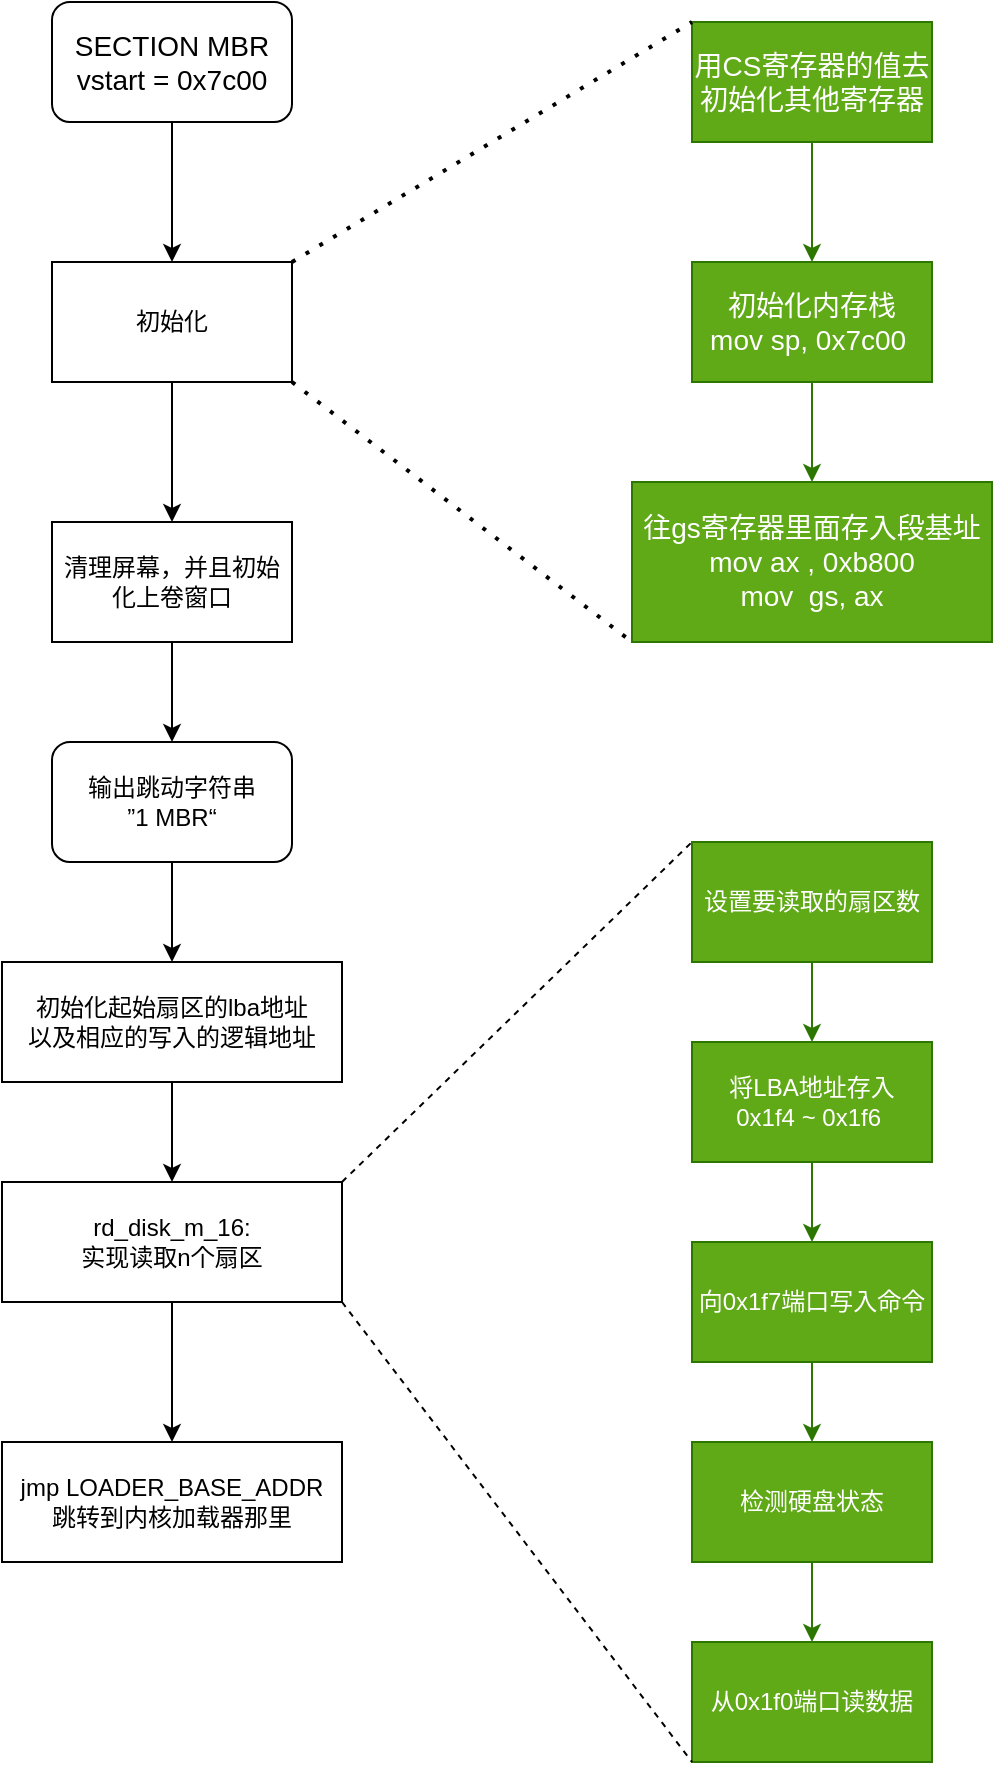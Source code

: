 <mxfile>
    <diagram id="RNF21H4a_6WYeM8Fk3ME" name="boot/mbr.S">
        <mxGraphModel grid="1" gridSize="10" guides="1" tooltips="1" connect="1" arrows="1" page="1" fold="1" pageScale="1" pageWidth="827" pageHeight="1169" math="0" shadow="0">
            <root>
                <mxCell id="0"/>
                <mxCell id="1" parent="0"/>
                <mxCell id="2" value="&lt;font style=&quot;font-size: 14px&quot;&gt;SECTION MBR vstart = 0x7c00&lt;/font&gt;" style="rounded=1;whiteSpace=wrap;html=1;" parent="1" vertex="1">
                    <mxGeometry x="191" y="130" width="120" height="60" as="geometry"/>
                </mxCell>
                <mxCell id="3" value="" style="edgeStyle=orthogonalEdgeStyle;rounded=0;orthogonalLoop=1;jettySize=auto;html=1;" parent="1" source="4" target="14" edge="1">
                    <mxGeometry relative="1" as="geometry"/>
                </mxCell>
                <mxCell id="4" value="初始化&lt;br&gt;" style="rounded=0;whiteSpace=wrap;html=1;" parent="1" vertex="1">
                    <mxGeometry x="191" y="260" width="120" height="60" as="geometry"/>
                </mxCell>
                <mxCell id="5" value="&lt;font style=&quot;font-size: 14px&quot;&gt;用CS寄存器的值去初始化其他寄存器&lt;/font&gt;" style="rounded=0;whiteSpace=wrap;html=1;fillColor=#60a917;strokeColor=#2D7600;fontColor=#ffffff;" parent="1" vertex="1">
                    <mxGeometry x="511" y="140" width="120" height="60" as="geometry"/>
                </mxCell>
                <mxCell id="6" value="" style="edgeStyle=orthogonalEdgeStyle;rounded=0;orthogonalLoop=1;jettySize=auto;html=1;fillColor=#60a917;strokeColor=#2D7600;" parent="1" source="7" target="8" edge="1">
                    <mxGeometry relative="1" as="geometry"/>
                </mxCell>
                <mxCell id="7" value="&lt;font style=&quot;font-size: 14px&quot;&gt;初始化内存栈&lt;br&gt;mov sp, 0x7c00&amp;nbsp;&lt;br&gt;&lt;/font&gt;" style="rounded=0;whiteSpace=wrap;html=1;fillColor=#60a917;strokeColor=#2D7600;fontColor=#ffffff;" parent="1" vertex="1">
                    <mxGeometry x="511" y="260" width="120" height="60" as="geometry"/>
                </mxCell>
                <mxCell id="8" value="&lt;font style=&quot;font-size: 14px&quot;&gt;往gs寄存器里面存入段基址&lt;br&gt;mov ax , 0xb800&lt;br&gt;mov&amp;nbsp; gs, ax&lt;/font&gt;" style="rounded=0;whiteSpace=wrap;html=1;fillColor=#60a917;strokeColor=#2D7600;fontColor=#ffffff;" parent="1" vertex="1">
                    <mxGeometry x="481" y="370" width="180" height="80" as="geometry"/>
                </mxCell>
                <mxCell id="9" value="" style="endArrow=classic;html=1;exitX=0.5;exitY=1;exitDx=0;exitDy=0;entryX=0.5;entryY=0;entryDx=0;entryDy=0;" parent="1" source="2" target="4" edge="1">
                    <mxGeometry width="50" height="50" relative="1" as="geometry">
                        <mxPoint x="261" y="280" as="sourcePoint"/>
                        <mxPoint x="401" y="210" as="targetPoint"/>
                    </mxGeometry>
                </mxCell>
                <mxCell id="10" value="" style="endArrow=classic;html=1;entryX=0.5;entryY=0;entryDx=0;entryDy=0;exitX=0.5;exitY=1;exitDx=0;exitDy=0;fillColor=#60a917;strokeColor=#2D7600;" parent="1" source="5" target="7" edge="1">
                    <mxGeometry width="50" height="50" relative="1" as="geometry">
                        <mxPoint x="561" y="230" as="sourcePoint"/>
                        <mxPoint x="311" y="230" as="targetPoint"/>
                    </mxGeometry>
                </mxCell>
                <mxCell id="11" value="" style="endArrow=none;dashed=1;html=1;dashPattern=1 3;strokeWidth=2;exitX=1;exitY=0;exitDx=0;exitDy=0;entryX=0;entryY=0;entryDx=0;entryDy=0;" parent="1" source="4" target="5" edge="1">
                    <mxGeometry width="50" height="50" relative="1" as="geometry">
                        <mxPoint x="261" y="280" as="sourcePoint"/>
                        <mxPoint x="311" y="230" as="targetPoint"/>
                    </mxGeometry>
                </mxCell>
                <mxCell id="12" value="" style="endArrow=none;dashed=1;html=1;dashPattern=1 3;strokeWidth=2;exitX=1;exitY=1;exitDx=0;exitDy=0;entryX=0;entryY=1;entryDx=0;entryDy=0;" parent="1" source="4" target="8" edge="1">
                    <mxGeometry width="50" height="50" relative="1" as="geometry">
                        <mxPoint x="261" y="280" as="sourcePoint"/>
                        <mxPoint x="311" y="230" as="targetPoint"/>
                    </mxGeometry>
                </mxCell>
                <mxCell id="13" value="" style="edgeStyle=orthogonalEdgeStyle;rounded=0;orthogonalLoop=1;jettySize=auto;html=1;" parent="1" source="14" target="16" edge="1">
                    <mxGeometry relative="1" as="geometry"/>
                </mxCell>
                <mxCell id="14" value="清理屏幕，并且初始化上卷窗口" style="rounded=0;whiteSpace=wrap;html=1;" parent="1" vertex="1">
                    <mxGeometry x="191" y="390" width="120" height="60" as="geometry"/>
                </mxCell>
                <mxCell id="15" value="" style="edgeStyle=orthogonalEdgeStyle;rounded=0;orthogonalLoop=1;jettySize=auto;html=1;" parent="1" source="16" target="18" edge="1">
                    <mxGeometry relative="1" as="geometry"/>
                </mxCell>
                <mxCell id="16" value="输出跳动字符串&lt;br&gt;”1 MBR“&lt;br&gt;" style="rounded=1;whiteSpace=wrap;html=1;" parent="1" vertex="1">
                    <mxGeometry x="191" y="500" width="120" height="60" as="geometry"/>
                </mxCell>
                <mxCell id="17" value="" style="edgeStyle=orthogonalEdgeStyle;rounded=0;orthogonalLoop=1;jettySize=auto;html=1;" parent="1" source="18" target="20" edge="1">
                    <mxGeometry relative="1" as="geometry"/>
                </mxCell>
                <mxCell id="18" value="初始化起始扇区的lba地址&lt;br&gt;以及相应的写入的逻辑地址" style="rounded=0;whiteSpace=wrap;html=1;" parent="1" vertex="1">
                    <mxGeometry x="166" y="610" width="170" height="60" as="geometry"/>
                </mxCell>
                <mxCell id="19" value="" style="edgeStyle=orthogonalEdgeStyle;rounded=0;orthogonalLoop=1;jettySize=auto;html=1;" parent="1" source="20" target="21" edge="1">
                    <mxGeometry relative="1" as="geometry"/>
                </mxCell>
                <mxCell id="20" value="rd_disk_m_16:&lt;br&gt;实现读取n个扇区" style="rounded=0;whiteSpace=wrap;html=1;" parent="1" vertex="1">
                    <mxGeometry x="166" y="720" width="170" height="60" as="geometry"/>
                </mxCell>
                <mxCell id="21" value="jmp LOADER_BASE_ADDR&lt;br&gt;跳转到内核加载器那里" style="rounded=0;whiteSpace=wrap;html=1;" parent="1" vertex="1">
                    <mxGeometry x="166" y="850" width="170" height="60" as="geometry"/>
                </mxCell>
                <mxCell id="22" value="" style="edgeStyle=orthogonalEdgeStyle;rounded=0;orthogonalLoop=1;jettySize=auto;html=1;fillColor=#60a917;strokeColor=#2D7600;" parent="1" source="23" target="25" edge="1">
                    <mxGeometry relative="1" as="geometry"/>
                </mxCell>
                <mxCell id="23" value="设置要读取的扇区数" style="rounded=0;whiteSpace=wrap;html=1;fillColor=#60a917;strokeColor=#2D7600;fontColor=#ffffff;" parent="1" vertex="1">
                    <mxGeometry x="511" y="550" width="120" height="60" as="geometry"/>
                </mxCell>
                <mxCell id="24" value="" style="edgeStyle=orthogonalEdgeStyle;rounded=0;orthogonalLoop=1;jettySize=auto;html=1;fillColor=#60a917;strokeColor=#2D7600;" parent="1" source="25" target="27" edge="1">
                    <mxGeometry relative="1" as="geometry"/>
                </mxCell>
                <mxCell id="25" value="将LBA地址存入&lt;br&gt;0x1f4 ~ 0x1f6&amp;nbsp;" style="rounded=0;whiteSpace=wrap;html=1;fillColor=#60a917;strokeColor=#2D7600;fontColor=#ffffff;" parent="1" vertex="1">
                    <mxGeometry x="511" y="650" width="120" height="60" as="geometry"/>
                </mxCell>
                <mxCell id="26" value="" style="edgeStyle=orthogonalEdgeStyle;rounded=0;orthogonalLoop=1;jettySize=auto;html=1;fillColor=#60a917;strokeColor=#2D7600;" parent="1" source="27" target="29" edge="1">
                    <mxGeometry relative="1" as="geometry"/>
                </mxCell>
                <mxCell id="27" value="向0x1f7端口写入命令" style="rounded=0;whiteSpace=wrap;html=1;fillColor=#60a917;strokeColor=#2D7600;fontColor=#ffffff;" parent="1" vertex="1">
                    <mxGeometry x="511" y="750" width="120" height="60" as="geometry"/>
                </mxCell>
                <mxCell id="28" value="" style="edgeStyle=orthogonalEdgeStyle;rounded=0;orthogonalLoop=1;jettySize=auto;html=1;fillColor=#60a917;strokeColor=#2D7600;" parent="1" source="29" target="30" edge="1">
                    <mxGeometry relative="1" as="geometry"/>
                </mxCell>
                <mxCell id="29" value="检测硬盘状态" style="rounded=0;whiteSpace=wrap;html=1;fillColor=#60a917;strokeColor=#2D7600;fontColor=#ffffff;" parent="1" vertex="1">
                    <mxGeometry x="511" y="850" width="120" height="60" as="geometry"/>
                </mxCell>
                <mxCell id="30" value="从0x1f0端口读数据" style="rounded=0;whiteSpace=wrap;html=1;fillColor=#60a917;strokeColor=#2D7600;fontColor=#ffffff;" parent="1" vertex="1">
                    <mxGeometry x="511" y="950" width="120" height="60" as="geometry"/>
                </mxCell>
                <mxCell id="31" value="" style="endArrow=none;dashed=1;html=1;exitX=1;exitY=0;exitDx=0;exitDy=0;" parent="1" source="20" edge="1">
                    <mxGeometry width="50" height="50" relative="1" as="geometry">
                        <mxPoint x="421" y="760" as="sourcePoint"/>
                        <mxPoint x="511" y="550" as="targetPoint"/>
                    </mxGeometry>
                </mxCell>
                <mxCell id="32" value="" style="endArrow=none;dashed=1;html=1;exitX=1;exitY=1;exitDx=0;exitDy=0;entryX=0;entryY=1;entryDx=0;entryDy=0;" parent="1" source="20" target="30" edge="1">
                    <mxGeometry width="50" height="50" relative="1" as="geometry">
                        <mxPoint x="421" y="920" as="sourcePoint"/>
                        <mxPoint x="471" y="870" as="targetPoint"/>
                    </mxGeometry>
                </mxCell>
            </root>
        </mxGraphModel>
    </diagram>
    <diagram id="DlSjpZhp9afUf0HAMf74" name="boot/loader.S">
        <mxGraphModel dx="6411" dy="3819" grid="1" gridSize="10" guides="1" tooltips="1" connect="1" arrows="1" fold="1" page="1" pageScale="1" pageWidth="827" pageHeight="1169" math="0" shadow="0">
            <root>
                <mxCell id="WkHX13kfnzKGAfEsJaD6-0"/>
                <mxCell id="WkHX13kfnzKGAfEsJaD6-1" parent="WkHX13kfnzKGAfEsJaD6-0"/>
                <mxCell id="WkHX13kfnzKGAfEsJaD6-2" value="" style="edgeStyle=orthogonalEdgeStyle;rounded=0;orthogonalLoop=1;jettySize=auto;html=1;fontSize=24;" parent="WkHX13kfnzKGAfEsJaD6-1" source="WkHX13kfnzKGAfEsJaD6-3" target="WkHX13kfnzKGAfEsJaD6-5" edge="1">
                    <mxGeometry relative="1" as="geometry"/>
                </mxCell>
                <mxCell id="WkHX13kfnzKGAfEsJaD6-3" value="SECTION loader vstart=LOADER_BASE_ADDR&lt;br style=&quot;font-size: 24px;&quot;&gt;LOADER_STACK_TOP equ LOADER_BASE_ADDR" style="rounded=1;whiteSpace=wrap;html=1;fontSize=24;" parent="WkHX13kfnzKGAfEsJaD6-1" vertex="1">
                    <mxGeometry x="85" y="20" width="410" height="120" as="geometry"/>
                </mxCell>
                <mxCell id="WkHX13kfnzKGAfEsJaD6-4" value="" style="edgeStyle=orthogonalEdgeStyle;rounded=0;orthogonalLoop=1;jettySize=auto;html=1;fontSize=24;" parent="WkHX13kfnzKGAfEsJaD6-1" source="WkHX13kfnzKGAfEsJaD6-5" target="WkHX13kfnzKGAfEsJaD6-72" edge="1">
                    <mxGeometry relative="1" as="geometry"/>
                </mxCell>
                <mxCell id="WkHX13kfnzKGAfEsJaD6-5" value="初始化构建各种乱七八糟的描述符符号" style="rounded=0;whiteSpace=wrap;html=1;fontSize=24;" parent="WkHX13kfnzKGAfEsJaD6-1" vertex="1">
                    <mxGeometry x="65" y="220" width="450" height="60" as="geometry"/>
                </mxCell>
                <mxCell id="WkHX13kfnzKGAfEsJaD6-6" value="" style="edgeStyle=orthogonalEdgeStyle;rounded=0;orthogonalLoop=1;jettySize=auto;html=1;fontSize=24;" parent="WkHX13kfnzKGAfEsJaD6-1" source="WkHX13kfnzKGAfEsJaD6-7" target="WkHX13kfnzKGAfEsJaD6-3" edge="1">
                    <mxGeometry relative="1" as="geometry"/>
                </mxCell>
                <mxCell id="WkHX13kfnzKGAfEsJaD6-7" value="include &quot;boot.inc&quot;" style="rounded=0;whiteSpace=wrap;html=1;fontSize=36;fillColor=#647687;strokeColor=#314354;fontColor=#ffffff;" parent="WkHX13kfnzKGAfEsJaD6-1" vertex="1">
                    <mxGeometry x="-320" y="50" width="320" height="60" as="geometry"/>
                </mxCell>
                <mxCell id="WkHX13kfnzKGAfEsJaD6-8" value="" style="shape=table;html=1;whiteSpace=wrap;startSize=0;container=1;collapsible=0;childLayout=tableLayout;fontSize=19;fillColor=#60a917;strokeColor=#2D7600;fontColor=#ffffff;" parent="WkHX13kfnzKGAfEsJaD6-1" vertex="1">
                    <mxGeometry x="1350" y="-270" width="1380" height="855" as="geometry"/>
                </mxCell>
                <mxCell id="WkHX13kfnzKGAfEsJaD6-9" value="" style="shape=partialRectangle;html=1;whiteSpace=wrap;collapsible=0;dropTarget=0;pointerEvents=0;fillColor=none;top=0;left=0;bottom=0;right=0;points=[[0,0.5],[1,0.5]];portConstraint=eastwest;fontSize=19;" parent="WkHX13kfnzKGAfEsJaD6-8" vertex="1">
                    <mxGeometry width="1380" height="57" as="geometry"/>
                </mxCell>
                <mxCell id="WkHX13kfnzKGAfEsJaD6-10" value="属性" style="shape=partialRectangle;html=1;whiteSpace=wrap;connectable=0;overflow=hidden;fillColor=none;top=0;left=0;bottom=0;right=0;fontSize=19;" parent="WkHX13kfnzKGAfEsJaD6-9" vertex="1">
                    <mxGeometry width="312" height="57" as="geometry"/>
                </mxCell>
                <mxCell id="WkHX13kfnzKGAfEsJaD6-11" value="&lt;span style=&quot;font-size: 19px;&quot;&gt;数值&lt;/span&gt;" style="shape=partialRectangle;html=1;whiteSpace=wrap;connectable=0;overflow=hidden;fillColor=none;top=0;left=0;bottom=0;right=0;fontSize=19;" parent="WkHX13kfnzKGAfEsJaD6-9" vertex="1">
                    <mxGeometry x="312" width="430" height="57" as="geometry"/>
                </mxCell>
                <mxCell id="WkHX13kfnzKGAfEsJaD6-12" value="&lt;span style=&quot;font-size: 19px;&quot;&gt;备注&lt;/span&gt;" style="shape=partialRectangle;html=1;whiteSpace=wrap;connectable=0;overflow=hidden;fillColor=none;top=0;left=0;bottom=0;right=0;fontSize=19;" parent="WkHX13kfnzKGAfEsJaD6-9" vertex="1">
                    <mxGeometry x="742" width="638" height="57" as="geometry"/>
                </mxCell>
                <mxCell id="WkHX13kfnzKGAfEsJaD6-13" value="" style="shape=partialRectangle;html=1;whiteSpace=wrap;collapsible=0;dropTarget=0;pointerEvents=0;fillColor=none;top=0;left=0;bottom=0;right=0;points=[[0,0.5],[1,0.5]];portConstraint=eastwest;fontSize=19;" parent="WkHX13kfnzKGAfEsJaD6-8" vertex="1">
                    <mxGeometry y="57" width="1380" height="57" as="geometry"/>
                </mxCell>
                <mxCell id="WkHX13kfnzKGAfEsJaD6-14" value="GDT_BASE" style="shape=partialRectangle;html=1;whiteSpace=wrap;connectable=0;overflow=hidden;fillColor=none;top=0;left=0;bottom=0;right=0;fontSize=19;" parent="WkHX13kfnzKGAfEsJaD6-13" vertex="1">
                    <mxGeometry width="312" height="57" as="geometry"/>
                </mxCell>
                <mxCell id="WkHX13kfnzKGAfEsJaD6-15" value="dd 0x0000_FFFF&amp;nbsp; &amp;nbsp; dd DESC_CODE_HIGH4" style="shape=partialRectangle;html=1;whiteSpace=wrap;connectable=0;overflow=hidden;fillColor=none;top=0;left=0;bottom=0;right=0;fontSize=19;" parent="WkHX13kfnzKGAfEsJaD6-13" vertex="1">
                    <mxGeometry x="312" width="430" height="57" as="geometry"/>
                </mxCell>
                <mxCell id="WkHX13kfnzKGAfEsJaD6-16" value="构建GDT以及内部的描述符" style="shape=partialRectangle;html=1;whiteSpace=wrap;connectable=0;overflow=hidden;fillColor=none;top=0;left=0;bottom=0;right=0;fontSize=19;" parent="WkHX13kfnzKGAfEsJaD6-13" vertex="1">
                    <mxGeometry x="742" width="638" height="57" as="geometry"/>
                </mxCell>
                <mxCell id="WkHX13kfnzKGAfEsJaD6-17" value="" style="shape=partialRectangle;html=1;whiteSpace=wrap;collapsible=0;dropTarget=0;pointerEvents=0;fillColor=none;top=0;left=0;bottom=0;right=0;points=[[0,0.5],[1,0.5]];portConstraint=eastwest;fontSize=19;" parent="WkHX13kfnzKGAfEsJaD6-8" vertex="1">
                    <mxGeometry y="114" width="1380" height="57" as="geometry"/>
                </mxCell>
                <mxCell id="WkHX13kfnzKGAfEsJaD6-18" value="CODE_DESC" style="shape=partialRectangle;html=1;whiteSpace=wrap;connectable=0;overflow=hidden;fillColor=none;top=0;left=0;bottom=0;right=0;fontSize=19;" parent="WkHX13kfnzKGAfEsJaD6-17" vertex="1">
                    <mxGeometry width="312" height="57" as="geometry"/>
                </mxCell>
                <mxCell id="WkHX13kfnzKGAfEsJaD6-19" value="dd 0x0000_FFFF&amp;nbsp; &amp;nbsp; dd DESC_CODE_HIGH4" style="shape=partialRectangle;html=1;whiteSpace=wrap;connectable=0;overflow=hidden;fillColor=none;top=0;left=0;bottom=0;right=0;fontSize=19;" parent="WkHX13kfnzKGAfEsJaD6-17" vertex="1">
                    <mxGeometry x="312" width="430" height="57" as="geometry"/>
                </mxCell>
                <mxCell id="WkHX13kfnzKGAfEsJaD6-20" value="代码段描述符，一个dd为4字节，段描述符为8字节，上面为低4字节" style="shape=partialRectangle;html=1;whiteSpace=wrap;connectable=0;overflow=hidden;fillColor=none;top=0;left=0;bottom=0;right=0;fontSize=19;" parent="WkHX13kfnzKGAfEsJaD6-17" vertex="1">
                    <mxGeometry x="742" width="638" height="57" as="geometry"/>
                </mxCell>
                <mxCell id="WkHX13kfnzKGAfEsJaD6-21" value="" style="shape=partialRectangle;html=1;whiteSpace=wrap;collapsible=0;dropTarget=0;pointerEvents=0;fillColor=none;top=0;left=0;bottom=0;right=0;points=[[0,0.5],[1,0.5]];portConstraint=eastwest;fontSize=19;" parent="WkHX13kfnzKGAfEsJaD6-8" vertex="1">
                    <mxGeometry y="171" width="1380" height="57" as="geometry"/>
                </mxCell>
                <mxCell id="WkHX13kfnzKGAfEsJaD6-22" value="DATA_STACK_DESC" style="shape=partialRectangle;html=1;whiteSpace=wrap;connectable=0;overflow=hidden;fillColor=none;top=0;left=0;bottom=0;right=0;fontSize=19;" parent="WkHX13kfnzKGAfEsJaD6-21" vertex="1">
                    <mxGeometry width="312" height="57" as="geometry"/>
                </mxCell>
                <mxCell id="WkHX13kfnzKGAfEsJaD6-23" value="dd 0x0000_FFFF&amp;nbsp; &amp;nbsp; dd DESC_CODE_HIGH4" style="shape=partialRectangle;html=1;whiteSpace=wrap;connectable=0;overflow=hidden;fillColor=none;top=0;left=0;bottom=0;right=0;fontSize=19;" parent="WkHX13kfnzKGAfEsJaD6-21" vertex="1">
                    <mxGeometry x="312" width="430" height="57" as="geometry"/>
                </mxCell>
                <mxCell id="WkHX13kfnzKGAfEsJaD6-24" value="栈堆描述符,和数据段共用" style="shape=partialRectangle;html=1;whiteSpace=wrap;connectable=0;overflow=hidden;fillColor=none;top=0;left=0;bottom=0;right=0;fontSize=19;" parent="WkHX13kfnzKGAfEsJaD6-21" vertex="1">
                    <mxGeometry x="742" width="638" height="57" as="geometry"/>
                </mxCell>
                <mxCell id="WkHX13kfnzKGAfEsJaD6-25" value="" style="shape=partialRectangle;html=1;whiteSpace=wrap;collapsible=0;dropTarget=0;pointerEvents=0;fillColor=none;top=0;left=0;bottom=0;right=0;points=[[0,0.5],[1,0.5]];portConstraint=eastwest;fontSize=19;" parent="WkHX13kfnzKGAfEsJaD6-8" vertex="1">
                    <mxGeometry y="228" width="1380" height="58" as="geometry"/>
                </mxCell>
                <mxCell id="WkHX13kfnzKGAfEsJaD6-26" value="VIDEO_DESC" style="shape=partialRectangle;html=1;whiteSpace=wrap;connectable=0;overflow=hidden;fillColor=none;top=0;left=0;bottom=0;right=0;fontSize=19;" parent="WkHX13kfnzKGAfEsJaD6-25" vertex="1">
                    <mxGeometry width="312" height="58" as="geometry"/>
                </mxCell>
                <mxCell id="WkHX13kfnzKGAfEsJaD6-27" value="dd 0x8000_0007&amp;nbsp; &amp;nbsp; dd DESC_VIDEO_HIGH4" style="shape=partialRectangle;html=1;whiteSpace=wrap;connectable=0;overflow=hidden;fillColor=none;top=0;left=0;bottom=0;right=0;fontSize=19;" parent="WkHX13kfnzKGAfEsJaD6-25" vertex="1">
                    <mxGeometry x="312" width="430" height="58" as="geometry"/>
                </mxCell>
                <mxCell id="WkHX13kfnzKGAfEsJaD6-28" value="显存描述符，非平坦" style="shape=partialRectangle;html=1;whiteSpace=wrap;connectable=0;overflow=hidden;fillColor=none;top=0;left=0;bottom=0;right=0;fontSize=19;" parent="WkHX13kfnzKGAfEsJaD6-25" vertex="1">
                    <mxGeometry x="742" width="638" height="58" as="geometry"/>
                </mxCell>
                <mxCell id="WkHX13kfnzKGAfEsJaD6-29" value="" style="shape=partialRectangle;html=1;whiteSpace=wrap;collapsible=0;dropTarget=0;pointerEvents=0;fillColor=none;top=0;left=0;bottom=0;right=0;points=[[0,0.5],[1,0.5]];portConstraint=eastwest;fontSize=19;" parent="WkHX13kfnzKGAfEsJaD6-8" vertex="1">
                    <mxGeometry y="286" width="1380" height="56" as="geometry"/>
                </mxCell>
                <mxCell id="WkHX13kfnzKGAfEsJaD6-30" value="GDT_SIZE" style="shape=partialRectangle;html=1;whiteSpace=wrap;connectable=0;overflow=hidden;fillColor=none;top=0;left=0;bottom=0;right=0;fontSize=19;" parent="WkHX13kfnzKGAfEsJaD6-29" vertex="1">
                    <mxGeometry width="312" height="56" as="geometry"/>
                </mxCell>
                <mxCell id="WkHX13kfnzKGAfEsJaD6-31" value="$ - GDT_BASE" style="shape=partialRectangle;html=1;whiteSpace=wrap;connectable=0;overflow=hidden;fillColor=none;top=0;left=0;bottom=0;right=0;fontSize=19;" parent="WkHX13kfnzKGAfEsJaD6-29" vertex="1">
                    <mxGeometry x="312" width="430" height="56" as="geometry"/>
                </mxCell>
                <mxCell id="WkHX13kfnzKGAfEsJaD6-32" value="" style="shape=partialRectangle;html=1;whiteSpace=wrap;connectable=0;overflow=hidden;fillColor=none;top=0;left=0;bottom=0;right=0;fontSize=19;" parent="WkHX13kfnzKGAfEsJaD6-29" vertex="1">
                    <mxGeometry x="742" width="638" height="56" as="geometry"/>
                </mxCell>
                <mxCell id="WkHX13kfnzKGAfEsJaD6-33" value="" style="shape=partialRectangle;html=1;whiteSpace=wrap;collapsible=0;dropTarget=0;pointerEvents=0;fillColor=none;top=0;left=0;bottom=0;right=0;points=[[0,0.5],[1,0.5]];portConstraint=eastwest;fontSize=19;" parent="WkHX13kfnzKGAfEsJaD6-8" vertex="1">
                    <mxGeometry y="342" width="1380" height="56" as="geometry"/>
                </mxCell>
                <mxCell id="WkHX13kfnzKGAfEsJaD6-34" value="GDT_LIMIT" style="shape=partialRectangle;html=1;whiteSpace=wrap;connectable=0;overflow=hidden;fillColor=none;top=0;left=0;bottom=0;right=0;fontSize=19;" parent="WkHX13kfnzKGAfEsJaD6-33" vertex="1">
                    <mxGeometry width="312" height="56" as="geometry"/>
                </mxCell>
                <mxCell id="WkHX13kfnzKGAfEsJaD6-35" value="GDT_SIZE - 1" style="shape=partialRectangle;html=1;whiteSpace=wrap;connectable=0;overflow=hidden;fillColor=none;top=0;left=0;bottom=0;right=0;fontSize=19;" parent="WkHX13kfnzKGAfEsJaD6-33" vertex="1">
                    <mxGeometry x="312" width="430" height="56" as="geometry"/>
                </mxCell>
                <mxCell id="WkHX13kfnzKGAfEsJaD6-36" value="这是为加载GDT做准备" style="shape=partialRectangle;html=1;whiteSpace=wrap;connectable=0;overflow=hidden;fillColor=none;top=0;left=0;bottom=0;right=0;fontSize=19;" parent="WkHX13kfnzKGAfEsJaD6-33" vertex="1">
                    <mxGeometry x="742" width="638" height="56" as="geometry"/>
                </mxCell>
                <mxCell id="WkHX13kfnzKGAfEsJaD6-37" value="" style="shape=partialRectangle;html=1;whiteSpace=wrap;collapsible=0;dropTarget=0;pointerEvents=0;fillColor=none;top=0;left=0;bottom=0;right=0;points=[[0,0.5],[1,0.5]];portConstraint=eastwest;fontSize=19;" parent="WkHX13kfnzKGAfEsJaD6-8" vertex="1">
                    <mxGeometry y="398" width="1380" height="59" as="geometry"/>
                </mxCell>
                <mxCell id="WkHX13kfnzKGAfEsJaD6-38" value="times 60 dq 0" style="shape=partialRectangle;html=1;whiteSpace=wrap;connectable=0;overflow=hidden;fillColor=none;top=0;left=0;bottom=0;right=0;fontSize=19;" parent="WkHX13kfnzKGAfEsJaD6-37" vertex="1">
                    <mxGeometry width="312" height="59" as="geometry"/>
                </mxCell>
                <mxCell id="WkHX13kfnzKGAfEsJaD6-39" value="" style="shape=partialRectangle;html=1;whiteSpace=wrap;connectable=0;overflow=hidden;fillColor=none;top=0;left=0;bottom=0;right=0;fontSize=19;" parent="WkHX13kfnzKGAfEsJaD6-37" vertex="1">
                    <mxGeometry x="312" width="430" height="59" as="geometry"/>
                </mxCell>
                <mxCell id="WkHX13kfnzKGAfEsJaD6-40" value="" style="shape=partialRectangle;html=1;whiteSpace=wrap;connectable=0;overflow=hidden;fillColor=none;top=0;left=0;bottom=0;right=0;fontSize=19;" parent="WkHX13kfnzKGAfEsJaD6-37" vertex="1">
                    <mxGeometry x="742" width="638" height="59" as="geometry"/>
                </mxCell>
                <mxCell id="WkHX13kfnzKGAfEsJaD6-41" value="" style="shape=partialRectangle;html=1;whiteSpace=wrap;collapsible=0;dropTarget=0;pointerEvents=0;fillColor=none;top=0;left=0;bottom=0;right=0;points=[[0,0.5],[1,0.5]];portConstraint=eastwest;fontSize=19;" parent="WkHX13kfnzKGAfEsJaD6-8" vertex="1">
                    <mxGeometry y="457" width="1380" height="56" as="geometry"/>
                </mxCell>
                <mxCell id="WkHX13kfnzKGAfEsJaD6-42" value="SELECTOR_CODE" style="shape=partialRectangle;html=1;whiteSpace=wrap;connectable=0;overflow=hidden;fillColor=none;top=0;left=0;bottom=0;right=0;fontSize=19;" parent="WkHX13kfnzKGAfEsJaD6-41" vertex="1">
                    <mxGeometry width="312" height="56" as="geometry"/>
                </mxCell>
                <mxCell id="WkHX13kfnzKGAfEsJaD6-43" value="(0x0001 &amp;lt;&amp;lt; 3) + TI_GDT + RPL0" style="shape=partialRectangle;html=1;whiteSpace=wrap;connectable=0;overflow=hidden;fillColor=none;top=0;left=0;bottom=0;right=0;fontSize=19;" parent="WkHX13kfnzKGAfEsJaD6-41" vertex="1">
                    <mxGeometry x="312" width="430" height="56" as="geometry"/>
                </mxCell>
                <mxCell id="WkHX13kfnzKGAfEsJaD6-44" value="(CODE_DESC - GDT_BASE)/8 + TI_GDT + RPL0" style="shape=partialRectangle;html=1;whiteSpace=wrap;connectable=0;overflow=hidden;fillColor=none;top=0;left=0;bottom=0;right=0;fontSize=19;" parent="WkHX13kfnzKGAfEsJaD6-41" vertex="1">
                    <mxGeometry x="742" width="638" height="56" as="geometry"/>
                </mxCell>
                <mxCell id="WkHX13kfnzKGAfEsJaD6-45" value="" style="shape=partialRectangle;html=1;whiteSpace=wrap;collapsible=0;dropTarget=0;pointerEvents=0;fillColor=none;top=0;left=0;bottom=0;right=0;points=[[0,0.5],[1,0.5]];portConstraint=eastwest;fontSize=19;" parent="WkHX13kfnzKGAfEsJaD6-8" vertex="1">
                    <mxGeometry y="513" width="1380" height="56" as="geometry"/>
                </mxCell>
                <mxCell id="WkHX13kfnzKGAfEsJaD6-46" value="SELECTOR_DATA" style="shape=partialRectangle;html=1;whiteSpace=wrap;connectable=0;overflow=hidden;fillColor=none;top=0;left=0;bottom=0;right=0;fontSize=19;" parent="WkHX13kfnzKGAfEsJaD6-45" vertex="1">
                    <mxGeometry width="312" height="56" as="geometry"/>
                </mxCell>
                <mxCell id="WkHX13kfnzKGAfEsJaD6-47" value="(0x0002 &amp;lt;&amp;lt; 3) + TI_GDT + RPL0" style="shape=partialRectangle;html=1;whiteSpace=wrap;connectable=0;overflow=hidden;fillColor=none;top=0;left=0;bottom=0;right=0;fontSize=19;" parent="WkHX13kfnzKGAfEsJaD6-45" vertex="1">
                    <mxGeometry x="312" width="430" height="56" as="geometry"/>
                </mxCell>
                <mxCell id="WkHX13kfnzKGAfEsJaD6-48" value="数据段和栈堆是统一描述符" style="shape=partialRectangle;html=1;whiteSpace=wrap;connectable=0;overflow=hidden;fillColor=none;top=0;left=0;bottom=0;right=0;fontSize=19;" parent="WkHX13kfnzKGAfEsJaD6-45" vertex="1">
                    <mxGeometry x="742" width="638" height="56" as="geometry"/>
                </mxCell>
                <mxCell id="WkHX13kfnzKGAfEsJaD6-49" value="" style="shape=partialRectangle;html=1;whiteSpace=wrap;collapsible=0;dropTarget=0;pointerEvents=0;fillColor=none;top=0;left=0;bottom=0;right=0;points=[[0,0.5],[1,0.5]];portConstraint=eastwest;fontSize=19;" parent="WkHX13kfnzKGAfEsJaD6-8" vertex="1">
                    <mxGeometry y="569" width="1380" height="58" as="geometry"/>
                </mxCell>
                <mxCell id="WkHX13kfnzKGAfEsJaD6-50" value="SELECTOR_VIDEO" style="shape=partialRectangle;html=1;whiteSpace=wrap;connectable=0;overflow=hidden;fillColor=none;top=0;left=0;bottom=0;right=0;fontSize=19;" parent="WkHX13kfnzKGAfEsJaD6-49" vertex="1">
                    <mxGeometry width="312" height="58" as="geometry"/>
                </mxCell>
                <mxCell id="WkHX13kfnzKGAfEsJaD6-51" value="(0x0003 &amp;lt;&amp;lt; 3) + TI_GDT + RPL0" style="shape=partialRectangle;html=1;whiteSpace=wrap;connectable=0;overflow=hidden;fillColor=none;top=0;left=0;bottom=0;right=0;fontSize=19;" parent="WkHX13kfnzKGAfEsJaD6-49" vertex="1">
                    <mxGeometry x="312" width="430" height="58" as="geometry"/>
                </mxCell>
                <mxCell id="WkHX13kfnzKGAfEsJaD6-52" value="" style="shape=partialRectangle;html=1;whiteSpace=wrap;connectable=0;overflow=hidden;fillColor=none;top=0;left=0;bottom=0;right=0;fontSize=19;" parent="WkHX13kfnzKGAfEsJaD6-49" vertex="1">
                    <mxGeometry x="742" width="638" height="58" as="geometry"/>
                </mxCell>
                <mxCell id="WkHX13kfnzKGAfEsJaD6-53" value="" style="shape=partialRectangle;html=1;whiteSpace=wrap;collapsible=0;dropTarget=0;pointerEvents=0;fillColor=none;top=0;left=0;bottom=0;right=0;points=[[0,0.5],[1,0.5]];portConstraint=eastwest;fontSize=19;" parent="WkHX13kfnzKGAfEsJaD6-8" vertex="1">
                    <mxGeometry y="627" width="1380" height="58" as="geometry"/>
                </mxCell>
                <mxCell id="WkHX13kfnzKGAfEsJaD6-54" value="total_mem_bytes" style="shape=partialRectangle;html=1;whiteSpace=wrap;connectable=0;overflow=hidden;fillColor=none;top=0;left=0;bottom=0;right=0;fontSize=19;" parent="WkHX13kfnzKGAfEsJaD6-53" vertex="1">
                    <mxGeometry width="312" height="58" as="geometry"/>
                </mxCell>
                <mxCell id="WkHX13kfnzKGAfEsJaD6-55" value="0" style="shape=partialRectangle;html=1;whiteSpace=wrap;connectable=0;overflow=hidden;fillColor=none;top=0;left=0;bottom=0;right=0;fontSize=19;" parent="WkHX13kfnzKGAfEsJaD6-53" vertex="1">
                    <mxGeometry x="312" width="430" height="58" as="geometry"/>
                </mxCell>
                <mxCell id="WkHX13kfnzKGAfEsJaD6-56" value="total_mem_bytes用于保存内存容量，以字节为单位" style="shape=partialRectangle;html=1;whiteSpace=wrap;connectable=0;overflow=hidden;fillColor=none;top=0;left=0;bottom=0;right=0;fontSize=19;" parent="WkHX13kfnzKGAfEsJaD6-53" vertex="1">
                    <mxGeometry x="742" width="638" height="58" as="geometry"/>
                </mxCell>
                <mxCell id="WkHX13kfnzKGAfEsJaD6-57" value="" style="shape=partialRectangle;html=1;whiteSpace=wrap;collapsible=0;dropTarget=0;pointerEvents=0;fillColor=none;top=0;left=0;bottom=0;right=0;points=[[0,0.5],[1,0.5]];portConstraint=eastwest;fontSize=19;" parent="WkHX13kfnzKGAfEsJaD6-8" vertex="1">
                    <mxGeometry y="685" width="1380" height="56" as="geometry"/>
                </mxCell>
                <mxCell id="WkHX13kfnzKGAfEsJaD6-58" value="gdt_ptr" style="shape=partialRectangle;html=1;whiteSpace=wrap;connectable=0;overflow=hidden;fillColor=none;top=0;left=0;bottom=0;right=0;fontSize=19;" parent="WkHX13kfnzKGAfEsJaD6-57" vertex="1">
                    <mxGeometry width="312" height="56" as="geometry"/>
                </mxCell>
                <mxCell id="WkHX13kfnzKGAfEsJaD6-59" value="dw GDT_LIMIT&amp;nbsp; &amp;nbsp; dd GDT_BASE" style="shape=partialRectangle;html=1;whiteSpace=wrap;connectable=0;overflow=hidden;fillColor=none;top=0;left=0;bottom=0;right=0;fontSize=19;" parent="WkHX13kfnzKGAfEsJaD6-57" vertex="1">
                    <mxGeometry x="312" width="430" height="56" as="geometry"/>
                </mxCell>
                <mxCell id="WkHX13kfnzKGAfEsJaD6-60" value="以下是gdt的指针，前2字节是gdt界限，后4字节是gdt起始地址" style="shape=partialRectangle;html=1;whiteSpace=wrap;connectable=0;overflow=hidden;fillColor=none;top=0;left=0;bottom=0;right=0;fontSize=19;" parent="WkHX13kfnzKGAfEsJaD6-57" vertex="1">
                    <mxGeometry x="742" width="638" height="56" as="geometry"/>
                </mxCell>
                <mxCell id="WkHX13kfnzKGAfEsJaD6-61" value="" style="shape=partialRectangle;html=1;whiteSpace=wrap;collapsible=0;dropTarget=0;pointerEvents=0;fillColor=none;top=0;left=0;bottom=0;right=0;points=[[0,0.5],[1,0.5]];portConstraint=eastwest;fontSize=19;" parent="WkHX13kfnzKGAfEsJaD6-8" vertex="1">
                    <mxGeometry y="741" width="1380" height="58" as="geometry"/>
                </mxCell>
                <mxCell id="WkHX13kfnzKGAfEsJaD6-62" value="ards_buf times 244 db 0" style="shape=partialRectangle;html=1;whiteSpace=wrap;connectable=0;overflow=hidden;fillColor=none;top=0;left=0;bottom=0;right=0;fontSize=19;" parent="WkHX13kfnzKGAfEsJaD6-61" vertex="1">
                    <mxGeometry width="312" height="58" as="geometry"/>
                </mxCell>
                <mxCell id="WkHX13kfnzKGAfEsJaD6-63" value="" style="shape=partialRectangle;html=1;whiteSpace=wrap;connectable=0;overflow=hidden;fillColor=none;top=0;left=0;bottom=0;right=0;fontSize=19;" parent="WkHX13kfnzKGAfEsJaD6-61" vertex="1">
                    <mxGeometry x="312" width="430" height="58" as="geometry"/>
                </mxCell>
                <mxCell id="WkHX13kfnzKGAfEsJaD6-64" value="提前定义的1缓冲区，存储BIOS 0x15中断0xe820子功能返回的ARDS结构" style="shape=partialRectangle;html=1;whiteSpace=wrap;connectable=0;overflow=hidden;fillColor=none;top=0;left=0;bottom=0;right=0;fontSize=19;" parent="WkHX13kfnzKGAfEsJaD6-61" vertex="1">
                    <mxGeometry x="742" width="638" height="58" as="geometry"/>
                </mxCell>
                <mxCell id="WkHX13kfnzKGAfEsJaD6-65" value="" style="shape=partialRectangle;html=1;whiteSpace=wrap;collapsible=0;dropTarget=0;pointerEvents=0;fillColor=none;top=0;left=0;bottom=0;right=0;points=[[0,0.5],[1,0.5]];portConstraint=eastwest;fontSize=19;" parent="WkHX13kfnzKGAfEsJaD6-8" vertex="1">
                    <mxGeometry y="799" width="1380" height="56" as="geometry"/>
                </mxCell>
                <mxCell id="WkHX13kfnzKGAfEsJaD6-66" value="ards_nr dw 0" style="shape=partialRectangle;html=1;whiteSpace=wrap;connectable=0;overflow=hidden;fillColor=none;top=0;left=0;bottom=0;right=0;fontSize=19;" parent="WkHX13kfnzKGAfEsJaD6-65" vertex="1">
                    <mxGeometry width="312" height="56" as="geometry"/>
                </mxCell>
                <mxCell id="WkHX13kfnzKGAfEsJaD6-67" value="" style="shape=partialRectangle;html=1;whiteSpace=wrap;connectable=0;overflow=hidden;fillColor=none;top=0;left=0;bottom=0;right=0;fontSize=19;" parent="WkHX13kfnzKGAfEsJaD6-65" vertex="1">
                    <mxGeometry x="312" width="430" height="56" as="geometry"/>
                </mxCell>
                <mxCell id="WkHX13kfnzKGAfEsJaD6-68" value="用来记录ARDS结构体数量" style="shape=partialRectangle;html=1;whiteSpace=wrap;connectable=0;overflow=hidden;fillColor=none;top=0;left=0;bottom=0;right=0;fontSize=19;" parent="WkHX13kfnzKGAfEsJaD6-65" vertex="1">
                    <mxGeometry x="742" width="638" height="56" as="geometry"/>
                </mxCell>
                <mxCell id="WkHX13kfnzKGAfEsJaD6-69" value="" style="endArrow=classic;html=1;fontSize=24;exitX=1;exitY=1;exitDx=0;exitDy=0;entryX=0;entryY=0.5;entryDx=0;entryDy=0;" parent="WkHX13kfnzKGAfEsJaD6-1" source="WkHX13kfnzKGAfEsJaD6-5" target="WkHX13kfnzKGAfEsJaD6-65" edge="1">
                    <mxGeometry width="50" height="50" relative="1" as="geometry">
                        <mxPoint x="670" y="-60" as="sourcePoint"/>
                        <mxPoint x="720" y="-110" as="targetPoint"/>
                    </mxGeometry>
                </mxCell>
                <mxCell id="WkHX13kfnzKGAfEsJaD6-70" value="" style="endArrow=classic;html=1;fontSize=24;exitX=1;exitY=0;exitDx=0;exitDy=0;entryX=0;entryY=0.5;entryDx=0;entryDy=0;" parent="WkHX13kfnzKGAfEsJaD6-1" source="WkHX13kfnzKGAfEsJaD6-5" target="WkHX13kfnzKGAfEsJaD6-9" edge="1">
                    <mxGeometry width="50" height="50" relative="1" as="geometry">
                        <mxPoint x="670" y="-60" as="sourcePoint"/>
                        <mxPoint x="720" y="-110" as="targetPoint"/>
                    </mxGeometry>
                </mxCell>
                <mxCell id="WkHX13kfnzKGAfEsJaD6-71" value="" style="edgeStyle=orthogonalEdgeStyle;rounded=0;orthogonalLoop=1;jettySize=auto;html=1;fontSize=24;" parent="WkHX13kfnzKGAfEsJaD6-1" source="WkHX13kfnzKGAfEsJaD6-72" target="WkHX13kfnzKGAfEsJaD6-81" edge="1">
                    <mxGeometry relative="1" as="geometry"/>
                </mxCell>
                <mxCell id="WkHX13kfnzKGAfEsJaD6-72" value="loader_start&lt;br style=&quot;font-size: 24px;&quot;&gt;三种方式获取内存布局" style="rounded=0;whiteSpace=wrap;html=1;fontSize=24;" parent="WkHX13kfnzKGAfEsJaD6-1" vertex="1">
                    <mxGeometry x="100" y="390" width="380" height="60" as="geometry"/>
                </mxCell>
                <mxCell id="WkHX13kfnzKGAfEsJaD6-73" value="" style="edgeStyle=orthogonalEdgeStyle;rounded=0;orthogonalLoop=1;jettySize=auto;html=1;fontSize=24;" parent="WkHX13kfnzKGAfEsJaD6-1" source="WkHX13kfnzKGAfEsJaD6-74" target="WkHX13kfnzKGAfEsJaD6-76" edge="1">
                    <mxGeometry relative="1" as="geometry"/>
                </mxCell>
                <mxCell id="WkHX13kfnzKGAfEsJaD6-74" value="int 15h eax = 0000E820h,edx = 534D4150h('SMAP')获取内存布局" style="rounded=0;whiteSpace=wrap;html=1;fontSize=24;fillColor=#60a917;strokeColor=#2D7600;fontColor=#ffffff;" parent="WkHX13kfnzKGAfEsJaD6-1" vertex="1">
                    <mxGeometry x="-530" y="260" width="500" height="60" as="geometry"/>
                </mxCell>
                <mxCell id="no9VKXdVVPkWTkjIZFNL-1" value="" style="edgeStyle=orthogonalEdgeStyle;rounded=0;orthogonalLoop=1;jettySize=auto;html=1;fontSize=24;" parent="WkHX13kfnzKGAfEsJaD6-1" source="WkHX13kfnzKGAfEsJaD6-76" target="no9VKXdVVPkWTkjIZFNL-0" edge="1">
                    <mxGeometry relative="1" as="geometry"/>
                </mxCell>
                <mxCell id="x1T5OBBWBYivLI4izrJA-2" value="" style="edgeStyle=orthogonalEdgeStyle;rounded=0;orthogonalLoop=1;jettySize=auto;html=1;fontSize=24;strokeColor=#FFFFFF;" edge="1" parent="WkHX13kfnzKGAfEsJaD6-1" source="WkHX13kfnzKGAfEsJaD6-76" target="no9VKXdVVPkWTkjIZFNL-0">
                    <mxGeometry relative="1" as="geometry"/>
                </mxCell>
                <mxCell id="WkHX13kfnzKGAfEsJaD6-76" value="int 15h ax = E801h 获取内存的大小，最大支持4G" style="rounded=0;whiteSpace=wrap;html=1;fontSize=24;fillColor=#60a917;strokeColor=#2D7600;fontColor=#ffffff;" parent="WkHX13kfnzKGAfEsJaD6-1" vertex="1">
                    <mxGeometry x="-530" y="380" width="500" height="70" as="geometry"/>
                </mxCell>
                <mxCell id="WkHX13kfnzKGAfEsJaD6-78" value="" style="endArrow=none;dashed=1;html=1;fontSize=24;entryX=1;entryY=0;entryDx=0;entryDy=0;exitX=0;exitY=0;exitDx=0;exitDy=0;" parent="WkHX13kfnzKGAfEsJaD6-1" source="WkHX13kfnzKGAfEsJaD6-72" target="WkHX13kfnzKGAfEsJaD6-74" edge="1">
                    <mxGeometry width="50" height="50" relative="1" as="geometry">
                        <mxPoint x="-130" y="480" as="sourcePoint"/>
                        <mxPoint x="-80" y="430" as="targetPoint"/>
                    </mxGeometry>
                </mxCell>
                <mxCell id="WkHX13kfnzKGAfEsJaD6-79" value="" style="endArrow=none;dashed=1;html=1;dashPattern=1 3;strokeWidth=2;fontSize=24;exitX=1;exitY=1;exitDx=0;exitDy=0;entryX=0;entryY=1;entryDx=0;entryDy=0;" parent="WkHX13kfnzKGAfEsJaD6-1" target="WkHX13kfnzKGAfEsJaD6-72" edge="1">
                    <mxGeometry width="50" height="50" relative="1" as="geometry">
                        <mxPoint x="-30.0" y="560" as="sourcePoint"/>
                        <mxPoint x="-80" y="430" as="targetPoint"/>
                    </mxGeometry>
                </mxCell>
                <mxCell id="no9VKXdVVPkWTkjIZFNL-3" value="" style="edgeStyle=orthogonalEdgeStyle;rounded=0;orthogonalLoop=1;jettySize=auto;html=1;fontSize=24;" parent="WkHX13kfnzKGAfEsJaD6-1" source="WkHX13kfnzKGAfEsJaD6-81" target="no9VKXdVVPkWTkjIZFNL-2" edge="1">
                    <mxGeometry relative="1" as="geometry"/>
                </mxCell>
                <mxCell id="WkHX13kfnzKGAfEsJaD6-81" value="准备进入保护模式" style="rounded=0;whiteSpace=wrap;html=1;fontSize=24;" parent="WkHX13kfnzKGAfEsJaD6-1" vertex="1">
                    <mxGeometry x="100" y="730" width="380" height="60" as="geometry"/>
                </mxCell>
                <mxCell id="WkHX13kfnzKGAfEsJaD6-82" value="" style="edgeStyle=orthogonalEdgeStyle;rounded=0;orthogonalLoop=1;jettySize=auto;html=1;fontSize=24;fillColor=#60a917;strokeColor=#FFFFFF;" parent="WkHX13kfnzKGAfEsJaD6-1" source="WkHX13kfnzKGAfEsJaD6-83" target="WkHX13kfnzKGAfEsJaD6-85" edge="1">
                    <mxGeometry relative="1" as="geometry"/>
                </mxCell>
                <mxCell id="WkHX13kfnzKGAfEsJaD6-83" value="1 打开A20" style="rounded=0;whiteSpace=wrap;html=1;fontSize=24;fillColor=#60a917;strokeColor=#2D7600;fontColor=#ffffff;" parent="WkHX13kfnzKGAfEsJaD6-1" vertex="1">
                    <mxGeometry x="640" y="620" width="410" height="50" as="geometry"/>
                </mxCell>
                <mxCell id="WkHX13kfnzKGAfEsJaD6-84" value="" style="edgeStyle=orthogonalEdgeStyle;rounded=0;orthogonalLoop=1;jettySize=auto;html=1;fontSize=24;fillColor=#60a917;strokeColor=#FFFFFF;" parent="WkHX13kfnzKGAfEsJaD6-1" source="WkHX13kfnzKGAfEsJaD6-85" target="WkHX13kfnzKGAfEsJaD6-86" edge="1">
                    <mxGeometry relative="1" as="geometry"/>
                </mxCell>
                <mxCell id="WkHX13kfnzKGAfEsJaD6-85" value="2 加载gdt" style="rounded=0;whiteSpace=wrap;html=1;fontSize=24;fillColor=#60a917;strokeColor=#2D7600;fontColor=#ffffff;" parent="WkHX13kfnzKGAfEsJaD6-1" vertex="1">
                    <mxGeometry x="645" y="730" width="400" height="40" as="geometry"/>
                </mxCell>
                <mxCell id="WkHX13kfnzKGAfEsJaD6-86" value="3 将cr0的pe位置1" style="rounded=0;whiteSpace=wrap;html=1;fontSize=24;fillColor=#60a917;strokeColor=#2D7600;fontColor=#ffffff;" parent="WkHX13kfnzKGAfEsJaD6-1" vertex="1">
                    <mxGeometry x="645" y="830" width="400" height="50" as="geometry"/>
                </mxCell>
                <mxCell id="WkHX13kfnzKGAfEsJaD6-87" value="" style="endArrow=none;dashed=1;html=1;fontSize=24;exitX=1;exitY=0;exitDx=0;exitDy=0;entryX=0;entryY=0;entryDx=0;entryDy=0;" parent="WkHX13kfnzKGAfEsJaD6-1" source="WkHX13kfnzKGAfEsJaD6-81" target="WkHX13kfnzKGAfEsJaD6-83" edge="1">
                    <mxGeometry width="50" height="50" relative="1" as="geometry">
                        <mxPoint x="700" y="780" as="sourcePoint"/>
                        <mxPoint x="750" y="730" as="targetPoint"/>
                    </mxGeometry>
                </mxCell>
                <mxCell id="WkHX13kfnzKGAfEsJaD6-88" value="" style="endArrow=none;dashed=1;html=1;dashPattern=1 3;strokeWidth=2;fontSize=24;exitX=1;exitY=1;exitDx=0;exitDy=0;entryX=0;entryY=1;entryDx=0;entryDy=0;" parent="WkHX13kfnzKGAfEsJaD6-1" source="WkHX13kfnzKGAfEsJaD6-81" target="WkHX13kfnzKGAfEsJaD6-86" edge="1">
                    <mxGeometry width="50" height="50" relative="1" as="geometry">
                        <mxPoint x="700" y="780" as="sourcePoint"/>
                        <mxPoint x="750" y="730" as="targetPoint"/>
                    </mxGeometry>
                </mxCell>
                <mxCell id="WkHX13kfnzKGAfEsJaD6-89" value="" style="edgeStyle=orthogonalEdgeStyle;rounded=0;orthogonalLoop=1;jettySize=auto;html=1;fontSize=24;" parent="WkHX13kfnzKGAfEsJaD6-1" target="WkHX13kfnzKGAfEsJaD6-94" edge="1">
                    <mxGeometry relative="1" as="geometry">
                        <mxPoint x="290" y="1070" as="sourcePoint"/>
                    </mxGeometry>
                </mxCell>
                <mxCell id="WkHX13kfnzKGAfEsJaD6-91" value="出错则挂起" style="rounded=0;whiteSpace=wrap;html=1;fontSize=24;fillColor=#60a917;strokeColor=#2D7600;fontColor=#ffffff;" parent="WkHX13kfnzKGAfEsJaD6-1" vertex="1">
                    <mxGeometry x="645" y="1010" width="395" height="60" as="geometry"/>
                </mxCell>
                <mxCell id="WkHX13kfnzKGAfEsJaD6-92" value="" style="endArrow=classic;html=1;fontSize=24;exitX=1;exitY=0.5;exitDx=0;exitDy=0;entryX=0;entryY=0.5;entryDx=0;entryDy=0;" parent="WkHX13kfnzKGAfEsJaD6-1" target="WkHX13kfnzKGAfEsJaD6-91" edge="1">
                    <mxGeometry width="50" height="50" relative="1" as="geometry">
                        <mxPoint x="480.0" y="1040" as="sourcePoint"/>
                        <mxPoint x="240" y="920" as="targetPoint"/>
                    </mxGeometry>
                </mxCell>
                <mxCell id="WkHX13kfnzKGAfEsJaD6-93" value="" style="edgeStyle=orthogonalEdgeStyle;rounded=0;orthogonalLoop=1;jettySize=auto;html=1;fontSize=24;" parent="WkHX13kfnzKGAfEsJaD6-1" source="WkHX13kfnzKGAfEsJaD6-94" target="WkHX13kfnzKGAfEsJaD6-96" edge="1">
                    <mxGeometry relative="1" as="geometry"/>
                </mxCell>
                <mxCell id="WkHX13kfnzKGAfEsJaD6-94" value="32位模式" style="rounded=0;whiteSpace=wrap;html=1;fontSize=24;" parent="WkHX13kfnzKGAfEsJaD6-1" vertex="1">
                    <mxGeometry x="100" y="1200" width="380" height="60" as="geometry"/>
                </mxCell>
                <mxCell id="no9VKXdVVPkWTkjIZFNL-5" value="" style="edgeStyle=orthogonalEdgeStyle;rounded=0;orthogonalLoop=1;jettySize=auto;html=1;fontSize=24;" parent="WkHX13kfnzKGAfEsJaD6-1" source="WkHX13kfnzKGAfEsJaD6-96" target="no9VKXdVVPkWTkjIZFNL-4" edge="1">
                    <mxGeometry relative="1" as="geometry"/>
                </mxCell>
                <mxCell id="WkHX13kfnzKGAfEsJaD6-96" value="p_mode_start" style="rounded=0;whiteSpace=wrap;html=1;fontSize=24;" parent="WkHX13kfnzKGAfEsJaD6-1" vertex="1">
                    <mxGeometry x="100" y="1430" width="380" height="60" as="geometry"/>
                </mxCell>
                <mxCell id="WkHX13kfnzKGAfEsJaD6-97" value="" style="edgeStyle=orthogonalEdgeStyle;rounded=0;orthogonalLoop=1;jettySize=auto;html=1;fontSize=24;" parent="WkHX13kfnzKGAfEsJaD6-1" source="WkHX13kfnzKGAfEsJaD6-98" target="WkHX13kfnzKGAfEsJaD6-101" edge="1">
                    <mxGeometry relative="1" as="geometry"/>
                </mxCell>
                <mxCell id="WkHX13kfnzKGAfEsJaD6-98" value="用于选择子初始化成各段寄存器" style="rounded=0;whiteSpace=wrap;html=1;fontSize=24;fillColor=#60a917;strokeColor=#2D7600;fontColor=#ffffff;" parent="WkHX13kfnzKGAfEsJaD6-1" vertex="1">
                    <mxGeometry x="-711.5" y="820" width="490" height="60" as="geometry"/>
                </mxCell>
                <mxCell id="WkHX13kfnzKGAfEsJaD6-99" value="" style="edgeStyle=orthogonalEdgeStyle;rounded=0;orthogonalLoop=1;jettySize=auto;html=1;fontSize=24;" parent="WkHX13kfnzKGAfEsJaD6-1" source="WkHX13kfnzKGAfEsJaD6-101" target="WkHX13kfnzKGAfEsJaD6-102" edge="1">
                    <mxGeometry relative="1" as="geometry"/>
                </mxCell>
                <mxCell id="WkHX13kfnzKGAfEsJaD6-100" value="" style="edgeStyle=orthogonalEdgeStyle;rounded=0;orthogonalLoop=1;jettySize=auto;html=1;fontSize=24;" parent="WkHX13kfnzKGAfEsJaD6-1" source="WkHX13kfnzKGAfEsJaD6-101" target="WkHX13kfnzKGAfEsJaD6-104" edge="1">
                    <mxGeometry relative="1" as="geometry"/>
                </mxCell>
                <mxCell id="WkHX13kfnzKGAfEsJaD6-101" value="加载kernel" style="rounded=0;whiteSpace=wrap;html=1;fontSize=24;fillColor=#60a917;strokeColor=#2D7600;fontColor=#ffffff;" parent="WkHX13kfnzKGAfEsJaD6-1" vertex="1">
                    <mxGeometry x="-713" y="970" width="493" height="60" as="geometry"/>
                </mxCell>
                <mxCell id="WkHX13kfnzKGAfEsJaD6-102" value="&lt;font style=&quot;font-size: 24px&quot;&gt;mov eax, KERNEL_START_SECTOR ; kernel.bin所在的扇区号&lt;br style=&quot;font-size: 24px;&quot;&gt;mov ebx, KERNEL_BIN_BASE_ADDR ; 从磁盘读出，写入到ebx指定的地址&lt;br style=&quot;font-size: 24px;&quot;&gt;mov ecx, 200 ; 读入的扇区数&lt;/font&gt;" style="rounded=0;whiteSpace=wrap;html=1;fontSize=24;fillColor=#1ba1e2;strokeColor=#006EAF;fontColor=#ffffff;" parent="WkHX13kfnzKGAfEsJaD6-1" vertex="1">
                    <mxGeometry x="-1670" y="910" width="870" height="180" as="geometry"/>
                </mxCell>
                <mxCell id="WkHX13kfnzKGAfEsJaD6-103" value="" style="edgeStyle=orthogonalEdgeStyle;rounded=0;orthogonalLoop=1;jettySize=auto;html=1;fontSize=24;" parent="WkHX13kfnzKGAfEsJaD6-1" source="WkHX13kfnzKGAfEsJaD6-104" target="WkHX13kfnzKGAfEsJaD6-106" edge="1">
                    <mxGeometry relative="1" as="geometry"/>
                </mxCell>
                <mxCell id="WkHX13kfnzKGAfEsJaD6-104" value="call rd_disk_m_32 ; 用于从硬盘中读文件" style="rounded=0;whiteSpace=wrap;html=1;fontSize=24;fillColor=#60a917;strokeColor=#2D7600;fontColor=#ffffff;" parent="WkHX13kfnzKGAfEsJaD6-1" vertex="1">
                    <mxGeometry x="-713" y="1090" width="493" height="60" as="geometry"/>
                </mxCell>
                <mxCell id="WkHX13kfnzKGAfEsJaD6-105" value="" style="edgeStyle=orthogonalEdgeStyle;rounded=0;orthogonalLoop=1;jettySize=auto;html=1;fontSize=24;" parent="WkHX13kfnzKGAfEsJaD6-1" source="WkHX13kfnzKGAfEsJaD6-106" target="WkHX13kfnzKGAfEsJaD6-108" edge="1">
                    <mxGeometry relative="1" as="geometry"/>
                </mxCell>
                <mxCell id="WkHX13kfnzKGAfEsJaD6-106" value="创建页目录及页表并初始化页内存位图" style="rounded=0;whiteSpace=wrap;html=1;fontSize=24;fillColor=#60a917;strokeColor=#2D7600;fontColor=#ffffff;" parent="WkHX13kfnzKGAfEsJaD6-1" vertex="1">
                    <mxGeometry x="-713" y="1210" width="493" height="60" as="geometry"/>
                </mxCell>
                <mxCell id="WkHX13kfnzKGAfEsJaD6-107" value="" style="edgeStyle=orthogonalEdgeStyle;rounded=0;orthogonalLoop=1;jettySize=auto;html=1;fontSize=24;" parent="WkHX13kfnzKGAfEsJaD6-1" source="WkHX13kfnzKGAfEsJaD6-108" target="WkHX13kfnzKGAfEsJaD6-110" edge="1">
                    <mxGeometry relative="1" as="geometry"/>
                </mxCell>
                <mxCell id="WkHX13kfnzKGAfEsJaD6-108" value="要将描述符地址及偏移量写入内存gdt_ptr，一会用新地址重新加载,为了重启加载GDT作准备" style="rounded=0;whiteSpace=wrap;html=1;fontSize=24;fillColor=#60a917;strokeColor=#2D7600;fontColor=#ffffff;" parent="WkHX13kfnzKGAfEsJaD6-1" vertex="1">
                    <mxGeometry x="-711.5" y="1330" width="490" height="100" as="geometry"/>
                </mxCell>
                <mxCell id="WkHX13kfnzKGAfEsJaD6-109" value="" style="edgeStyle=orthogonalEdgeStyle;rounded=0;orthogonalLoop=1;jettySize=auto;html=1;fontSize=24;" parent="WkHX13kfnzKGAfEsJaD6-1" source="WkHX13kfnzKGAfEsJaD6-110" target="WkHX13kfnzKGAfEsJaD6-112" edge="1">
                    <mxGeometry relative="1" as="geometry"/>
                </mxCell>
                <mxCell id="WkHX13kfnzKGAfEsJaD6-110" value="将gdt描述符中视频段描述符中的段基址+0xc0000_000，修改显存段的段描述符的段基址" style="rounded=0;whiteSpace=wrap;html=1;fontSize=24;fillColor=#60a917;strokeColor=#2D7600;fontColor=#ffffff;" parent="WkHX13kfnzKGAfEsJaD6-1" vertex="1">
                    <mxGeometry x="-713" y="1520" width="493" height="100" as="geometry"/>
                </mxCell>
                <mxCell id="WkHX13kfnzKGAfEsJaD6-111" value="" style="edgeStyle=orthogonalEdgeStyle;rounded=0;orthogonalLoop=1;jettySize=auto;html=1;fontSize=24;" parent="WkHX13kfnzKGAfEsJaD6-1" source="WkHX13kfnzKGAfEsJaD6-112" target="WkHX13kfnzKGAfEsJaD6-114" edge="1">
                    <mxGeometry relative="1" as="geometry"/>
                </mxCell>
                <mxCell id="WkHX13kfnzKGAfEsJaD6-112" value="将gdt的基址加上0xc0000_000使其成为内核所在的高地址" style="rounded=0;whiteSpace=wrap;html=1;fontSize=24;fillColor=#60a917;strokeColor=#2D7600;fontColor=#ffffff;" parent="WkHX13kfnzKGAfEsJaD6-1" vertex="1">
                    <mxGeometry x="-713" y="1694" width="493" height="60" as="geometry"/>
                </mxCell>
                <mxCell id="WkHX13kfnzKGAfEsJaD6-113" value="" style="edgeStyle=orthogonalEdgeStyle;rounded=0;orthogonalLoop=1;jettySize=auto;html=1;fontSize=24;" parent="WkHX13kfnzKGAfEsJaD6-1" source="WkHX13kfnzKGAfEsJaD6-114" target="WkHX13kfnzKGAfEsJaD6-115" edge="1">
                    <mxGeometry relative="1" as="geometry"/>
                </mxCell>
                <mxCell id="WkHX13kfnzKGAfEsJaD6-114" value="打开cr0的pg位（第31位）" style="rounded=0;whiteSpace=wrap;html=1;fontSize=24;fillColor=#60a917;strokeColor=#2D7600;fontColor=#ffffff;" parent="WkHX13kfnzKGAfEsJaD6-1" vertex="1">
                    <mxGeometry x="-713" y="1810" width="493" height="60" as="geometry"/>
                </mxCell>
                <mxCell id="WkHX13kfnzKGAfEsJaD6-115" value="开启分页后，用gdt新的地址重新加载" style="rounded=0;whiteSpace=wrap;html=1;fontSize=24;fillColor=#60a917;strokeColor=#2D7600;fontColor=#ffffff;" parent="WkHX13kfnzKGAfEsJaD6-1" vertex="1">
                    <mxGeometry x="-713" y="1920" width="493" height="60" as="geometry"/>
                </mxCell>
                <mxCell id="WkHX13kfnzKGAfEsJaD6-116" value="" style="endArrow=none;dashed=1;html=1;dashPattern=1 3;strokeWidth=2;fontSize=24;entryX=0;entryY=0;entryDx=0;entryDy=0;exitX=1;exitY=0;exitDx=0;exitDy=0;" parent="WkHX13kfnzKGAfEsJaD6-1" source="WkHX13kfnzKGAfEsJaD6-98" target="WkHX13kfnzKGAfEsJaD6-96" edge="1">
                    <mxGeometry width="50" height="50" relative="1" as="geometry">
                        <mxPoint x="-260" y="1280" as="sourcePoint"/>
                        <mxPoint x="-210" y="1230" as="targetPoint"/>
                    </mxGeometry>
                </mxCell>
                <mxCell id="WkHX13kfnzKGAfEsJaD6-117" value="" style="endArrow=none;dashed=1;html=1;dashPattern=1 3;strokeWidth=2;fontSize=24;entryX=0;entryY=1;entryDx=0;entryDy=0;exitX=1;exitY=1;exitDx=0;exitDy=0;" parent="WkHX13kfnzKGAfEsJaD6-1" source="WkHX13kfnzKGAfEsJaD6-115" target="WkHX13kfnzKGAfEsJaD6-96" edge="1">
                    <mxGeometry width="50" height="50" relative="1" as="geometry">
                        <mxPoint x="-260" y="1280" as="sourcePoint"/>
                        <mxPoint x="-210" y="1230" as="targetPoint"/>
                    </mxGeometry>
                </mxCell>
                <mxCell id="WkHX13kfnzKGAfEsJaD6-120" value="" style="edgeStyle=orthogonalEdgeStyle;rounded=0;orthogonalLoop=1;jettySize=auto;html=1;fontSize=24;" parent="WkHX13kfnzKGAfEsJaD6-1" target="WkHX13kfnzKGAfEsJaD6-123" edge="1">
                    <mxGeometry relative="1" as="geometry">
                        <mxPoint x="536.5" y="1850" as="sourcePoint"/>
                    </mxGeometry>
                </mxCell>
                <mxCell id="WkHX13kfnzKGAfEsJaD6-121" value="" style="edgeStyle=orthogonalEdgeStyle;rounded=0;orthogonalLoop=1;jettySize=auto;html=1;fontSize=24;" parent="WkHX13kfnzKGAfEsJaD6-1" target="WkHX13kfnzKGAfEsJaD6-124" edge="1">
                    <mxGeometry relative="1" as="geometry">
                        <mxPoint x="290.0" y="1880" as="sourcePoint"/>
                    </mxGeometry>
                </mxCell>
                <mxCell id="WkHX13kfnzKGAfEsJaD6-123" value="逐字节拷贝 mem_cpy(dst,src,size)" style="rounded=0;whiteSpace=wrap;html=1;fontSize=24;fillColor=#60a917;strokeColor=#2D7600;fontColor=#ffffff;" parent="WkHX13kfnzKGAfEsJaD6-1" vertex="1">
                    <mxGeometry x="630" y="1630" width="493" height="60" as="geometry"/>
                </mxCell>
                <mxCell id="WkHX13kfnzKGAfEsJaD6-124" value="创建页目录及页表" style="rounded=0;whiteSpace=wrap;html=1;fontSize=24;" parent="WkHX13kfnzKGAfEsJaD6-1" vertex="1">
                    <mxGeometry x="43.5" y="2280" width="493" height="60" as="geometry"/>
                </mxCell>
                <mxCell id="WkHX13kfnzKGAfEsJaD6-125" value="" style="edgeStyle=orthogonalEdgeStyle;rounded=0;orthogonalLoop=1;jettySize=auto;html=1;fontSize=24;fillColor=#60a917;strokeColor=#FFFFFF;" parent="WkHX13kfnzKGAfEsJaD6-1" source="WkHX13kfnzKGAfEsJaD6-126" target="WkHX13kfnzKGAfEsJaD6-128" edge="1">
                    <mxGeometry relative="1" as="geometry"/>
                </mxCell>
                <mxCell id="WkHX13kfnzKGAfEsJaD6-126" value="先把页目录占有的空间逐字节清0" style="rounded=0;whiteSpace=wrap;html=1;fontSize=24;fillColor=#60a917;strokeColor=#2D7600;fontColor=#ffffff;" parent="WkHX13kfnzKGAfEsJaD6-1" vertex="1">
                    <mxGeometry x="660" y="2070" width="493" height="60" as="geometry"/>
                </mxCell>
                <mxCell id="no9VKXdVVPkWTkjIZFNL-9" value="" style="edgeStyle=orthogonalEdgeStyle;rounded=0;orthogonalLoop=1;jettySize=auto;html=1;fontSize=24;fillColor=#60a917;strokeColor=#FFFFFF;" parent="WkHX13kfnzKGAfEsJaD6-1" source="WkHX13kfnzKGAfEsJaD6-128" target="no9VKXdVVPkWTkjIZFNL-8" edge="1">
                    <mxGeometry relative="1" as="geometry"/>
                </mxCell>
                <mxCell id="WkHX13kfnzKGAfEsJaD6-128" value="开始创建页目录（PDE）" style="rounded=0;whiteSpace=wrap;html=1;fontSize=24;fillColor=#60a917;strokeColor=#2D7600;fontColor=#ffffff;" parent="WkHX13kfnzKGAfEsJaD6-1" vertex="1">
                    <mxGeometry x="660" y="2200" width="493" height="60" as="geometry"/>
                </mxCell>
                <mxCell id="WkHX13kfnzKGAfEsJaD6-132" value="" style="endArrow=none;dashed=1;html=1;dashPattern=1 3;strokeWidth=2;fontSize=24;exitX=1;exitY=0;exitDx=0;exitDy=0;entryX=0;entryY=0;entryDx=0;entryDy=0;" parent="WkHX13kfnzKGAfEsJaD6-1" source="WkHX13kfnzKGAfEsJaD6-124" target="WkHX13kfnzKGAfEsJaD6-126" edge="1">
                    <mxGeometry width="50" height="50" relative="1" as="geometry">
                        <mxPoint x="790" y="2160" as="sourcePoint"/>
                        <mxPoint x="840" y="2110" as="targetPoint"/>
                    </mxGeometry>
                </mxCell>
                <mxCell id="WkHX13kfnzKGAfEsJaD6-133" value="" style="endArrow=none;dashed=1;html=1;dashPattern=1 3;strokeWidth=2;fontSize=24;exitX=1;exitY=1;exitDx=0;exitDy=0;entryX=0;entryY=1;entryDx=0;entryDy=0;" parent="WkHX13kfnzKGAfEsJaD6-1" source="WkHX13kfnzKGAfEsJaD6-124" edge="1">
                    <mxGeometry width="50" height="50" relative="1" as="geometry">
                        <mxPoint x="1050" y="2220" as="sourcePoint"/>
                        <mxPoint x="660" y="2510" as="targetPoint"/>
                    </mxGeometry>
                </mxCell>
                <mxCell id="no9VKXdVVPkWTkjIZFNL-0" value="&amp;nbsp;int 15h ax = 0x88 获取内存的大小，只能获取64MB以内" style="rounded=0;whiteSpace=wrap;html=1;fontSize=24;fillColor=#60a917;strokeColor=#2D7600;fontColor=#ffffff;" parent="WkHX13kfnzKGAfEsJaD6-1" vertex="1">
                    <mxGeometry x="-530" y="510" width="500" height="80" as="geometry"/>
                </mxCell>
                <mxCell id="no9VKXdVVPkWTkjIZFNL-2" value="&lt;div style=&quot;font-size: 24px;&quot;&gt;jmp dword SELECTOR_CODE:p_mode_start&lt;/div&gt;&lt;div style=&quot;font-size: 24px;&quot;&gt;刷新流水线，避免分支预测的影响&lt;/div&gt;" style="rounded=0;whiteSpace=wrap;html=1;fontSize=24;" parent="WkHX13kfnzKGAfEsJaD6-1" vertex="1">
                    <mxGeometry x="100" y="990" width="380" height="100" as="geometry"/>
                </mxCell>
                <mxCell id="no9VKXdVVPkWTkjIZFNL-7" value="" style="edgeStyle=orthogonalEdgeStyle;rounded=0;orthogonalLoop=1;jettySize=auto;html=1;fontSize=24;" parent="WkHX13kfnzKGAfEsJaD6-1" source="no9VKXdVVPkWTkjIZFNL-4" target="no9VKXdVVPkWTkjIZFNL-6" edge="1">
                    <mxGeometry relative="1" as="geometry"/>
                </mxCell>
                <mxCell id="no9VKXdVVPkWTkjIZFNL-4" value="&lt;font style=&quot;font-size: 24px&quot;&gt;enter_kernel&lt;/font&gt;" style="rounded=0;whiteSpace=wrap;html=1;fontSize=24;" parent="WkHX13kfnzKGAfEsJaD6-1" vertex="1">
                    <mxGeometry x="100" y="1640" width="380" height="60" as="geometry"/>
                </mxCell>
                <mxCell id="no9VKXdVVPkWTkjIZFNL-6" value="将kernel.bin中的segment拷贝到编译的地址" style="rounded=0;whiteSpace=wrap;html=1;fontSize=24;" parent="WkHX13kfnzKGAfEsJaD6-1" vertex="1">
                    <mxGeometry x="50" y="1820" width="480" height="60" as="geometry"/>
                </mxCell>
                <mxCell id="no9VKXdVVPkWTkjIZFNL-13" value="" style="edgeStyle=orthogonalEdgeStyle;rounded=0;orthogonalLoop=1;jettySize=auto;html=1;fontSize=24;fillColor=#60a917;strokeColor=#FFFFFF;" parent="WkHX13kfnzKGAfEsJaD6-1" source="no9VKXdVVPkWTkjIZFNL-8" target="no9VKXdVVPkWTkjIZFNL-12" edge="1">
                    <mxGeometry relative="1" as="geometry"/>
                </mxCell>
                <mxCell id="no9VKXdVVPkWTkjIZFNL-8" value="下面创建页表项(PTE)" style="rounded=0;whiteSpace=wrap;html=1;fontSize=24;fillColor=#60a917;strokeColor=#2D7600;fontColor=#ffffff;" parent="WkHX13kfnzKGAfEsJaD6-1" vertex="1">
                    <mxGeometry x="660" y="2320" width="493" height="60" as="geometry"/>
                </mxCell>
                <mxCell id="no9VKXdVVPkWTkjIZFNL-12" value="创建内核其他页表的PDE" style="rounded=0;whiteSpace=wrap;html=1;fontSize=24;fillColor=#60a917;strokeColor=#2D7600;fontColor=#ffffff;" parent="WkHX13kfnzKGAfEsJaD6-1" vertex="1">
                    <mxGeometry x="660" y="2460" width="493" height="60" as="geometry"/>
                </mxCell>
                <mxCell id="x1T5OBBWBYivLI4izrJA-1" style="edgeStyle=orthogonalEdgeStyle;rounded=0;orthogonalLoop=1;jettySize=auto;html=1;exitX=0.5;exitY=1;exitDx=0;exitDy=0;fontSize=24;strokeColor=#FFFFFF;" edge="1" parent="WkHX13kfnzKGAfEsJaD6-1" source="WkHX13kfnzKGAfEsJaD6-7" target="WkHX13kfnzKGAfEsJaD6-7">
                    <mxGeometry relative="1" as="geometry"/>
                </mxCell>
            </root>
        </mxGraphModel>
    </diagram>
    <diagram id="-J_10oL8ZxM4_xzlw6fb" name="boot/include/boot.inc">
        <mxGraphModel dx="2246" dy="1514" grid="1" gridSize="10" guides="1" tooltips="1" connect="1" arrows="1" fold="1" page="1" pageScale="1" pageWidth="827" pageHeight="1169" math="0" shadow="0">
            <root>
                <mxCell id="jZRfUEOgBYb4_nJOopRR-0"/>
                <mxCell id="jZRfUEOgBYb4_nJOopRR-1" parent="jZRfUEOgBYb4_nJOopRR-0"/>
                <mxCell id="TrEKvcYK20v8du-099jV-0" value="" style="shape=table;html=1;whiteSpace=wrap;startSize=0;container=1;collapsible=0;childLayout=tableLayout;" parent="jZRfUEOgBYb4_nJOopRR-1" vertex="1">
                    <mxGeometry x="60" y="90" width="950" height="340" as="geometry"/>
                </mxCell>
                <mxCell id="TrEKvcYK20v8du-099jV-1" value="" style="shape=partialRectangle;html=1;whiteSpace=wrap;collapsible=0;dropTarget=0;pointerEvents=0;fillColor=none;top=0;left=0;bottom=0;right=0;points=[[0,0.5],[1,0.5]];portConstraint=eastwest;" parent="TrEKvcYK20v8du-099jV-0" vertex="1">
                    <mxGeometry width="950" height="43" as="geometry"/>
                </mxCell>
                <mxCell id="TrEKvcYK20v8du-099jV-2" value="属性" style="shape=partialRectangle;html=1;whiteSpace=wrap;connectable=0;overflow=hidden;fillColor=none;top=0;left=0;bottom=0;right=0;" parent="TrEKvcYK20v8du-099jV-1" vertex="1">
                    <mxGeometry width="222" height="43" as="geometry"/>
                </mxCell>
                <mxCell id="TrEKvcYK20v8du-099jV-3" value="数值" style="shape=partialRectangle;html=1;whiteSpace=wrap;connectable=0;overflow=hidden;fillColor=none;top=0;left=0;bottom=0;right=0;" parent="TrEKvcYK20v8du-099jV-1" vertex="1">
                    <mxGeometry x="222" width="348" height="43" as="geometry"/>
                </mxCell>
                <mxCell id="TrEKvcYK20v8du-099jV-4" value="备注" style="shape=partialRectangle;html=1;whiteSpace=wrap;connectable=0;overflow=hidden;fillColor=none;top=0;left=0;bottom=0;right=0;" parent="TrEKvcYK20v8du-099jV-1" vertex="1">
                    <mxGeometry x="570" width="380" height="43" as="geometry"/>
                </mxCell>
                <mxCell id="TrEKvcYK20v8du-099jV-5" value="" style="shape=partialRectangle;html=1;whiteSpace=wrap;collapsible=0;dropTarget=0;pointerEvents=0;fillColor=none;top=0;left=0;bottom=0;right=0;points=[[0,0.5],[1,0.5]];portConstraint=eastwest;" parent="TrEKvcYK20v8du-099jV-0" vertex="1">
                    <mxGeometry y="43" width="950" height="42" as="geometry"/>
                </mxCell>
                <mxCell id="TrEKvcYK20v8du-099jV-6" value="&lt;meta charset=&quot;utf-8&quot;&gt;&lt;div style=&quot;color: rgb(212, 212, 212); background-color: rgb(30, 30, 30); font-family: &amp;quot;droid sans mono&amp;quot;, monospace, monospace, &amp;quot;droid sans fallback&amp;quot;; font-weight: normal; font-size: 14px; line-height: 19px;&quot;&gt;&lt;div&gt;&lt;span style=&quot;color: #d4d4d4&quot;&gt;LOADER_BASE_ADDR&lt;/span&gt;&lt;/div&gt;&lt;/div&gt;" style="shape=partialRectangle;html=1;whiteSpace=wrap;connectable=0;overflow=hidden;fillColor=none;top=0;left=0;bottom=0;right=0;" parent="TrEKvcYK20v8du-099jV-5" vertex="1">
                    <mxGeometry width="222" height="42" as="geometry"/>
                </mxCell>
                <mxCell id="TrEKvcYK20v8du-099jV-7" value="&lt;div style=&quot;color: rgb(212 , 212 , 212) ; background-color: rgb(30 , 30 , 30) ; font-family: &amp;#34;droid sans mono&amp;#34; , monospace , monospace , &amp;#34;droid sans fallback&amp;#34; ; font-size: 14px ; line-height: 19px&quot;&gt;0x900&lt;/div&gt;" style="shape=partialRectangle;html=1;whiteSpace=wrap;connectable=0;overflow=hidden;fillColor=none;top=0;left=0;bottom=0;right=0;" parent="TrEKvcYK20v8du-099jV-5" vertex="1">
                    <mxGeometry x="222" width="348" height="42" as="geometry"/>
                </mxCell>
                <mxCell id="TrEKvcYK20v8du-099jV-8" value="&lt;div style=&quot;color: rgb(212 , 212 , 212) ; background-color: rgb(30 , 30 , 30) ; font-family: &amp;#34;droid sans mono&amp;#34; , monospace , monospace , &amp;#34;droid sans fallback&amp;#34; ; font-size: 14px ; line-height: 19px&quot;&gt;&lt;span style=&quot;color: #6a9955&quot;&gt;定义了loader在内存中的位置,loader&lt;/span&gt;&lt;/div&gt;" style="shape=partialRectangle;html=1;whiteSpace=wrap;connectable=0;overflow=hidden;fillColor=none;top=0;left=0;bottom=0;right=0;" parent="TrEKvcYK20v8du-099jV-5" vertex="1">
                    <mxGeometry x="570" width="380" height="42" as="geometry"/>
                </mxCell>
                <mxCell id="TrEKvcYK20v8du-099jV-9" value="" style="shape=partialRectangle;html=1;whiteSpace=wrap;collapsible=0;dropTarget=0;pointerEvents=0;fillColor=none;top=0;left=0;bottom=0;right=0;points=[[0,0.5],[1,0.5]];portConstraint=eastwest;" parent="TrEKvcYK20v8du-099jV-0" vertex="1">
                    <mxGeometry y="85" width="950" height="43" as="geometry"/>
                </mxCell>
                <mxCell id="TrEKvcYK20v8du-099jV-10" value="&lt;meta charset=&quot;utf-8&quot;&gt;&lt;div style=&quot;color: rgb(212, 212, 212); background-color: rgb(30, 30, 30); font-family: &amp;quot;droid sans mono&amp;quot;, monospace, monospace, &amp;quot;droid sans fallback&amp;quot;; font-weight: normal; font-size: 14px; line-height: 19px;&quot;&gt;&lt;div&gt;&lt;span style=&quot;color: #d4d4d4&quot;&gt;LOADER_STACK_TOP&lt;/span&gt;&lt;/div&gt;&lt;/div&gt;" style="shape=partialRectangle;html=1;whiteSpace=wrap;connectable=0;overflow=hidden;fillColor=none;top=0;left=0;bottom=0;right=0;" parent="TrEKvcYK20v8du-099jV-9" vertex="1">
                    <mxGeometry width="222" height="43" as="geometry"/>
                </mxCell>
                <mxCell id="TrEKvcYK20v8du-099jV-11" value="&lt;meta charset=&quot;utf-8&quot;&gt;&lt;div style=&quot;color: rgb(212, 212, 212); background-color: rgb(30, 30, 30); font-family: &amp;quot;droid sans mono&amp;quot;, monospace, monospace, &amp;quot;droid sans fallback&amp;quot;; font-weight: normal; font-size: 14px; line-height: 19px;&quot;&gt;&lt;div&gt;&lt;span style=&quot;color: #569cd6&quot;&gt;equ&lt;/span&gt;&lt;span style=&quot;color: #d4d4d4&quot;&gt;  LOADER_BASE_ADDR&lt;/span&gt;&lt;/div&gt;&lt;/div&gt;" style="shape=partialRectangle;html=1;whiteSpace=wrap;connectable=0;overflow=hidden;fillColor=none;top=0;left=0;bottom=0;right=0;" parent="TrEKvcYK20v8du-099jV-9" vertex="1">
                    <mxGeometry x="222" width="348" height="43" as="geometry"/>
                </mxCell>
                <mxCell id="TrEKvcYK20v8du-099jV-12" value="&lt;div style=&quot;color: rgb(212 , 212 , 212) ; background-color: rgb(30 , 30 , 30) ; font-family: &amp;#34;droid sans mono&amp;#34; , monospace , monospace , &amp;#34;droid sans fallback&amp;#34; ; font-size: 14px ; line-height: 19px&quot;&gt;&lt;span style=&quot;color: #6a9955&quot;&gt;栈指针&lt;/span&gt;&lt;/div&gt;" style="shape=partialRectangle;html=1;whiteSpace=wrap;connectable=0;overflow=hidden;fillColor=none;top=0;left=0;bottom=0;right=0;" parent="TrEKvcYK20v8du-099jV-9" vertex="1">
                    <mxGeometry x="570" width="380" height="43" as="geometry"/>
                </mxCell>
                <mxCell id="TrEKvcYK20v8du-099jV-13" value="" style="shape=partialRectangle;html=1;whiteSpace=wrap;collapsible=0;dropTarget=0;pointerEvents=0;fillColor=none;top=0;left=0;bottom=0;right=0;points=[[0,0.5],[1,0.5]];portConstraint=eastwest;" parent="TrEKvcYK20v8du-099jV-0" vertex="1">
                    <mxGeometry y="128" width="950" height="42" as="geometry"/>
                </mxCell>
                <mxCell id="TrEKvcYK20v8du-099jV-14" value="&lt;div style=&quot;color: rgb(212 , 212 , 212) ; background-color: rgb(30 , 30 , 30) ; font-family: &amp;#34;droid sans mono&amp;#34; , monospace , monospace , &amp;#34;droid sans fallback&amp;#34; ; font-size: 14px ; line-height: 19px&quot;&gt;LOADER_START_SECTOR&lt;/div&gt;" style="shape=partialRectangle;html=1;whiteSpace=wrap;connectable=0;overflow=hidden;fillColor=none;top=0;left=0;bottom=0;right=0;" parent="TrEKvcYK20v8du-099jV-13" vertex="1">
                    <mxGeometry width="222" height="42" as="geometry"/>
                </mxCell>
                <mxCell id="TrEKvcYK20v8du-099jV-15" value="&lt;meta charset=&quot;utf-8&quot;&gt;&lt;div style=&quot;color: rgb(212, 212, 212); background-color: rgb(30, 30, 30); font-family: &amp;quot;droid sans mono&amp;quot;, monospace, monospace, &amp;quot;droid sans fallback&amp;quot;; font-weight: normal; font-size: 14px; line-height: 19px;&quot;&gt;&lt;div&gt;&lt;span style=&quot;color: #d4d4d4&quot;&gt;0x2&lt;/span&gt;&lt;/div&gt;&lt;/div&gt;" style="shape=partialRectangle;html=1;whiteSpace=wrap;connectable=0;overflow=hidden;fillColor=none;top=0;left=0;bottom=0;right=0;" parent="TrEKvcYK20v8du-099jV-13" vertex="1">
                    <mxGeometry x="222" width="348" height="42" as="geometry"/>
                </mxCell>
                <mxCell id="TrEKvcYK20v8du-099jV-16" value="&lt;div style=&quot;color: rgb(212 , 212 , 212) ; background-color: rgb(30 , 30 , 30) ; font-family: &amp;#34;droid sans mono&amp;#34; , monospace , monospace , &amp;#34;droid sans fallback&amp;#34; ; font-size: 14px ; line-height: 19px&quot;&gt;&lt;span style=&quot;color: #6a9955&quot;&gt;loader在硬盘中的逻辑扇区地址 ,LBA addresses&lt;/span&gt;&lt;/div&gt;" style="shape=partialRectangle;html=1;whiteSpace=wrap;connectable=0;overflow=hidden;fillColor=none;top=0;left=0;bottom=0;right=0;" parent="TrEKvcYK20v8du-099jV-13" vertex="1">
                    <mxGeometry x="570" width="380" height="42" as="geometry"/>
                </mxCell>
                <mxCell id="TrEKvcYK20v8du-099jV-17" value="" style="shape=partialRectangle;html=1;whiteSpace=wrap;collapsible=0;dropTarget=0;pointerEvents=0;fillColor=none;top=0;left=0;bottom=0;right=0;points=[[0,0.5],[1,0.5]];portConstraint=eastwest;" parent="TrEKvcYK20v8du-099jV-0" vertex="1">
                    <mxGeometry y="170" width="950" height="43" as="geometry"/>
                </mxCell>
                <mxCell id="TrEKvcYK20v8du-099jV-18" value="" style="shape=partialRectangle;html=1;whiteSpace=wrap;connectable=0;overflow=hidden;fillColor=none;top=0;left=0;bottom=0;right=0;" parent="TrEKvcYK20v8du-099jV-17" vertex="1">
                    <mxGeometry width="222" height="43" as="geometry"/>
                </mxCell>
                <mxCell id="TrEKvcYK20v8du-099jV-19" value="" style="shape=partialRectangle;html=1;whiteSpace=wrap;connectable=0;overflow=hidden;fillColor=none;top=0;left=0;bottom=0;right=0;" parent="TrEKvcYK20v8du-099jV-17" vertex="1">
                    <mxGeometry x="222" width="348" height="43" as="geometry"/>
                </mxCell>
                <mxCell id="TrEKvcYK20v8du-099jV-20" value="" style="shape=partialRectangle;html=1;whiteSpace=wrap;connectable=0;overflow=hidden;fillColor=none;top=0;left=0;bottom=0;right=0;" parent="TrEKvcYK20v8du-099jV-17" vertex="1">
                    <mxGeometry x="570" width="380" height="43" as="geometry"/>
                </mxCell>
                <mxCell id="TrEKvcYK20v8du-099jV-21" value="" style="shape=partialRectangle;html=1;whiteSpace=wrap;collapsible=0;dropTarget=0;pointerEvents=0;fillColor=none;top=0;left=0;bottom=0;right=0;points=[[0,0.5],[1,0.5]];portConstraint=eastwest;" parent="TrEKvcYK20v8du-099jV-0" vertex="1">
                    <mxGeometry y="213" width="950" height="42" as="geometry"/>
                </mxCell>
                <mxCell id="TrEKvcYK20v8du-099jV-22" value="&lt;meta charset=&quot;utf-8&quot;&gt;&lt;div style=&quot;color: rgb(212, 212, 212); background-color: rgb(30, 30, 30); font-family: &amp;quot;droid sans mono&amp;quot;, monospace, monospace, &amp;quot;droid sans fallback&amp;quot;; font-weight: normal; font-size: 14px; line-height: 19px;&quot;&gt;&lt;div&gt;&lt;span style=&quot;color: #d4d4d4&quot;&gt;KERNEL_BIN_BASE_ADDR&lt;/span&gt;&lt;/div&gt;&lt;/div&gt;" style="shape=partialRectangle;html=1;whiteSpace=wrap;connectable=0;overflow=hidden;fillColor=none;top=0;left=0;bottom=0;right=0;" parent="TrEKvcYK20v8du-099jV-21" vertex="1">
                    <mxGeometry width="222" height="42" as="geometry"/>
                </mxCell>
                <mxCell id="TrEKvcYK20v8du-099jV-23" value="&lt;div style=&quot;color: rgb(212 , 212 , 212) ; background-color: rgb(30 , 30 , 30) ; font-family: &amp;#34;droid sans mono&amp;#34; , monospace , monospace , &amp;#34;droid sans fallback&amp;#34; ; font-size: 14px ; line-height: 19px&quot;&gt;0x7000_0&lt;/div&gt;" style="shape=partialRectangle;html=1;whiteSpace=wrap;connectable=0;overflow=hidden;fillColor=none;top=0;left=0;bottom=0;right=0;" parent="TrEKvcYK20v8du-099jV-21" vertex="1">
                    <mxGeometry x="222" width="348" height="42" as="geometry"/>
                </mxCell>
                <mxCell id="TrEKvcYK20v8du-099jV-24" value="&lt;meta charset=&quot;utf-8&quot;&gt;&lt;div style=&quot;color: rgb(212, 212, 212); background-color: rgb(30, 30, 30); font-family: &amp;quot;droid sans mono&amp;quot;, monospace, monospace, &amp;quot;droid sans fallback&amp;quot;; font-weight: normal; font-size: 14px; line-height: 19px;&quot;&gt;&lt;div&gt;&lt;span style=&quot;color: #6a9955&quot;&gt;kernel加载的地方&lt;/span&gt;&lt;/div&gt;&lt;/div&gt;" style="shape=partialRectangle;html=1;whiteSpace=wrap;connectable=0;overflow=hidden;fillColor=none;top=0;left=0;bottom=0;right=0;" parent="TrEKvcYK20v8du-099jV-21" vertex="1">
                    <mxGeometry x="570" width="380" height="42" as="geometry"/>
                </mxCell>
                <mxCell id="TrEKvcYK20v8du-099jV-25" value="" style="shape=partialRectangle;html=1;whiteSpace=wrap;collapsible=0;dropTarget=0;pointerEvents=0;fillColor=none;top=0;left=0;bottom=0;right=0;points=[[0,0.5],[1,0.5]];portConstraint=eastwest;" parent="TrEKvcYK20v8du-099jV-0" vertex="1">
                    <mxGeometry y="255" width="950" height="43" as="geometry"/>
                </mxCell>
                <mxCell id="TrEKvcYK20v8du-099jV-26" value="&lt;meta charset=&quot;utf-8&quot;&gt;&lt;div style=&quot;color: rgb(212, 212, 212); background-color: rgb(30, 30, 30); font-family: &amp;quot;droid sans mono&amp;quot;, monospace, monospace, &amp;quot;droid sans fallback&amp;quot;; font-weight: normal; font-size: 14px; line-height: 19px;&quot;&gt;&lt;div&gt;&lt;span style=&quot;color: #d4d4d4&quot;&gt;KERNEL_START_SECTOR&lt;/span&gt;&lt;/div&gt;&lt;/div&gt;" style="shape=partialRectangle;html=1;whiteSpace=wrap;connectable=0;overflow=hidden;fillColor=none;top=0;left=0;bottom=0;right=0;" parent="TrEKvcYK20v8du-099jV-25" vertex="1">
                    <mxGeometry width="222" height="43" as="geometry"/>
                </mxCell>
                <mxCell id="TrEKvcYK20v8du-099jV-27" value="&lt;div style=&quot;color: rgb(212 , 212 , 212) ; background-color: rgb(30 , 30 , 30) ; font-family: &amp;#34;droid sans mono&amp;#34; , monospace , monospace , &amp;#34;droid sans fallback&amp;#34; ; font-size: 14px ; line-height: 19px&quot;&gt;0x9&lt;/div&gt;" style="shape=partialRectangle;html=1;whiteSpace=wrap;connectable=0;overflow=hidden;fillColor=none;top=0;left=0;bottom=0;right=0;" parent="TrEKvcYK20v8du-099jV-25" vertex="1">
                    <mxGeometry x="222" width="348" height="43" as="geometry"/>
                </mxCell>
                <mxCell id="TrEKvcYK20v8du-099jV-28" value="" style="shape=partialRectangle;html=1;whiteSpace=wrap;connectable=0;overflow=hidden;fillColor=none;top=0;left=0;bottom=0;right=0;" parent="TrEKvcYK20v8du-099jV-25" vertex="1">
                    <mxGeometry x="570" width="380" height="43" as="geometry"/>
                </mxCell>
                <mxCell id="TrEKvcYK20v8du-099jV-29" value="" style="shape=partialRectangle;html=1;whiteSpace=wrap;collapsible=0;dropTarget=0;pointerEvents=0;fillColor=none;top=0;left=0;bottom=0;right=0;points=[[0,0.5],[1,0.5]];portConstraint=eastwest;" parent="TrEKvcYK20v8du-099jV-0" vertex="1">
                    <mxGeometry y="298" width="950" height="42" as="geometry"/>
                </mxCell>
                <mxCell id="TrEKvcYK20v8du-099jV-30" value="&lt;meta charset=&quot;utf-8&quot;&gt;&lt;div style=&quot;color: rgb(212, 212, 212); background-color: rgb(30, 30, 30); font-family: &amp;quot;droid sans mono&amp;quot;, monospace, monospace, &amp;quot;droid sans fallback&amp;quot;; font-weight: normal; font-size: 14px; line-height: 19px;&quot;&gt;&lt;div&gt;&lt;span style=&quot;color: #d4d4d4&quot;&gt;KERNEL_ENTRY_POINT&lt;/span&gt;&lt;/div&gt;&lt;/div&gt;" style="shape=partialRectangle;html=1;whiteSpace=wrap;connectable=0;overflow=hidden;fillColor=none;top=0;left=0;bottom=0;right=0;" parent="TrEKvcYK20v8du-099jV-29" vertex="1">
                    <mxGeometry width="222" height="42" as="geometry"/>
                </mxCell>
                <mxCell id="TrEKvcYK20v8du-099jV-31" value="&lt;div style=&quot;color: rgb(212 , 212 , 212) ; background-color: rgb(30 , 30 , 30) ; font-family: &amp;#34;droid sans mono&amp;#34; , monospace , monospace , &amp;#34;droid sans fallback&amp;#34; ; font-size: 14px ; line-height: 19px&quot;&gt;0xc000_1500&lt;/div&gt;" style="shape=partialRectangle;html=1;whiteSpace=wrap;connectable=0;overflow=hidden;fillColor=none;top=0;left=0;bottom=0;right=0;" parent="TrEKvcYK20v8du-099jV-29" vertex="1">
                    <mxGeometry x="222" width="348" height="42" as="geometry"/>
                </mxCell>
                <mxCell id="TrEKvcYK20v8du-099jV-32" value="" style="shape=partialRectangle;html=1;whiteSpace=wrap;connectable=0;overflow=hidden;fillColor=none;top=0;left=0;bottom=0;right=0;" parent="TrEKvcYK20v8du-099jV-29" vertex="1">
                    <mxGeometry x="570" width="380" height="42" as="geometry"/>
                </mxCell>
                <mxCell id="TrEKvcYK20v8du-099jV-33" value="loader and kernel" style="rounded=0;whiteSpace=wrap;html=1;" parent="jZRfUEOgBYb4_nJOopRR-1" vertex="1">
                    <mxGeometry x="270" width="360" height="60" as="geometry"/>
                </mxCell>
                <mxCell id="TrEKvcYK20v8du-099jV-34" value="" style="shape=table;html=1;whiteSpace=wrap;startSize=0;container=1;collapsible=0;childLayout=tableLayout;" parent="jZRfUEOgBYb4_nJOopRR-1" vertex="1">
                    <mxGeometry x="1060" y="90" width="940" height="842" as="geometry"/>
                </mxCell>
                <mxCell id="TrEKvcYK20v8du-099jV-35" value="" style="shape=partialRectangle;html=1;whiteSpace=wrap;collapsible=0;dropTarget=0;pointerEvents=0;fillColor=none;top=0;left=0;bottom=0;right=0;points=[[0,0.5],[1,0.5]];portConstraint=eastwest;" parent="TrEKvcYK20v8du-099jV-34" vertex="1">
                    <mxGeometry width="940" height="42" as="geometry"/>
                </mxCell>
                <mxCell id="TrEKvcYK20v8du-099jV-36" value="&lt;div style=&quot;background-color: rgb(30 , 30 , 30) ; line-height: 19px&quot;&gt;&lt;font color=&quot;#d4d4d4&quot; face=&quot;droid sans mono, monospace, monospace, droid sans fallback&quot;&gt;&lt;span style=&quot;font-size: 14px&quot;&gt;属性&lt;/span&gt;&lt;/font&gt;&lt;br&gt;&lt;/div&gt;" style="shape=partialRectangle;html=1;whiteSpace=wrap;connectable=0;overflow=hidden;fillColor=none;top=0;left=0;bottom=0;right=0;" parent="TrEKvcYK20v8du-099jV-35" vertex="1">
                    <mxGeometry width="220" height="42" as="geometry"/>
                </mxCell>
                <mxCell id="TrEKvcYK20v8du-099jV-37" value="&lt;span&gt;数值&lt;/span&gt;" style="shape=partialRectangle;html=1;whiteSpace=wrap;connectable=0;overflow=hidden;fillColor=none;top=0;left=0;bottom=0;right=0;" parent="TrEKvcYK20v8du-099jV-35" vertex="1">
                    <mxGeometry x="220" width="350" height="42" as="geometry"/>
                </mxCell>
                <mxCell id="TrEKvcYK20v8du-099jV-38" value="&lt;span&gt;备注&lt;/span&gt;" style="shape=partialRectangle;html=1;whiteSpace=wrap;connectable=0;overflow=hidden;fillColor=none;top=0;left=0;bottom=0;right=0;" parent="TrEKvcYK20v8du-099jV-35" vertex="1">
                    <mxGeometry x="570" width="370" height="42" as="geometry"/>
                </mxCell>
                <mxCell id="TrEKvcYK20v8du-099jV-39" value="" style="shape=partialRectangle;html=1;whiteSpace=wrap;collapsible=0;dropTarget=0;pointerEvents=0;fillColor=none;top=0;left=0;bottom=0;right=0;points=[[0,0.5],[1,0.5]];portConstraint=eastwest;" parent="TrEKvcYK20v8du-099jV-34" vertex="1">
                    <mxGeometry y="42" width="940" height="42" as="geometry"/>
                </mxCell>
                <mxCell id="TrEKvcYK20v8du-099jV-40" value="&lt;div style=&quot;color: rgb(212 , 212 , 212) ; background-color: rgb(30 , 30 , 30) ; font-family: &amp;#34;droid sans mono&amp;#34; , monospace , monospace , &amp;#34;droid sans fallback&amp;#34; ; font-size: 14px ; line-height: 19px&quot;&gt;DESC_G_4K&lt;/div&gt;" style="shape=partialRectangle;html=1;whiteSpace=wrap;connectable=0;overflow=hidden;fillColor=none;top=0;left=0;bottom=0;right=0;" parent="TrEKvcYK20v8du-099jV-39" vertex="1">
                    <mxGeometry width="220" height="42" as="geometry"/>
                </mxCell>
                <mxCell id="TrEKvcYK20v8du-099jV-41" value="&lt;div style=&quot;color: rgb(212 , 212 , 212) ; background-color: rgb(30 , 30 , 30) ; font-family: &amp;#34;droid sans mono&amp;#34; , monospace , monospace , &amp;#34;droid sans fallback&amp;#34; ; font-size: 14px ; line-height: 19px&quot;&gt;1_0000_0000_0000_0000_0000_000b&lt;/div&gt;" style="shape=partialRectangle;html=1;whiteSpace=wrap;connectable=0;overflow=hidden;fillColor=none;top=0;left=0;bottom=0;right=0;" parent="TrEKvcYK20v8du-099jV-39" vertex="1">
                    <mxGeometry x="220" width="350" height="42" as="geometry"/>
                </mxCell>
                <mxCell id="TrEKvcYK20v8du-099jV-42" value="&lt;div style=&quot;color: rgb(212 , 212 , 212) ; background-color: rgb(30 , 30 , 30) ; font-family: &amp;#34;droid sans mono&amp;#34; , monospace , monospace , &amp;#34;droid sans fallback&amp;#34; ; font-size: 14px ; line-height: 19px&quot;&gt;&lt;span style=&quot;color: #6a9955&quot;&gt;描述符的G位为4k粒度&lt;/span&gt;&lt;/div&gt;" style="shape=partialRectangle;html=1;whiteSpace=wrap;connectable=0;overflow=hidden;fillColor=none;top=0;left=0;bottom=0;right=0;" parent="TrEKvcYK20v8du-099jV-39" vertex="1">
                    <mxGeometry x="570" width="370" height="42" as="geometry"/>
                </mxCell>
                <mxCell id="TrEKvcYK20v8du-099jV-43" value="" style="shape=partialRectangle;html=1;whiteSpace=wrap;collapsible=0;dropTarget=0;pointerEvents=0;fillColor=none;top=0;left=0;bottom=0;right=0;points=[[0,0.5],[1,0.5]];portConstraint=eastwest;" parent="TrEKvcYK20v8du-099jV-34" vertex="1">
                    <mxGeometry y="84" width="940" height="41" as="geometry"/>
                </mxCell>
                <mxCell id="TrEKvcYK20v8du-099jV-44" value="&lt;div style=&quot;color: rgb(212 , 212 , 212) ; background-color: rgb(30 , 30 , 30) ; font-family: &amp;#34;droid sans mono&amp;#34; , monospace , monospace , &amp;#34;droid sans fallback&amp;#34; ; font-size: 14px ; line-height: 19px&quot;&gt;DESC_D_32&lt;/div&gt;" style="shape=partialRectangle;html=1;whiteSpace=wrap;connectable=0;overflow=hidden;fillColor=none;top=0;left=0;bottom=0;right=0;" parent="TrEKvcYK20v8du-099jV-43" vertex="1">
                    <mxGeometry width="220" height="41" as="geometry"/>
                </mxCell>
                <mxCell id="TrEKvcYK20v8du-099jV-45" value="&lt;div style=&quot;color: rgb(212 , 212 , 212) ; background-color: rgb(30 , 30 , 30) ; font-family: &amp;#34;droid sans mono&amp;#34; , monospace , monospace , &amp;#34;droid sans fallback&amp;#34; ; font-size: 14px ; line-height: 19px&quot;&gt;1_0000_0000_0000_0000_0000_00b&lt;/div&gt;" style="shape=partialRectangle;html=1;whiteSpace=wrap;connectable=0;overflow=hidden;fillColor=none;top=0;left=0;bottom=0;right=0;" parent="TrEKvcYK20v8du-099jV-43" vertex="1">
                    <mxGeometry x="220" width="350" height="41" as="geometry"/>
                </mxCell>
                <mxCell id="TrEKvcYK20v8du-099jV-46" value="&lt;div style=&quot;color: rgb(212 , 212 , 212) ; background-color: rgb(30 , 30 , 30) ; font-family: &amp;#34;droid sans mono&amp;#34; , monospace , monospace , &amp;#34;droid sans fallback&amp;#34; ; font-size: 14px ; line-height: 19px&quot;&gt;&lt;span style=&quot;color: #6a9955&quot;&gt;用来指示有效地址&lt;/span&gt;&lt;/div&gt;" style="shape=partialRectangle;html=1;whiteSpace=wrap;connectable=0;overflow=hidden;fillColor=none;top=0;left=0;bottom=0;right=0;" parent="TrEKvcYK20v8du-099jV-43" vertex="1">
                    <mxGeometry x="570" width="370" height="41" as="geometry"/>
                </mxCell>
                <mxCell id="TrEKvcYK20v8du-099jV-47" value="" style="shape=partialRectangle;html=1;whiteSpace=wrap;collapsible=0;dropTarget=0;pointerEvents=0;fillColor=none;top=0;left=0;bottom=0;right=0;points=[[0,0.5],[1,0.5]];portConstraint=eastwest;" parent="TrEKvcYK20v8du-099jV-34" vertex="1">
                    <mxGeometry y="125" width="940" height="42" as="geometry"/>
                </mxCell>
                <mxCell id="TrEKvcYK20v8du-099jV-48" value="&lt;div style=&quot;color: rgb(212 , 212 , 212) ; background-color: rgb(30 , 30 , 30) ; font-family: &amp;#34;droid sans mono&amp;#34; , monospace , monospace , &amp;#34;droid sans fallback&amp;#34; ; font-size: 14px ; line-height: 19px&quot;&gt;DESC_L&lt;/div&gt;" style="shape=partialRectangle;html=1;whiteSpace=wrap;connectable=0;overflow=hidden;fillColor=none;top=0;left=0;bottom=0;right=0;" parent="TrEKvcYK20v8du-099jV-47" vertex="1">
                    <mxGeometry width="220" height="42" as="geometry"/>
                </mxCell>
                <mxCell id="TrEKvcYK20v8du-099jV-49" value="&lt;div style=&quot;color: rgb(212 , 212 , 212) ; background-color: rgb(30 , 30 , 30) ; font-family: &amp;#34;droid sans mono&amp;#34; , monospace , monospace , &amp;#34;droid sans fallback&amp;#34; ; font-size: 14px ; line-height: 19px&quot;&gt;0_0000_0000_0000_0000_000_00b&lt;/div&gt;" style="shape=partialRectangle;html=1;whiteSpace=wrap;connectable=0;overflow=hidden;fillColor=none;top=0;left=0;bottom=0;right=0;" parent="TrEKvcYK20v8du-099jV-47" vertex="1">
                    <mxGeometry x="220" width="350" height="42" as="geometry"/>
                </mxCell>
                <mxCell id="TrEKvcYK20v8du-099jV-50" value="&lt;div style=&quot;color: rgb(212 , 212 , 212) ; background-color: rgb(30 , 30 , 30) ; font-family: &amp;#34;droid sans mono&amp;#34; , monospace , monospace , &amp;#34;droid sans fallback&amp;#34; ; font-size: 14px ; line-height: 19px&quot;&gt;&lt;span style=&quot;color: #6a9955&quot;&gt;64位代码标记，此处标记为0便可。&lt;/span&gt;&lt;/div&gt;" style="shape=partialRectangle;html=1;whiteSpace=wrap;connectable=0;overflow=hidden;fillColor=none;top=0;left=0;bottom=0;right=0;" parent="TrEKvcYK20v8du-099jV-47" vertex="1">
                    <mxGeometry x="570" width="370" height="42" as="geometry"/>
                </mxCell>
                <mxCell id="TrEKvcYK20v8du-099jV-51" value="" style="shape=partialRectangle;html=1;whiteSpace=wrap;collapsible=0;dropTarget=0;pointerEvents=0;fillColor=none;top=0;left=0;bottom=0;right=0;points=[[0,0.5],[1,0.5]];portConstraint=eastwest;" parent="TrEKvcYK20v8du-099jV-34" vertex="1">
                    <mxGeometry y="167" width="940" height="42" as="geometry"/>
                </mxCell>
                <mxCell id="TrEKvcYK20v8du-099jV-52" value="&lt;meta charset=&quot;utf-8&quot;&gt;&lt;div style=&quot;color: rgb(212, 212, 212); background-color: rgb(30, 30, 30); font-family: &amp;quot;droid sans mono&amp;quot;, monospace, monospace, &amp;quot;droid sans fallback&amp;quot;; font-weight: normal; font-size: 14px; line-height: 19px;&quot;&gt;&lt;div&gt;&lt;span style=&quot;color: #d4d4d4&quot;&gt;DESC_AVL&lt;/span&gt;&lt;/div&gt;&lt;/div&gt;" style="shape=partialRectangle;html=1;whiteSpace=wrap;connectable=0;overflow=hidden;fillColor=none;top=0;left=0;bottom=0;right=0;" parent="TrEKvcYK20v8du-099jV-51" vertex="1">
                    <mxGeometry width="220" height="42" as="geometry"/>
                </mxCell>
                <mxCell id="TrEKvcYK20v8du-099jV-53" value="&lt;div style=&quot;color: rgb(212 , 212 , 212) ; background-color: rgb(30 , 30 , 30) ; font-family: &amp;#34;droid sans mono&amp;#34; , monospace , monospace , &amp;#34;droid sans fallback&amp;#34; ; font-size: 14px ; line-height: 19px&quot;&gt;0_0000_0000_0000_0000_000_0b&lt;/div&gt;" style="shape=partialRectangle;html=1;whiteSpace=wrap;connectable=0;overflow=hidden;fillColor=none;top=0;left=0;bottom=0;right=0;" parent="TrEKvcYK20v8du-099jV-51" vertex="1">
                    <mxGeometry x="220" width="350" height="42" as="geometry"/>
                </mxCell>
                <mxCell id="TrEKvcYK20v8du-099jV-54" value="&lt;div style=&quot;color: rgb(212 , 212 , 212) ; background-color: rgb(30 , 30 , 30) ; font-family: &amp;#34;droid sans mono&amp;#34; , monospace , monospace , &amp;#34;droid sans fallback&amp;#34; ; font-size: 14px ; line-height: 19px&quot;&gt;&lt;span style=&quot;color: #6a9955&quot;&gt;cpu不用此位，暂置为0 &lt;/span&gt;&lt;/div&gt;" style="shape=partialRectangle;html=1;whiteSpace=wrap;connectable=0;overflow=hidden;fillColor=none;top=0;left=0;bottom=0;right=0;" parent="TrEKvcYK20v8du-099jV-51" vertex="1">
                    <mxGeometry x="570" width="370" height="42" as="geometry"/>
                </mxCell>
                <mxCell id="TrEKvcYK20v8du-099jV-55" value="" style="shape=partialRectangle;html=1;whiteSpace=wrap;collapsible=0;dropTarget=0;pointerEvents=0;fillColor=none;top=0;left=0;bottom=0;right=0;points=[[0,0.5],[1,0.5]];portConstraint=eastwest;" parent="TrEKvcYK20v8du-099jV-34" vertex="1">
                    <mxGeometry y="209" width="940" height="42" as="geometry"/>
                </mxCell>
                <mxCell id="TrEKvcYK20v8du-099jV-56" value="&lt;div style=&quot;color: rgb(212 , 212 , 212) ; background-color: rgb(30 , 30 , 30) ; font-family: &amp;#34;droid sans mono&amp;#34; , monospace , monospace , &amp;#34;droid sans fallback&amp;#34; ; font-size: 14px ; line-height: 19px&quot;&gt;DESC_LIMIT_CODE2&lt;/div&gt;" style="shape=partialRectangle;html=1;whiteSpace=wrap;connectable=0;overflow=hidden;fillColor=none;top=0;left=0;bottom=0;right=0;" parent="TrEKvcYK20v8du-099jV-55" vertex="1">
                    <mxGeometry width="220" height="42" as="geometry"/>
                </mxCell>
                <mxCell id="TrEKvcYK20v8du-099jV-57" value="&lt;div style=&quot;color: rgb(212 , 212 , 212) ; background-color: rgb(30 , 30 , 30) ; font-family: &amp;#34;droid sans mono&amp;#34; , monospace , monospace , &amp;#34;droid sans fallback&amp;#34; ; font-size: 14px ; line-height: 19px&quot;&gt;1111_0000_0000_0000_0000_b&lt;/div&gt;" style="shape=partialRectangle;html=1;whiteSpace=wrap;connectable=0;overflow=hidden;fillColor=none;top=0;left=0;bottom=0;right=0;" parent="TrEKvcYK20v8du-099jV-55" vertex="1">
                    <mxGeometry x="220" width="350" height="42" as="geometry"/>
                </mxCell>
                <mxCell id="TrEKvcYK20v8du-099jV-58" value="&lt;div style=&quot;color: rgb(212 , 212 , 212) ; background-color: rgb(30 , 30 , 30) ; font-family: &amp;#34;droid sans mono&amp;#34; , monospace , monospace , &amp;#34;droid sans fallback&amp;#34; ; font-size: 14px ; line-height: 19px&quot;&gt;&lt;span style=&quot;color: #6a9955&quot;&gt;代码段的段界限的第二部分&lt;/span&gt;&lt;/div&gt;" style="shape=partialRectangle;html=1;whiteSpace=wrap;connectable=0;overflow=hidden;fillColor=none;top=0;left=0;bottom=0;right=0;" parent="TrEKvcYK20v8du-099jV-55" vertex="1">
                    <mxGeometry x="570" width="370" height="42" as="geometry"/>
                </mxCell>
                <mxCell id="TrEKvcYK20v8du-099jV-59" value="" style="shape=partialRectangle;html=1;whiteSpace=wrap;collapsible=0;dropTarget=0;pointerEvents=0;fillColor=none;top=0;left=0;bottom=0;right=0;points=[[0,0.5],[1,0.5]];portConstraint=eastwest;" parent="TrEKvcYK20v8du-099jV-34" vertex="1">
                    <mxGeometry y="251" width="940" height="41" as="geometry"/>
                </mxCell>
                <mxCell id="TrEKvcYK20v8du-099jV-60" value="&lt;div style=&quot;color: rgb(212 , 212 , 212) ; background-color: rgb(30 , 30 , 30) ; font-family: &amp;#34;droid sans mono&amp;#34; , monospace , monospace , &amp;#34;droid sans fallback&amp;#34; ; font-size: 14px ; line-height: 19px&quot;&gt;DESC_LIMIT_DATA2&lt;/div&gt;" style="shape=partialRectangle;html=1;whiteSpace=wrap;connectable=0;overflow=hidden;fillColor=none;top=0;left=0;bottom=0;right=0;" parent="TrEKvcYK20v8du-099jV-59" vertex="1">
                    <mxGeometry width="220" height="41" as="geometry"/>
                </mxCell>
                <mxCell id="TrEKvcYK20v8du-099jV-61" value="&lt;meta charset=&quot;utf-8&quot;&gt;&lt;div style=&quot;color: rgb(212, 212, 212); background-color: rgb(30, 30, 30); font-family: &amp;quot;droid sans mono&amp;quot;, monospace, monospace, &amp;quot;droid sans fallback&amp;quot;; font-weight: normal; font-size: 14px; line-height: 19px;&quot;&gt;&lt;div&gt;&lt;span style=&quot;color: #569cd6&quot;&gt;equ&lt;/span&gt;&lt;span style=&quot;color: #d4d4d4&quot;&gt;  DESC_LIMIT_CODE2&lt;/span&gt;&lt;/div&gt;&lt;/div&gt;" style="shape=partialRectangle;html=1;whiteSpace=wrap;connectable=0;overflow=hidden;fillColor=none;top=0;left=0;bottom=0;right=0;" parent="TrEKvcYK20v8du-099jV-59" vertex="1">
                    <mxGeometry x="220" width="350" height="41" as="geometry"/>
                </mxCell>
                <mxCell id="TrEKvcYK20v8du-099jV-62" value="&lt;div style=&quot;color: rgb(212 , 212 , 212) ; background-color: rgb(30 , 30 , 30) ; font-family: &amp;#34;droid sans mono&amp;#34; , monospace , monospace , &amp;#34;droid sans fallback&amp;#34; ; font-size: 14px ; line-height: 19px&quot;&gt;&lt;span style=&quot;color: #6a9955&quot;&gt;数据段的段界限的第二部分&lt;/span&gt;&lt;/div&gt;" style="shape=partialRectangle;html=1;whiteSpace=wrap;connectable=0;overflow=hidden;fillColor=none;top=0;left=0;bottom=0;right=0;" parent="TrEKvcYK20v8du-099jV-59" vertex="1">
                    <mxGeometry x="570" width="370" height="41" as="geometry"/>
                </mxCell>
                <mxCell id="TrEKvcYK20v8du-099jV-63" value="" style="shape=partialRectangle;html=1;whiteSpace=wrap;collapsible=0;dropTarget=0;pointerEvents=0;fillColor=none;top=0;left=0;bottom=0;right=0;points=[[0,0.5],[1,0.5]];portConstraint=eastwest;" parent="TrEKvcYK20v8du-099jV-34" vertex="1">
                    <mxGeometry y="292" width="940" height="42" as="geometry"/>
                </mxCell>
                <mxCell id="TrEKvcYK20v8du-099jV-64" value="&lt;meta charset=&quot;utf-8&quot;&gt;&lt;div style=&quot;color: rgb(212, 212, 212); background-color: rgb(30, 30, 30); font-family: &amp;quot;droid sans mono&amp;quot;, monospace, monospace, &amp;quot;droid sans fallback&amp;quot;; font-weight: normal; font-size: 14px; line-height: 19px;&quot;&gt;&lt;div&gt;&lt;span style=&quot;color: #d4d4d4&quot;&gt;DESC_LIMIT_VIDEO2&lt;/span&gt;&lt;/div&gt;&lt;/div&gt;" style="shape=partialRectangle;html=1;whiteSpace=wrap;connectable=0;overflow=hidden;fillColor=none;top=0;left=0;bottom=0;right=0;" parent="TrEKvcYK20v8du-099jV-63" vertex="1">
                    <mxGeometry width="220" height="42" as="geometry"/>
                </mxCell>
                <mxCell id="TrEKvcYK20v8du-099jV-65" value="&lt;div style=&quot;color: rgb(212 , 212 , 212) ; background-color: rgb(30 , 30 , 30) ; font-family: &amp;#34;droid sans mono&amp;#34; , monospace , monospace , &amp;#34;droid sans fallback&amp;#34; ; font-size: 14px ; line-height: 19px&quot;&gt;0000_0000_0000_0000_000b&lt;/div&gt;" style="shape=partialRectangle;html=1;whiteSpace=wrap;connectable=0;overflow=hidden;fillColor=none;top=0;left=0;bottom=0;right=0;" parent="TrEKvcYK20v8du-099jV-63" vertex="1">
                    <mxGeometry x="220" width="350" height="42" as="geometry"/>
                </mxCell>
                <mxCell id="TrEKvcYK20v8du-099jV-66" value="&lt;div style=&quot;color: rgb(212 , 212 , 212) ; background-color: rgb(30 , 30 , 30) ; font-family: &amp;#34;droid sans mono&amp;#34; , monospace , monospace , &amp;#34;droid sans fallback&amp;#34; ; font-size: 14px ; line-height: 19px&quot;&gt;&lt;span style=&quot;color: #6a9955&quot;&gt;video段的段界限的第二部分&lt;/span&gt;&lt;/div&gt;" style="shape=partialRectangle;html=1;whiteSpace=wrap;connectable=0;overflow=hidden;fillColor=none;top=0;left=0;bottom=0;right=0;" parent="TrEKvcYK20v8du-099jV-63" vertex="1">
                    <mxGeometry x="570" width="370" height="42" as="geometry"/>
                </mxCell>
                <mxCell id="TrEKvcYK20v8du-099jV-67" value="" style="shape=partialRectangle;html=1;whiteSpace=wrap;collapsible=0;dropTarget=0;pointerEvents=0;fillColor=none;top=0;left=0;bottom=0;right=0;points=[[0,0.5],[1,0.5]];portConstraint=eastwest;" parent="TrEKvcYK20v8du-099jV-34" vertex="1">
                    <mxGeometry y="334" width="940" height="42" as="geometry"/>
                </mxCell>
                <mxCell id="TrEKvcYK20v8du-099jV-68" value="&lt;meta charset=&quot;utf-8&quot;&gt;&lt;div style=&quot;color: rgb(212, 212, 212); background-color: rgb(30, 30, 30); font-family: &amp;quot;droid sans mono&amp;quot;, monospace, monospace, &amp;quot;droid sans fallback&amp;quot;; font-weight: normal; font-size: 14px; line-height: 19px;&quot;&gt;&lt;div&gt;&lt;span style=&quot;color: #d4d4d4&quot;&gt;DESC_P&lt;/span&gt;&lt;/div&gt;&lt;/div&gt;" style="shape=partialRectangle;html=1;whiteSpace=wrap;connectable=0;overflow=hidden;fillColor=none;top=0;left=0;bottom=0;right=0;" parent="TrEKvcYK20v8du-099jV-67" vertex="1">
                    <mxGeometry width="220" height="42" as="geometry"/>
                </mxCell>
                <mxCell id="TrEKvcYK20v8du-099jV-69" value="&lt;div style=&quot;color: rgb(212 , 212 , 212) ; background-color: rgb(30 , 30 , 30) ; font-family: &amp;#34;droid sans mono&amp;#34; , monospace , monospace , &amp;#34;droid sans fallback&amp;#34; ; font-size: 14px ; line-height: 19px&quot;&gt;&lt;div style=&quot;font-family: &amp;#34;droid sans mono&amp;#34; , monospace , monospace , &amp;#34;droid sans fallback&amp;#34; ; line-height: 19px&quot;&gt;1_0000_0000_0000_000b&lt;/div&gt;&lt;/div&gt;" style="shape=partialRectangle;html=1;whiteSpace=wrap;connectable=0;overflow=hidden;fillColor=none;top=0;left=0;bottom=0;right=0;" parent="TrEKvcYK20v8du-099jV-67" vertex="1">
                    <mxGeometry x="220" width="350" height="42" as="geometry"/>
                </mxCell>
                <mxCell id="TrEKvcYK20v8du-099jV-70" value="&lt;div style=&quot;color: rgb(212 , 212 , 212) ; background-color: rgb(30 , 30 , 30) ; font-family: &amp;#34;droid sans mono&amp;#34; , monospace , monospace , &amp;#34;droid sans fallback&amp;#34; ; font-size: 14px ; line-height: 19px&quot;&gt;&lt;span style=&quot;color: #6a9955&quot;&gt;Present，段是否存&lt;/span&gt;&lt;/div&gt;" style="shape=partialRectangle;html=1;whiteSpace=wrap;connectable=0;overflow=hidden;fillColor=none;top=0;left=0;bottom=0;right=0;" parent="TrEKvcYK20v8du-099jV-67" vertex="1">
                    <mxGeometry x="570" width="370" height="42" as="geometry"/>
                </mxCell>
                <mxCell id="TrEKvcYK20v8du-099jV-71" value="" style="shape=partialRectangle;html=1;whiteSpace=wrap;collapsible=0;dropTarget=0;pointerEvents=0;fillColor=none;top=0;left=0;bottom=0;right=0;points=[[0,0.5],[1,0.5]];portConstraint=eastwest;" parent="TrEKvcYK20v8du-099jV-34" vertex="1">
                    <mxGeometry y="376" width="940" height="42" as="geometry"/>
                </mxCell>
                <mxCell id="TrEKvcYK20v8du-099jV-72" value="&lt;div style=&quot;color: rgb(212 , 212 , 212) ; background-color: rgb(30 , 30 , 30) ; font-family: &amp;#34;droid sans mono&amp;#34; , monospace , monospace , &amp;#34;droid sans fallback&amp;#34; ; font-size: 14px ; line-height: 19px&quot;&gt;&lt;div style=&quot;font-family: &amp;#34;droid sans mono&amp;#34; , monospace , monospace , &amp;#34;droid sans fallback&amp;#34; ; line-height: 19px&quot;&gt;DESC_DPL_0&lt;/div&gt;&lt;/div&gt;" style="shape=partialRectangle;html=1;whiteSpace=wrap;connectable=0;overflow=hidden;fillColor=none;top=0;left=0;bottom=0;right=0;" parent="TrEKvcYK20v8du-099jV-71" vertex="1">
                    <mxGeometry width="220" height="42" as="geometry"/>
                </mxCell>
                <mxCell id="TrEKvcYK20v8du-099jV-73" value="&lt;div style=&quot;color: rgb(212 , 212 , 212) ; background-color: rgb(30 , 30 , 30) ; font-family: &amp;#34;droid sans mono&amp;#34; , monospace , monospace , &amp;#34;droid sans fallback&amp;#34; ; font-size: 14px ; line-height: 19px&quot;&gt;00_0000_0000_0000_0b&lt;/div&gt;" style="shape=partialRectangle;html=1;whiteSpace=wrap;connectable=0;overflow=hidden;fillColor=none;top=0;left=0;bottom=0;right=0;" parent="TrEKvcYK20v8du-099jV-71" vertex="1">
                    <mxGeometry x="220" width="350" height="42" as="geometry"/>
                </mxCell>
                <mxCell id="TrEKvcYK20v8du-099jV-74" value="&lt;meta charset=&quot;utf-8&quot;&gt;&lt;div style=&quot;color: rgb(212, 212, 212); background-color: rgb(30, 30, 30); font-family: &amp;quot;droid sans mono&amp;quot;, monospace, monospace, &amp;quot;droid sans fallback&amp;quot;; font-weight: normal; font-size: 14px; line-height: 19px;&quot;&gt;&lt;div&gt;&lt;span style=&quot;color: #6a9955&quot;&gt;DPL字段，描述符号特权级别&lt;/span&gt;&lt;/div&gt;&lt;/div&gt;" style="shape=partialRectangle;html=1;whiteSpace=wrap;connectable=0;overflow=hidden;fillColor=none;top=0;left=0;bottom=0;right=0;" parent="TrEKvcYK20v8du-099jV-71" vertex="1">
                    <mxGeometry x="570" width="370" height="42" as="geometry"/>
                </mxCell>
                <mxCell id="TrEKvcYK20v8du-099jV-75" value="" style="shape=partialRectangle;html=1;whiteSpace=wrap;collapsible=0;dropTarget=0;pointerEvents=0;fillColor=none;top=0;left=0;bottom=0;right=0;points=[[0,0.5],[1,0.5]];portConstraint=eastwest;" parent="TrEKvcYK20v8du-099jV-34" vertex="1">
                    <mxGeometry y="418" width="940" height="42" as="geometry"/>
                </mxCell>
                <mxCell id="TrEKvcYK20v8du-099jV-76" value="&lt;meta charset=&quot;utf-8&quot;&gt;&lt;div style=&quot;color: rgb(212, 212, 212); background-color: rgb(30, 30, 30); font-family: &amp;quot;droid sans mono&amp;quot;, monospace, monospace, &amp;quot;droid sans fallback&amp;quot;; font-weight: normal; font-size: 14px; line-height: 19px;&quot;&gt;&lt;div&gt;&lt;span style=&quot;color: #d4d4d4&quot;&gt;DESC_DPL_1&lt;/span&gt;&lt;/div&gt;&lt;/div&gt;" style="shape=partialRectangle;html=1;whiteSpace=wrap;connectable=0;overflow=hidden;fillColor=none;top=0;left=0;bottom=0;right=0;" parent="TrEKvcYK20v8du-099jV-75" vertex="1">
                    <mxGeometry width="220" height="42" as="geometry"/>
                </mxCell>
                <mxCell id="TrEKvcYK20v8du-099jV-77" value="&lt;meta charset=&quot;utf-8&quot;&gt;&lt;div style=&quot;color: rgb(212, 212, 212); background-color: rgb(30, 30, 30); font-family: &amp;quot;droid sans mono&amp;quot;, monospace, monospace, &amp;quot;droid sans fallback&amp;quot;; font-weight: normal; font-size: 14px; line-height: 19px;&quot;&gt;&lt;div&gt;&lt;span style=&quot;color: #d4d4d4&quot;&gt;01_0000_0000_0000_0b&lt;/span&gt;&lt;/div&gt;&lt;/div&gt;" style="shape=partialRectangle;html=1;whiteSpace=wrap;connectable=0;overflow=hidden;fillColor=none;top=0;left=0;bottom=0;right=0;" parent="TrEKvcYK20v8du-099jV-75" vertex="1">
                    <mxGeometry x="220" width="350" height="42" as="geometry"/>
                </mxCell>
                <mxCell id="TrEKvcYK20v8du-099jV-78" value="&lt;meta charset=&quot;utf-8&quot;&gt;&lt;div style=&quot;color: rgb(212, 212, 212); background-color: rgb(30, 30, 30); font-family: &amp;quot;droid sans mono&amp;quot;, monospace, monospace, &amp;quot;droid sans fallback&amp;quot;; font-weight: normal; font-size: 14px; line-height: 19px;&quot;&gt;&lt;div&gt;&lt;span style=&quot;color: #6a9955&quot;&gt;特权级别1&lt;/span&gt;&lt;/div&gt;&lt;/div&gt;" style="shape=partialRectangle;html=1;whiteSpace=wrap;connectable=0;overflow=hidden;fillColor=none;top=0;left=0;bottom=0;right=0;" parent="TrEKvcYK20v8du-099jV-75" vertex="1">
                    <mxGeometry x="570" width="370" height="42" as="geometry"/>
                </mxCell>
                <mxCell id="TrEKvcYK20v8du-099jV-79" value="" style="shape=partialRectangle;html=1;whiteSpace=wrap;collapsible=0;dropTarget=0;pointerEvents=0;fillColor=none;top=0;left=0;bottom=0;right=0;points=[[0,0.5],[1,0.5]];portConstraint=eastwest;" parent="TrEKvcYK20v8du-099jV-34" vertex="1">
                    <mxGeometry y="460" width="940" height="41" as="geometry"/>
                </mxCell>
                <mxCell id="TrEKvcYK20v8du-099jV-80" value="&lt;meta charset=&quot;utf-8&quot;&gt;&lt;div style=&quot;color: rgb(212, 212, 212); background-color: rgb(30, 30, 30); font-family: &amp;quot;droid sans mono&amp;quot;, monospace, monospace, &amp;quot;droid sans fallback&amp;quot;; font-weight: normal; font-size: 14px; line-height: 19px;&quot;&gt;&lt;div&gt;&lt;span style=&quot;color: #d4d4d4&quot;&gt;DESC_DPL_2&lt;/span&gt;&lt;/div&gt;&lt;/div&gt;" style="shape=partialRectangle;html=1;whiteSpace=wrap;connectable=0;overflow=hidden;fillColor=none;top=0;left=0;bottom=0;right=0;" parent="TrEKvcYK20v8du-099jV-79" vertex="1">
                    <mxGeometry width="220" height="41" as="geometry"/>
                </mxCell>
                <mxCell id="TrEKvcYK20v8du-099jV-81" value="&lt;meta charset=&quot;utf-8&quot;&gt;&lt;div style=&quot;color: rgb(212, 212, 212); background-color: rgb(30, 30, 30); font-family: &amp;quot;droid sans mono&amp;quot;, monospace, monospace, &amp;quot;droid sans fallback&amp;quot;; font-weight: normal; font-size: 14px; line-height: 19px;&quot;&gt;&lt;div&gt;&lt;span style=&quot;color: #d4d4d4&quot;&gt;10_0000_0000_0000_0b&lt;/span&gt;&lt;/div&gt;&lt;/div&gt;" style="shape=partialRectangle;html=1;whiteSpace=wrap;connectable=0;overflow=hidden;fillColor=none;top=0;left=0;bottom=0;right=0;" parent="TrEKvcYK20v8du-099jV-79" vertex="1">
                    <mxGeometry x="220" width="350" height="41" as="geometry"/>
                </mxCell>
                <mxCell id="TrEKvcYK20v8du-099jV-82" value="&lt;meta charset=&quot;utf-8&quot;&gt;&lt;div style=&quot;color: rgb(212, 212, 212); background-color: rgb(30, 30, 30); font-family: &amp;quot;droid sans mono&amp;quot;, monospace, monospace, &amp;quot;droid sans fallback&amp;quot;; font-weight: normal; font-size: 14px; line-height: 19px;&quot;&gt;&lt;div&gt;&lt;span style=&quot;color: #6a9955&quot;&gt;特权级别2&lt;/span&gt;&lt;/div&gt;&lt;/div&gt;" style="shape=partialRectangle;html=1;whiteSpace=wrap;connectable=0;overflow=hidden;fillColor=none;top=0;left=0;bottom=0;right=0;" parent="TrEKvcYK20v8du-099jV-79" vertex="1">
                    <mxGeometry x="570" width="370" height="41" as="geometry"/>
                </mxCell>
                <mxCell id="TrEKvcYK20v8du-099jV-83" value="" style="shape=partialRectangle;html=1;whiteSpace=wrap;collapsible=0;dropTarget=0;pointerEvents=0;fillColor=none;top=0;left=0;bottom=0;right=0;points=[[0,0.5],[1,0.5]];portConstraint=eastwest;" parent="TrEKvcYK20v8du-099jV-34" vertex="1">
                    <mxGeometry y="501" width="940" height="42" as="geometry"/>
                </mxCell>
                <mxCell id="TrEKvcYK20v8du-099jV-84" value="&lt;meta charset=&quot;utf-8&quot;&gt;&lt;div style=&quot;color: rgb(212, 212, 212); background-color: rgb(30, 30, 30); font-family: &amp;quot;droid sans mono&amp;quot;, monospace, monospace, &amp;quot;droid sans fallback&amp;quot;; font-weight: normal; font-size: 14px; line-height: 19px;&quot;&gt;&lt;div&gt;&lt;span style=&quot;color: #d4d4d4&quot;&gt;DESC_DPL_3&lt;/span&gt;&lt;/div&gt;&lt;/div&gt;" style="shape=partialRectangle;html=1;whiteSpace=wrap;connectable=0;overflow=hidden;fillColor=none;top=0;left=0;bottom=0;right=0;" parent="TrEKvcYK20v8du-099jV-83" vertex="1">
                    <mxGeometry width="220" height="42" as="geometry"/>
                </mxCell>
                <mxCell id="TrEKvcYK20v8du-099jV-85" value="&lt;meta charset=&quot;utf-8&quot;&gt;&lt;div style=&quot;color: rgb(212, 212, 212); background-color: rgb(30, 30, 30); font-family: &amp;quot;droid sans mono&amp;quot;, monospace, monospace, &amp;quot;droid sans fallback&amp;quot;; font-weight: normal; font-size: 14px; line-height: 19px;&quot;&gt;&lt;div&gt;&lt;span style=&quot;color: #d4d4d4&quot;&gt;11_0000_0000_0000_0b&lt;/span&gt;&lt;/div&gt;&lt;/div&gt;" style="shape=partialRectangle;html=1;whiteSpace=wrap;connectable=0;overflow=hidden;fillColor=none;top=0;left=0;bottom=0;right=0;" parent="TrEKvcYK20v8du-099jV-83" vertex="1">
                    <mxGeometry x="220" width="350" height="42" as="geometry"/>
                </mxCell>
                <mxCell id="TrEKvcYK20v8du-099jV-86" value="&lt;meta charset=&quot;utf-8&quot;&gt;&lt;div style=&quot;color: rgb(212, 212, 212); background-color: rgb(30, 30, 30); font-family: &amp;quot;droid sans mono&amp;quot;, monospace, monospace, &amp;quot;droid sans fallback&amp;quot;; font-weight: normal; font-size: 14px; line-height: 19px;&quot;&gt;&lt;div&gt;&lt;span style=&quot;color: #6a9955&quot;&gt;特权级别3&lt;/span&gt;&lt;/div&gt;&lt;/div&gt;" style="shape=partialRectangle;html=1;whiteSpace=wrap;connectable=0;overflow=hidden;fillColor=none;top=0;left=0;bottom=0;right=0;" parent="TrEKvcYK20v8du-099jV-83" vertex="1">
                    <mxGeometry x="570" width="370" height="42" as="geometry"/>
                </mxCell>
                <mxCell id="TrEKvcYK20v8du-099jV-87" value="" style="shape=partialRectangle;html=1;whiteSpace=wrap;collapsible=0;dropTarget=0;pointerEvents=0;fillColor=none;top=0;left=0;bottom=0;right=0;points=[[0,0.5],[1,0.5]];portConstraint=eastwest;" parent="TrEKvcYK20v8du-099jV-34" vertex="1">
                    <mxGeometry y="543" width="940" height="42" as="geometry"/>
                </mxCell>
                <mxCell id="TrEKvcYK20v8du-099jV-88" value="&lt;meta charset=&quot;utf-8&quot;&gt;&lt;div style=&quot;color: rgb(212, 212, 212); background-color: rgb(30, 30, 30); font-family: &amp;quot;droid sans mono&amp;quot;, monospace, monospace, &amp;quot;droid sans fallback&amp;quot;; font-weight: normal; font-size: 14px; line-height: 19px;&quot;&gt;&lt;div&gt;&lt;span style=&quot;color: #d4d4d4&quot;&gt;DESC_S_CODE&lt;/span&gt;&lt;/div&gt;&lt;/div&gt;" style="shape=partialRectangle;html=1;whiteSpace=wrap;connectable=0;overflow=hidden;fillColor=none;top=0;left=0;bottom=0;right=0;" parent="TrEKvcYK20v8du-099jV-87" vertex="1">
                    <mxGeometry width="220" height="42" as="geometry"/>
                </mxCell>
                <mxCell id="TrEKvcYK20v8du-099jV-89" value="&lt;meta charset=&quot;utf-8&quot;&gt;&lt;div style=&quot;color: rgb(212, 212, 212); background-color: rgb(30, 30, 30); font-family: &amp;quot;droid sans mono&amp;quot;, monospace, monospace, &amp;quot;droid sans fallback&amp;quot;; font-weight: normal; font-size: 14px; line-height: 19px;&quot;&gt;&lt;div&gt;&lt;span style=&quot;color: #d4d4d4&quot;&gt;1_0000_0000_0000_b&lt;/span&gt;&lt;/div&gt;&lt;/div&gt;" style="shape=partialRectangle;html=1;whiteSpace=wrap;connectable=0;overflow=hidden;fillColor=none;top=0;left=0;bottom=0;right=0;" parent="TrEKvcYK20v8du-099jV-87" vertex="1">
                    <mxGeometry x="220" width="350" height="42" as="geometry"/>
                </mxCell>
                <mxCell id="TrEKvcYK20v8du-099jV-90" value="&lt;meta charset=&quot;utf-8&quot;&gt;&lt;div style=&quot;color: rgb(212, 212, 212); background-color: rgb(30, 30, 30); font-family: &amp;quot;droid sans mono&amp;quot;, monospace, monospace, &amp;quot;droid sans fallback&amp;quot;; font-weight: normal; font-size: 14px; line-height: 19px;&quot;&gt;&lt;div&gt;&lt;span style=&quot;color: #6a9955&quot;&gt;代码段的S位，此值为1，表示为普通的内存段&lt;/span&gt;&lt;/div&gt;&lt;/div&gt;" style="shape=partialRectangle;html=1;whiteSpace=wrap;connectable=0;overflow=hidden;fillColor=none;top=0;left=0;bottom=0;right=0;" parent="TrEKvcYK20v8du-099jV-87" vertex="1">
                    <mxGeometry x="570" width="370" height="42" as="geometry"/>
                </mxCell>
                <mxCell id="TrEKvcYK20v8du-099jV-91" value="" style="shape=partialRectangle;html=1;whiteSpace=wrap;collapsible=0;dropTarget=0;pointerEvents=0;fillColor=none;top=0;left=0;bottom=0;right=0;points=[[0,0.5],[1,0.5]];portConstraint=eastwest;" parent="TrEKvcYK20v8du-099jV-34" vertex="1">
                    <mxGeometry y="585" width="940" height="42" as="geometry"/>
                </mxCell>
                <mxCell id="TrEKvcYK20v8du-099jV-92" value="&lt;meta charset=&quot;utf-8&quot;&gt;&lt;div style=&quot;color: rgb(212, 212, 212); background-color: rgb(30, 30, 30); font-family: &amp;quot;droid sans mono&amp;quot;, monospace, monospace, &amp;quot;droid sans fallback&amp;quot;; font-weight: normal; font-size: 14px; line-height: 19px;&quot;&gt;&lt;div&gt;&lt;span style=&quot;color: #d4d4d4&quot;&gt;DESC_S_DATA&lt;/span&gt;&lt;/div&gt;&lt;/div&gt;" style="shape=partialRectangle;html=1;whiteSpace=wrap;connectable=0;overflow=hidden;fillColor=none;top=0;left=0;bottom=0;right=0;" parent="TrEKvcYK20v8du-099jV-91" vertex="1">
                    <mxGeometry width="220" height="42" as="geometry"/>
                </mxCell>
                <mxCell id="TrEKvcYK20v8du-099jV-93" value="&lt;meta charset=&quot;utf-8&quot;&gt;&lt;div style=&quot;color: rgb(212, 212, 212); background-color: rgb(30, 30, 30); font-family: &amp;quot;droid sans mono&amp;quot;, monospace, monospace, &amp;quot;droid sans fallback&amp;quot;; font-weight: normal; font-size: 14px; line-height: 19px;&quot;&gt;&lt;div&gt;&lt;span style=&quot;color: #569cd6&quot;&gt;equ&lt;/span&gt;&lt;span style=&quot;color: #d4d4d4&quot;&gt;  DESC_S_CODE&lt;/span&gt;&lt;/div&gt;&lt;/div&gt;" style="shape=partialRectangle;html=1;whiteSpace=wrap;connectable=0;overflow=hidden;fillColor=none;top=0;left=0;bottom=0;right=0;" parent="TrEKvcYK20v8du-099jV-91" vertex="1">
                    <mxGeometry x="220" width="350" height="42" as="geometry"/>
                </mxCell>
                <mxCell id="TrEKvcYK20v8du-099jV-94" value="&lt;meta charset=&quot;utf-8&quot;&gt;&lt;div style=&quot;color: rgb(212, 212, 212); background-color: rgb(30, 30, 30); font-family: &amp;quot;droid sans mono&amp;quot;, monospace, monospace, &amp;quot;droid sans fallback&amp;quot;; font-weight: normal; font-size: 14px; line-height: 19px;&quot;&gt;&lt;div&gt;&lt;span style=&quot;color: #6a9955&quot;&gt;数据段的S位&lt;/span&gt;&lt;/div&gt;&lt;/div&gt;" style="shape=partialRectangle;html=1;whiteSpace=wrap;connectable=0;overflow=hidden;fillColor=none;top=0;left=0;bottom=0;right=0;" parent="TrEKvcYK20v8du-099jV-91" vertex="1">
                    <mxGeometry x="570" width="370" height="42" as="geometry"/>
                </mxCell>
                <mxCell id="TrEKvcYK20v8du-099jV-95" value="" style="shape=partialRectangle;html=1;whiteSpace=wrap;collapsible=0;dropTarget=0;pointerEvents=0;fillColor=none;top=0;left=0;bottom=0;right=0;points=[[0,0.5],[1,0.5]];portConstraint=eastwest;" parent="TrEKvcYK20v8du-099jV-34" vertex="1">
                    <mxGeometry y="627" width="940" height="41" as="geometry"/>
                </mxCell>
                <mxCell id="TrEKvcYK20v8du-099jV-96" value="&lt;meta charset=&quot;utf-8&quot;&gt;&lt;div style=&quot;color: rgb(212, 212, 212); background-color: rgb(30, 30, 30); font-family: &amp;quot;droid sans mono&amp;quot;, monospace, monospace, &amp;quot;droid sans fallback&amp;quot;; font-weight: normal; font-size: 14px; line-height: 19px;&quot;&gt;&lt;div&gt;&lt;span style=&quot;color: #d4d4d4&quot;&gt;DESC_S_sys&lt;/span&gt;&lt;/div&gt;&lt;/div&gt;" style="shape=partialRectangle;html=1;whiteSpace=wrap;connectable=0;overflow=hidden;fillColor=none;top=0;left=0;bottom=0;right=0;" parent="TrEKvcYK20v8du-099jV-95" vertex="1">
                    <mxGeometry width="220" height="41" as="geometry"/>
                </mxCell>
                <mxCell id="TrEKvcYK20v8du-099jV-97" value="&lt;meta charset=&quot;utf-8&quot;&gt;&lt;div style=&quot;color: rgb(212, 212, 212); background-color: rgb(30, 30, 30); font-family: &amp;quot;droid sans mono&amp;quot;, monospace, monospace, &amp;quot;droid sans fallback&amp;quot;; font-weight: normal; font-size: 14px; line-height: 19px;&quot;&gt;&lt;div&gt;&lt;span style=&quot;color: #d4d4d4&quot;&gt;0_0000_0000_0000_b&lt;/span&gt;&lt;/div&gt;&lt;/div&gt;" style="shape=partialRectangle;html=1;whiteSpace=wrap;connectable=0;overflow=hidden;fillColor=none;top=0;left=0;bottom=0;right=0;" parent="TrEKvcYK20v8du-099jV-95" vertex="1">
                    <mxGeometry x="220" width="350" height="41" as="geometry"/>
                </mxCell>
                <mxCell id="TrEKvcYK20v8du-099jV-98" value="&lt;meta charset=&quot;utf-8&quot;&gt;&lt;div style=&quot;color: rgb(212, 212, 212); background-color: rgb(30, 30, 30); font-family: &amp;quot;droid sans mono&amp;quot;, monospace, monospace, &amp;quot;droid sans fallback&amp;quot;; font-weight: normal; font-size: 14px; line-height: 19px;&quot;&gt;&lt;div&gt;&lt;span style=&quot;color: #6a9955&quot;&gt;系统段的S位&lt;/span&gt;&lt;/div&gt;&lt;/div&gt;" style="shape=partialRectangle;html=1;whiteSpace=wrap;connectable=0;overflow=hidden;fillColor=none;top=0;left=0;bottom=0;right=0;" parent="TrEKvcYK20v8du-099jV-95" vertex="1">
                    <mxGeometry x="570" width="370" height="41" as="geometry"/>
                </mxCell>
                <mxCell id="TrEKvcYK20v8du-099jV-99" value="" style="shape=partialRectangle;html=1;whiteSpace=wrap;collapsible=0;dropTarget=0;pointerEvents=0;fillColor=none;top=0;left=0;bottom=0;right=0;points=[[0,0.5],[1,0.5]];portConstraint=eastwest;" parent="TrEKvcYK20v8du-099jV-34" vertex="1">
                    <mxGeometry y="668" width="940" height="42" as="geometry"/>
                </mxCell>
                <mxCell id="TrEKvcYK20v8du-099jV-100" value="&lt;meta charset=&quot;utf-8&quot;&gt;&lt;div style=&quot;color: rgb(212, 212, 212); background-color: rgb(30, 30, 30); font-family: &amp;quot;droid sans mono&amp;quot;, monospace, monospace, &amp;quot;droid sans fallback&amp;quot;; font-weight: normal; font-size: 14px; line-height: 19px;&quot;&gt;&lt;div&gt;&lt;span style=&quot;color: #d4d4d4&quot;&gt;DESC_TYPE_CODE&lt;/span&gt;&lt;/div&gt;&lt;/div&gt;" style="shape=partialRectangle;html=1;whiteSpace=wrap;connectable=0;overflow=hidden;fillColor=none;top=0;left=0;bottom=0;right=0;" parent="TrEKvcYK20v8du-099jV-99" vertex="1">
                    <mxGeometry width="220" height="42" as="geometry"/>
                </mxCell>
                <mxCell id="TrEKvcYK20v8du-099jV-101" value="&lt;div style=&quot;color: rgb(212 , 212 , 212) ; background-color: rgb(30 , 30 , 30) ; font-family: &amp;#34;droid sans mono&amp;#34; , monospace , monospace , &amp;#34;droid sans fallback&amp;#34; ; font-size: 14px ; line-height: 19px&quot;&gt;1000_0000_0000_b&lt;/div&gt;" style="shape=partialRectangle;html=1;whiteSpace=wrap;connectable=0;overflow=hidden;fillColor=none;top=0;left=0;bottom=0;right=0;" parent="TrEKvcYK20v8du-099jV-99" vertex="1">
                    <mxGeometry x="220" width="350" height="42" as="geometry"/>
                </mxCell>
                <mxCell id="TrEKvcYK20v8du-099jV-102" value="&lt;div style=&quot;color: rgb(212 , 212 , 212) ; background-color: rgb(30 , 30 , 30) ; font-family: &amp;#34;droid sans mono&amp;#34; , monospace , monospace , &amp;#34;droid sans fallback&amp;#34; ; font-size: 14px ; line-height: 19px&quot;&gt;&lt;span style=&quot;color: #6a9955&quot;&gt;定义了一个代码段的type&lt;/span&gt;&lt;/div&gt;" style="shape=partialRectangle;html=1;whiteSpace=wrap;connectable=0;overflow=hidden;fillColor=none;top=0;left=0;bottom=0;right=0;" parent="TrEKvcYK20v8du-099jV-99" vertex="1">
                    <mxGeometry x="570" width="370" height="42" as="geometry"/>
                </mxCell>
                <mxCell id="TrEKvcYK20v8du-099jV-103" value="" style="shape=partialRectangle;html=1;whiteSpace=wrap;collapsible=0;dropTarget=0;pointerEvents=0;fillColor=none;top=0;left=0;bottom=0;right=0;points=[[0,0.5],[1,0.5]];portConstraint=eastwest;" parent="TrEKvcYK20v8du-099jV-34" vertex="1">
                    <mxGeometry y="710" width="940" height="40" as="geometry"/>
                </mxCell>
                <mxCell id="TrEKvcYK20v8du-099jV-104" value="&lt;meta charset=&quot;utf-8&quot;&gt;&lt;div style=&quot;color: rgb(212, 212, 212); background-color: rgb(30, 30, 30); font-family: &amp;quot;droid sans mono&amp;quot;, monospace, monospace, &amp;quot;droid sans fallback&amp;quot;; font-weight: normal; font-size: 14px; line-height: 19px;&quot;&gt;&lt;div&gt;&lt;span style=&quot;color: #d4d4d4&quot;&gt;DESC_TYPE_DATA&lt;/span&gt;&lt;/div&gt;&lt;/div&gt;" style="shape=partialRectangle;html=1;whiteSpace=wrap;connectable=0;overflow=hidden;fillColor=none;top=0;left=0;bottom=0;right=0;" parent="TrEKvcYK20v8du-099jV-103" vertex="1">
                    <mxGeometry width="220" height="40" as="geometry"/>
                </mxCell>
                <mxCell id="TrEKvcYK20v8du-099jV-105" value="&lt;meta charset=&quot;utf-8&quot;&gt;&lt;div style=&quot;color: rgb(212, 212, 212); background-color: rgb(30, 30, 30); font-family: &amp;quot;droid sans mono&amp;quot;, monospace, monospace, &amp;quot;droid sans fallback&amp;quot;; font-weight: normal; font-size: 14px; line-height: 19px;&quot;&gt;&lt;div&gt;&lt;span style=&quot;color: #d4d4d4&quot;&gt;0010_0000_0000_b&lt;/span&gt;&lt;/div&gt;&lt;/div&gt;" style="shape=partialRectangle;html=1;whiteSpace=wrap;connectable=0;overflow=hidden;fillColor=none;top=0;left=0;bottom=0;right=0;" parent="TrEKvcYK20v8du-099jV-103" vertex="1">
                    <mxGeometry x="220" width="350" height="40" as="geometry"/>
                </mxCell>
                <mxCell id="TrEKvcYK20v8du-099jV-106" value="&lt;meta charset=&quot;utf-8&quot;&gt;&lt;div style=&quot;color: rgb(212, 212, 212); background-color: rgb(30, 30, 30); font-family: &amp;quot;droid sans mono&amp;quot;, monospace, monospace, &amp;quot;droid sans fallback&amp;quot;; font-weight: normal; font-size: 14px; line-height: 19px;&quot;&gt;&lt;div&gt;&lt;span style=&quot;color: #6a9955&quot;&gt;定义了一个数据段的type&lt;/span&gt;&lt;/div&gt;&lt;/div&gt;" style="shape=partialRectangle;html=1;whiteSpace=wrap;connectable=0;overflow=hidden;fillColor=none;top=0;left=0;bottom=0;right=0;" parent="TrEKvcYK20v8du-099jV-103" vertex="1">
                    <mxGeometry x="570" width="370" height="40" as="geometry"/>
                </mxCell>
                <mxCell id="TrEKvcYK20v8du-099jV-107" value="" style="shape=partialRectangle;html=1;whiteSpace=wrap;collapsible=0;dropTarget=0;pointerEvents=0;fillColor=none;top=0;left=0;bottom=0;right=0;points=[[0,0.5],[1,0.5]];portConstraint=eastwest;" parent="TrEKvcYK20v8du-099jV-34" vertex="1">
                    <mxGeometry y="750" width="940" height="50" as="geometry"/>
                </mxCell>
                <mxCell id="TrEKvcYK20v8du-099jV-108" value="&lt;div style=&quot;color: rgb(212 , 212 , 212) ; background-color: rgb(30 , 30 , 30) ; font-family: &amp;#34;droid sans mono&amp;#34; , monospace , monospace , &amp;#34;droid sans fallback&amp;#34; ; font-size: 14px ; line-height: 19px&quot;&gt;&lt;br&gt;&lt;/div&gt;" style="shape=partialRectangle;html=1;whiteSpace=wrap;connectable=0;overflow=hidden;fillColor=none;top=0;left=0;bottom=0;right=0;" parent="TrEKvcYK20v8du-099jV-107" vertex="1">
                    <mxGeometry width="220" height="50" as="geometry"/>
                </mxCell>
                <mxCell id="TrEKvcYK20v8du-099jV-109" value="" style="shape=partialRectangle;html=1;whiteSpace=wrap;connectable=0;overflow=hidden;fillColor=none;top=0;left=0;bottom=0;right=0;" parent="TrEKvcYK20v8du-099jV-107" vertex="1">
                    <mxGeometry x="220" width="350" height="50" as="geometry"/>
                </mxCell>
                <mxCell id="TrEKvcYK20v8du-099jV-110" value="" style="shape=partialRectangle;html=1;whiteSpace=wrap;connectable=0;overflow=hidden;fillColor=none;top=0;left=0;bottom=0;right=0;" parent="TrEKvcYK20v8du-099jV-107" vertex="1">
                    <mxGeometry x="570" width="370" height="50" as="geometry"/>
                </mxCell>
                <mxCell id="TrEKvcYK20v8du-099jV-111" value="" style="shape=partialRectangle;html=1;whiteSpace=wrap;collapsible=0;dropTarget=0;pointerEvents=0;fillColor=none;top=0;left=0;bottom=0;right=0;points=[[0,0.5],[1,0.5]];portConstraint=eastwest;" parent="TrEKvcYK20v8du-099jV-34" vertex="1">
                    <mxGeometry y="800" width="940" height="42" as="geometry"/>
                </mxCell>
                <mxCell id="TrEKvcYK20v8du-099jV-112" value="&lt;div style=&quot;color: rgb(212 , 212 , 212) ; background-color: rgb(30 , 30 , 30) ; font-family: &amp;#34;droid sans mono&amp;#34; , monospace , monospace , &amp;#34;droid sans fallback&amp;#34; ; font-size: 14px ; line-height: 19px&quot;&gt;&lt;br&gt;&lt;/div&gt;" style="shape=partialRectangle;html=1;whiteSpace=wrap;connectable=0;overflow=hidden;fillColor=none;top=0;left=0;bottom=0;right=0;" parent="TrEKvcYK20v8du-099jV-111" vertex="1">
                    <mxGeometry width="220" height="42" as="geometry"/>
                </mxCell>
                <mxCell id="TrEKvcYK20v8du-099jV-113" value="" style="shape=partialRectangle;html=1;whiteSpace=wrap;connectable=0;overflow=hidden;fillColor=none;top=0;left=0;bottom=0;right=0;" parent="TrEKvcYK20v8du-099jV-111" vertex="1">
                    <mxGeometry x="220" width="350" height="42" as="geometry"/>
                </mxCell>
                <mxCell id="TrEKvcYK20v8du-099jV-114" value="" style="shape=partialRectangle;html=1;whiteSpace=wrap;connectable=0;overflow=hidden;fillColor=none;top=0;left=0;bottom=0;right=0;" parent="TrEKvcYK20v8du-099jV-111" vertex="1">
                    <mxGeometry x="570" width="370" height="42" as="geometry"/>
                </mxCell>
                <mxCell id="TrEKvcYK20v8du-099jV-115" value="" style="shape=table;html=1;whiteSpace=wrap;startSize=0;container=1;collapsible=0;childLayout=tableLayout;" parent="jZRfUEOgBYb4_nJOopRR-1" vertex="1">
                    <mxGeometry x="1060" y="980" width="940" height="410" as="geometry"/>
                </mxCell>
                <mxCell id="TrEKvcYK20v8du-099jV-116" value="" style="shape=partialRectangle;html=1;whiteSpace=wrap;collapsible=0;dropTarget=0;pointerEvents=0;fillColor=none;top=0;left=0;bottom=0;right=0;points=[[0,0.5],[1,0.5]];portConstraint=eastwest;" parent="TrEKvcYK20v8du-099jV-115" vertex="1">
                    <mxGeometry width="940" height="120" as="geometry"/>
                </mxCell>
                <mxCell id="TrEKvcYK20v8du-099jV-117" value="&lt;div style=&quot;color: rgb(212 , 212 , 212) ; background-color: rgb(30 , 30 , 30) ; font-family: &amp;#34;droid sans mono&amp;#34; , monospace , monospace , &amp;#34;droid sans fallback&amp;#34; ; font-size: 14px ; line-height: 19px&quot;&gt;DESC_CODE_HIGH4&lt;/div&gt;" style="shape=partialRectangle;html=1;whiteSpace=wrap;connectable=0;overflow=hidden;fillColor=none;top=0;left=0;bottom=0;right=0;" parent="TrEKvcYK20v8du-099jV-116" vertex="1">
                    <mxGeometry width="220" height="120" as="geometry"/>
                </mxCell>
                <mxCell id="TrEKvcYK20v8du-099jV-118" value="&lt;div style=&quot;color: rgb(212 , 212 , 212) ; background-color: rgb(30 , 30 , 30) ; font-family: &amp;#34;droid sans mono&amp;#34; , monospace , monospace , &amp;#34;droid sans fallback&amp;#34; ; font-size: 14px ; line-height: 19px&quot;&gt;(0x00 &amp;lt;&amp;lt; &lt;span style=&quot;color: #b5cea8&quot;&gt;24&lt;/span&gt;) + DESC_G_4K + DESC_D_32 + DESC_L + DESC_AVL + DESC_LIMIT_CODE2  + DESC_P + DESC_DPL_0 + DESC_S_CODE + DESC_TYPE_CODE + 0x00&lt;/div&gt;" style="shape=partialRectangle;html=1;whiteSpace=wrap;connectable=0;overflow=hidden;fillColor=none;top=0;left=0;bottom=0;right=0;" parent="TrEKvcYK20v8du-099jV-116" vertex="1">
                    <mxGeometry x="220" width="350" height="120" as="geometry"/>
                </mxCell>
                <mxCell id="TrEKvcYK20v8du-099jV-119" value="" style="shape=partialRectangle;html=1;whiteSpace=wrap;connectable=0;overflow=hidden;fillColor=none;top=0;left=0;bottom=0;right=0;" parent="TrEKvcYK20v8du-099jV-116" vertex="1">
                    <mxGeometry x="570" width="370" height="120" as="geometry"/>
                </mxCell>
                <mxCell id="TrEKvcYK20v8du-099jV-120" value="" style="shape=partialRectangle;html=1;whiteSpace=wrap;collapsible=0;dropTarget=0;pointerEvents=0;fillColor=none;top=0;left=0;bottom=0;right=0;points=[[0,0.5],[1,0.5]];portConstraint=eastwest;" parent="TrEKvcYK20v8du-099jV-115" vertex="1">
                    <mxGeometry y="120" width="940" height="140" as="geometry"/>
                </mxCell>
                <mxCell id="TrEKvcYK20v8du-099jV-121" value="&lt;div style=&quot;color: rgb(212 , 212 , 212) ; background-color: rgb(30 , 30 , 30) ; font-family: &amp;#34;droid sans mono&amp;#34; , monospace , monospace , &amp;#34;droid sans fallback&amp;#34; ; font-size: 14px ; line-height: 19px&quot;&gt;DESC_DATA_HIGH4&lt;/div&gt;" style="shape=partialRectangle;html=1;whiteSpace=wrap;connectable=0;overflow=hidden;fillColor=none;top=0;left=0;bottom=0;right=0;" parent="TrEKvcYK20v8du-099jV-120" vertex="1">
                    <mxGeometry width="220" height="140" as="geometry"/>
                </mxCell>
                <mxCell id="TrEKvcYK20v8du-099jV-122" value="&lt;div style=&quot;color: rgb(212 , 212 , 212) ; background-color: rgb(30 , 30 , 30) ; font-family: &amp;#34;droid sans mono&amp;#34; , monospace , monospace , &amp;#34;droid sans fallback&amp;#34; ; font-size: 14px ; line-height: 19px&quot;&gt;(0x00 &amp;lt;&amp;lt; &lt;span style=&quot;color: #b5cea8&quot;&gt;24&lt;/span&gt;) + DESC_G_4K + DESC_D_32 + DESC_L + DESC_AVL + DESC_LIMIT_DATA2  + DESC_P + DESC_DPL_0 + DESC_S_DATA + DESC_TYPE_DATA + 0x00&lt;/div&gt;" style="shape=partialRectangle;html=1;whiteSpace=wrap;connectable=0;overflow=hidden;fillColor=none;top=0;left=0;bottom=0;right=0;" parent="TrEKvcYK20v8du-099jV-120" vertex="1">
                    <mxGeometry x="220" width="350" height="140" as="geometry"/>
                </mxCell>
                <mxCell id="TrEKvcYK20v8du-099jV-123" value="" style="shape=partialRectangle;html=1;whiteSpace=wrap;connectable=0;overflow=hidden;fillColor=none;top=0;left=0;bottom=0;right=0;" parent="TrEKvcYK20v8du-099jV-120" vertex="1">
                    <mxGeometry x="570" width="370" height="140" as="geometry"/>
                </mxCell>
                <mxCell id="TrEKvcYK20v8du-099jV-124" value="" style="shape=partialRectangle;html=1;whiteSpace=wrap;collapsible=0;dropTarget=0;pointerEvents=0;fillColor=none;top=0;left=0;bottom=0;right=0;points=[[0,0.5],[1,0.5]];portConstraint=eastwest;" parent="TrEKvcYK20v8du-099jV-115" vertex="1">
                    <mxGeometry y="260" width="940" height="150" as="geometry"/>
                </mxCell>
                <mxCell id="TrEKvcYK20v8du-099jV-125" value="&lt;div style=&quot;color: rgb(212 , 212 , 212) ; background-color: rgb(30 , 30 , 30) ; font-family: &amp;#34;droid sans mono&amp;#34; , monospace , monospace , &amp;#34;droid sans fallback&amp;#34; ; font-size: 14px ; line-height: 19px&quot;&gt;DESC_VIDEO_HIGH4&lt;/div&gt;" style="shape=partialRectangle;html=1;whiteSpace=wrap;connectable=0;overflow=hidden;fillColor=none;top=0;left=0;bottom=0;right=0;" parent="TrEKvcYK20v8du-099jV-124" vertex="1">
                    <mxGeometry width="220" height="150" as="geometry"/>
                </mxCell>
                <mxCell id="TrEKvcYK20v8du-099jV-126" value="&lt;div style=&quot;color: rgb(212 , 212 , 212) ; background-color: rgb(30 , 30 , 30) ; font-family: &amp;#34;droid sans mono&amp;#34; , monospace , monospace , &amp;#34;droid sans fallback&amp;#34; ; font-size: 14px ; line-height: 19px&quot;&gt;(0x00 &amp;lt;&amp;lt; &lt;span style=&quot;color: #b5cea8&quot;&gt;24&lt;/span&gt;) + DESC_G_4K + DESC_D_32 + DESC_L + DESC_AVL + DESC_LIMIT_VIDEO2 + DESC_P + DESC_DPL_0 + DESC_S_DATA + DESC_TYPE_DATA + 0x0b&lt;/div&gt;" style="shape=partialRectangle;html=1;whiteSpace=wrap;connectable=0;overflow=hidden;fillColor=none;top=0;left=0;bottom=0;right=0;" parent="TrEKvcYK20v8du-099jV-124" vertex="1">
                    <mxGeometry x="220" width="350" height="150" as="geometry"/>
                </mxCell>
                <mxCell id="TrEKvcYK20v8du-099jV-127" value="" style="shape=partialRectangle;html=1;whiteSpace=wrap;connectable=0;overflow=hidden;fillColor=none;top=0;left=0;bottom=0;right=0;" parent="TrEKvcYK20v8du-099jV-124" vertex="1">
                    <mxGeometry x="570" width="370" height="150" as="geometry"/>
                </mxCell>
                <mxCell id="TrEKvcYK20v8du-099jV-128" value="" style="shape=table;html=1;whiteSpace=wrap;startSize=0;container=1;collapsible=0;childLayout=tableLayout;" parent="jZRfUEOgBYb4_nJOopRR-1" vertex="1">
                    <mxGeometry x="1060" y="1440" width="930" height="280" as="geometry"/>
                </mxCell>
                <mxCell id="TrEKvcYK20v8du-099jV-129" value="" style="shape=partialRectangle;html=1;whiteSpace=wrap;collapsible=0;dropTarget=0;pointerEvents=0;fillColor=none;top=0;left=0;bottom=0;right=0;points=[[0,0.5],[1,0.5]];portConstraint=eastwest;" parent="TrEKvcYK20v8du-099jV-128" vertex="1">
                    <mxGeometry width="930" height="40" as="geometry"/>
                </mxCell>
                <mxCell id="TrEKvcYK20v8du-099jV-130" value="&lt;div style=&quot;color: rgb(212 , 212 , 212) ; background-color: rgb(30 , 30 , 30) ; font-family: &amp;#34;droid sans mono&amp;#34; , monospace , monospace , &amp;#34;droid sans fallback&amp;#34; ; font-size: 14px ; line-height: 19px&quot;&gt;RPL0 &lt;/div&gt;" style="shape=partialRectangle;html=1;whiteSpace=wrap;connectable=0;overflow=hidden;fillColor=none;top=0;left=0;bottom=0;right=0;" parent="TrEKvcYK20v8du-099jV-129" vertex="1">
                    <mxGeometry width="220" height="40" as="geometry"/>
                </mxCell>
                <mxCell id="TrEKvcYK20v8du-099jV-131" value="&lt;div style=&quot;color: rgb(212 , 212 , 212) ; background-color: rgb(30 , 30 , 30) ; font-family: &amp;#34;droid sans mono&amp;#34; , monospace , monospace , &amp;#34;droid sans fallback&amp;#34; ; font-size: 14px ; line-height: 19px&quot;&gt;00b&lt;/div&gt;" style="shape=partialRectangle;html=1;whiteSpace=wrap;connectable=0;overflow=hidden;fillColor=none;top=0;left=0;bottom=0;right=0;" parent="TrEKvcYK20v8du-099jV-129" vertex="1">
                    <mxGeometry x="220" width="350" height="40" as="geometry"/>
                </mxCell>
                <mxCell id="TrEKvcYK20v8du-099jV-132" value="特权级别" style="shape=partialRectangle;html=1;whiteSpace=wrap;connectable=0;overflow=hidden;fillColor=none;top=0;left=0;bottom=0;right=0;" parent="TrEKvcYK20v8du-099jV-129" vertex="1">
                    <mxGeometry x="570" width="360" height="40" as="geometry"/>
                </mxCell>
                <mxCell id="TrEKvcYK20v8du-099jV-133" value="" style="shape=partialRectangle;html=1;whiteSpace=wrap;collapsible=0;dropTarget=0;pointerEvents=0;fillColor=none;top=0;left=0;bottom=0;right=0;points=[[0,0.5],[1,0.5]];portConstraint=eastwest;" parent="TrEKvcYK20v8du-099jV-128" vertex="1">
                    <mxGeometry y="40" width="930" height="40" as="geometry"/>
                </mxCell>
                <mxCell id="TrEKvcYK20v8du-099jV-134" value="&lt;div style=&quot;color: rgb(212 , 212 , 212) ; background-color: rgb(30 , 30 , 30) ; font-family: &amp;#34;droid sans mono&amp;#34; , monospace , monospace , &amp;#34;droid sans fallback&amp;#34; ; font-size: 14px ; line-height: 19px&quot;&gt;RPL1&lt;/div&gt;" style="shape=partialRectangle;html=1;whiteSpace=wrap;connectable=0;overflow=hidden;fillColor=none;top=0;left=0;bottom=0;right=0;" parent="TrEKvcYK20v8du-099jV-133" vertex="1">
                    <mxGeometry width="220" height="40" as="geometry"/>
                </mxCell>
                <mxCell id="TrEKvcYK20v8du-099jV-135" value="&lt;meta charset=&quot;utf-8&quot;&gt;&lt;div style=&quot;color: rgb(212, 212, 212); background-color: rgb(30, 30, 30); font-family: &amp;quot;droid sans mono&amp;quot;, monospace, monospace, &amp;quot;droid sans fallback&amp;quot;; font-weight: normal; font-size: 14px; line-height: 19px;&quot;&gt;&lt;div&gt;&lt;span style=&quot;color: #d4d4d4&quot;&gt;01b&lt;/span&gt;&lt;/div&gt;&lt;/div&gt;" style="shape=partialRectangle;html=1;whiteSpace=wrap;connectable=0;overflow=hidden;fillColor=none;top=0;left=0;bottom=0;right=0;" parent="TrEKvcYK20v8du-099jV-133" vertex="1">
                    <mxGeometry x="220" width="350" height="40" as="geometry"/>
                </mxCell>
                <mxCell id="TrEKvcYK20v8du-099jV-136" value="特权级别" style="shape=partialRectangle;html=1;whiteSpace=wrap;connectable=0;overflow=hidden;fillColor=none;top=0;left=0;bottom=0;right=0;" parent="TrEKvcYK20v8du-099jV-133" vertex="1">
                    <mxGeometry x="570" width="360" height="40" as="geometry"/>
                </mxCell>
                <mxCell id="TrEKvcYK20v8du-099jV-137" value="" style="shape=partialRectangle;html=1;whiteSpace=wrap;collapsible=0;dropTarget=0;pointerEvents=0;fillColor=none;top=0;left=0;bottom=0;right=0;points=[[0,0.5],[1,0.5]];portConstraint=eastwest;" parent="TrEKvcYK20v8du-099jV-128" vertex="1">
                    <mxGeometry y="80" width="930" height="40" as="geometry"/>
                </mxCell>
                <mxCell id="TrEKvcYK20v8du-099jV-138" value="&lt;meta charset=&quot;utf-8&quot;&gt;&lt;div style=&quot;color: rgb(212, 212, 212); background-color: rgb(30, 30, 30); font-family: &amp;quot;droid sans mono&amp;quot;, monospace, monospace, &amp;quot;droid sans fallback&amp;quot;; font-weight: normal; font-size: 14px; line-height: 19px;&quot;&gt;&lt;div&gt;&lt;span style=&quot;color: #d4d4d4&quot;&gt;RPL2&lt;/span&gt;&lt;/div&gt;&lt;/div&gt;" style="shape=partialRectangle;html=1;whiteSpace=wrap;connectable=0;overflow=hidden;fillColor=none;top=0;left=0;bottom=0;right=0;" parent="TrEKvcYK20v8du-099jV-137" vertex="1">
                    <mxGeometry width="220" height="40" as="geometry"/>
                </mxCell>
                <mxCell id="TrEKvcYK20v8du-099jV-139" value="&lt;div style=&quot;color: rgb(212 , 212 , 212) ; background-color: rgb(30 , 30 , 30) ; font-family: &amp;#34;droid sans mono&amp;#34; , monospace , monospace , &amp;#34;droid sans fallback&amp;#34; ; font-size: 14px ; line-height: 19px&quot;&gt;10b&lt;/div&gt;" style="shape=partialRectangle;html=1;whiteSpace=wrap;connectable=0;overflow=hidden;fillColor=none;top=0;left=0;bottom=0;right=0;" parent="TrEKvcYK20v8du-099jV-137" vertex="1">
                    <mxGeometry x="220" width="350" height="40" as="geometry"/>
                </mxCell>
                <mxCell id="TrEKvcYK20v8du-099jV-140" value="" style="shape=partialRectangle;html=1;whiteSpace=wrap;connectable=0;overflow=hidden;fillColor=none;top=0;left=0;bottom=0;right=0;" parent="TrEKvcYK20v8du-099jV-137" vertex="1">
                    <mxGeometry x="570" width="360" height="40" as="geometry"/>
                </mxCell>
                <mxCell id="TrEKvcYK20v8du-099jV-141" value="" style="shape=partialRectangle;html=1;whiteSpace=wrap;collapsible=0;dropTarget=0;pointerEvents=0;fillColor=none;top=0;left=0;bottom=0;right=0;points=[[0,0.5],[1,0.5]];portConstraint=eastwest;" parent="TrEKvcYK20v8du-099jV-128" vertex="1">
                    <mxGeometry y="120" width="930" height="40" as="geometry"/>
                </mxCell>
                <mxCell id="TrEKvcYK20v8du-099jV-142" value="&lt;meta charset=&quot;utf-8&quot;&gt;&lt;div style=&quot;color: rgb(212, 212, 212); background-color: rgb(30, 30, 30); font-family: &amp;quot;droid sans mono&amp;quot;, monospace, monospace, &amp;quot;droid sans fallback&amp;quot;; font-weight: normal; font-size: 14px; line-height: 19px;&quot;&gt;&lt;div&gt;&lt;span style=&quot;color: #d4d4d4&quot;&gt;RPL3&lt;/span&gt;&lt;/div&gt;&lt;/div&gt;" style="shape=partialRectangle;html=1;whiteSpace=wrap;connectable=0;overflow=hidden;fillColor=none;top=0;left=0;bottom=0;right=0;" parent="TrEKvcYK20v8du-099jV-141" vertex="1">
                    <mxGeometry width="220" height="40" as="geometry"/>
                </mxCell>
                <mxCell id="TrEKvcYK20v8du-099jV-143" value="&lt;div style=&quot;color: rgb(212 , 212 , 212) ; background-color: rgb(30 , 30 , 30) ; font-family: &amp;#34;droid sans mono&amp;#34; , monospace , monospace , &amp;#34;droid sans fallback&amp;#34; ; font-size: 14px ; line-height: 19px&quot;&gt;11b&lt;/div&gt;" style="shape=partialRectangle;html=1;whiteSpace=wrap;connectable=0;overflow=hidden;fillColor=none;top=0;left=0;bottom=0;right=0;" parent="TrEKvcYK20v8du-099jV-141" vertex="1">
                    <mxGeometry x="220" width="350" height="40" as="geometry"/>
                </mxCell>
                <mxCell id="TrEKvcYK20v8du-099jV-144" value="" style="shape=partialRectangle;html=1;whiteSpace=wrap;connectable=0;overflow=hidden;fillColor=none;top=0;left=0;bottom=0;right=0;" parent="TrEKvcYK20v8du-099jV-141" vertex="1">
                    <mxGeometry x="570" width="360" height="40" as="geometry"/>
                </mxCell>
                <mxCell id="TrEKvcYK20v8du-099jV-145" value="" style="shape=partialRectangle;html=1;whiteSpace=wrap;collapsible=0;dropTarget=0;pointerEvents=0;fillColor=none;top=0;left=0;bottom=0;right=0;points=[[0,0.5],[1,0.5]];portConstraint=eastwest;" parent="TrEKvcYK20v8du-099jV-128" vertex="1">
                    <mxGeometry y="160" width="930" height="40" as="geometry"/>
                </mxCell>
                <mxCell id="TrEKvcYK20v8du-099jV-146" value="&lt;meta charset=&quot;utf-8&quot;&gt;&lt;div style=&quot;color: rgb(212, 212, 212); background-color: rgb(30, 30, 30); font-family: &amp;quot;droid sans mono&amp;quot;, monospace, monospace, &amp;quot;droid sans fallback&amp;quot;; font-weight: normal; font-size: 14px; line-height: 19px;&quot;&gt;&lt;div&gt;&lt;span style=&quot;color: #d4d4d4&quot;&gt;TI_GDT&lt;/span&gt;&lt;/div&gt;&lt;/div&gt;" style="shape=partialRectangle;html=1;whiteSpace=wrap;connectable=0;overflow=hidden;fillColor=none;top=0;left=0;bottom=0;right=0;" parent="TrEKvcYK20v8du-099jV-145" vertex="1">
                    <mxGeometry width="220" height="40" as="geometry"/>
                </mxCell>
                <mxCell id="TrEKvcYK20v8du-099jV-147" value="&lt;meta charset=&quot;utf-8&quot;&gt;&lt;div style=&quot;color: rgb(212, 212, 212); background-color: rgb(30, 30, 30); font-family: &amp;quot;droid sans mono&amp;quot;, monospace, monospace, &amp;quot;droid sans fallback&amp;quot;; font-weight: normal; font-size: 14px; line-height: 19px;&quot;&gt;&lt;div&gt;&lt;span style=&quot;color: #d4d4d4&quot;&gt;000b&lt;/span&gt;&lt;/div&gt;&lt;/div&gt;" style="shape=partialRectangle;html=1;whiteSpace=wrap;connectable=0;overflow=hidden;fillColor=none;top=0;left=0;bottom=0;right=0;" parent="TrEKvcYK20v8du-099jV-145" vertex="1">
                    <mxGeometry x="220" width="350" height="40" as="geometry"/>
                </mxCell>
                <mxCell id="TrEKvcYK20v8du-099jV-148" value="GDT 或者 LDT 的选择" style="shape=partialRectangle;html=1;whiteSpace=wrap;connectable=0;overflow=hidden;fillColor=none;top=0;left=0;bottom=0;right=0;" parent="TrEKvcYK20v8du-099jV-145" vertex="1">
                    <mxGeometry x="570" width="360" height="40" as="geometry"/>
                </mxCell>
                <mxCell id="TrEKvcYK20v8du-099jV-149" value="" style="shape=partialRectangle;html=1;whiteSpace=wrap;collapsible=0;dropTarget=0;pointerEvents=0;fillColor=none;top=0;left=0;bottom=0;right=0;points=[[0,0.5],[1,0.5]];portConstraint=eastwest;" parent="TrEKvcYK20v8du-099jV-128" vertex="1">
                    <mxGeometry y="200" width="930" height="40" as="geometry"/>
                </mxCell>
                <mxCell id="TrEKvcYK20v8du-099jV-150" value="&lt;meta charset=&quot;utf-8&quot;&gt;&lt;div style=&quot;color: rgb(212, 212, 212); background-color: rgb(30, 30, 30); font-family: &amp;quot;droid sans mono&amp;quot;, monospace, monospace, &amp;quot;droid sans fallback&amp;quot;; font-weight: normal; font-size: 14px; line-height: 19px;&quot;&gt;&lt;div&gt;&lt;span style=&quot;color: #d4d4d4&quot;&gt;TI_LDT&lt;/span&gt;&lt;/div&gt;&lt;/div&gt;" style="shape=partialRectangle;html=1;whiteSpace=wrap;connectable=0;overflow=hidden;fillColor=none;top=0;left=0;bottom=0;right=0;" parent="TrEKvcYK20v8du-099jV-149" vertex="1">
                    <mxGeometry width="220" height="40" as="geometry"/>
                </mxCell>
                <mxCell id="TrEKvcYK20v8du-099jV-151" value="&lt;div style=&quot;color: rgb(212 , 212 , 212) ; background-color: rgb(30 , 30 , 30) ; font-family: &amp;#34;droid sans mono&amp;#34; , monospace , monospace , &amp;#34;droid sans fallback&amp;#34; ; font-size: 14px ; line-height: 19px&quot;&gt;100b&lt;/div&gt;" style="shape=partialRectangle;html=1;whiteSpace=wrap;connectable=0;overflow=hidden;fillColor=none;top=0;left=0;bottom=0;right=0;" parent="TrEKvcYK20v8du-099jV-149" vertex="1">
                    <mxGeometry x="220" width="350" height="40" as="geometry"/>
                </mxCell>
                <mxCell id="TrEKvcYK20v8du-099jV-152" value="" style="shape=partialRectangle;html=1;whiteSpace=wrap;connectable=0;overflow=hidden;fillColor=none;top=0;left=0;bottom=0;right=0;" parent="TrEKvcYK20v8du-099jV-149" vertex="1">
                    <mxGeometry x="570" width="360" height="40" as="geometry"/>
                </mxCell>
                <mxCell id="TrEKvcYK20v8du-099jV-153" value="" style="shape=partialRectangle;html=1;whiteSpace=wrap;collapsible=0;dropTarget=0;pointerEvents=0;fillColor=none;top=0;left=0;bottom=0;right=0;points=[[0,0.5],[1,0.5]];portConstraint=eastwest;" parent="TrEKvcYK20v8du-099jV-128" vertex="1">
                    <mxGeometry y="240" width="930" height="40" as="geometry"/>
                </mxCell>
                <mxCell id="TrEKvcYK20v8du-099jV-154" value="" style="shape=partialRectangle;html=1;whiteSpace=wrap;connectable=0;overflow=hidden;fillColor=none;top=0;left=0;bottom=0;right=0;" parent="TrEKvcYK20v8du-099jV-153" vertex="1">
                    <mxGeometry width="220" height="40" as="geometry"/>
                </mxCell>
                <mxCell id="TrEKvcYK20v8du-099jV-155" value="" style="shape=partialRectangle;html=1;whiteSpace=wrap;connectable=0;overflow=hidden;fillColor=none;top=0;left=0;bottom=0;right=0;" parent="TrEKvcYK20v8du-099jV-153" vertex="1">
                    <mxGeometry x="220" width="350" height="40" as="geometry"/>
                </mxCell>
                <mxCell id="TrEKvcYK20v8du-099jV-156" value="" style="shape=partialRectangle;html=1;whiteSpace=wrap;connectable=0;overflow=hidden;fillColor=none;top=0;left=0;bottom=0;right=0;" parent="TrEKvcYK20v8du-099jV-153" vertex="1">
                    <mxGeometry x="570" width="360" height="40" as="geometry"/>
                </mxCell>
                <mxCell id="TrEKvcYK20v8du-099jV-157" value="GDT" style="rounded=0;whiteSpace=wrap;html=1;" parent="jZRfUEOgBYb4_nJOopRR-1" vertex="1">
                    <mxGeometry x="1340" y="10" width="360" height="60" as="geometry"/>
                </mxCell>
                <mxCell id="TrEKvcYK20v8du-099jV-158" value="" style="shape=table;html=1;whiteSpace=wrap;startSize=0;container=1;collapsible=0;childLayout=tableLayout;" parent="jZRfUEOgBYb4_nJOopRR-1" vertex="1">
                    <mxGeometry x="65" y="670" width="940" height="320" as="geometry"/>
                </mxCell>
                <mxCell id="TrEKvcYK20v8du-099jV-159" value="" style="shape=partialRectangle;html=1;whiteSpace=wrap;collapsible=0;dropTarget=0;pointerEvents=0;fillColor=none;top=0;left=0;bottom=0;right=0;points=[[0,0.5],[1,0.5]];portConstraint=eastwest;" parent="TrEKvcYK20v8du-099jV-158" vertex="1">
                    <mxGeometry width="940" height="40" as="geometry"/>
                </mxCell>
                <mxCell id="TrEKvcYK20v8du-099jV-160" value="&lt;span style=&quot;color: rgb(212 , 212 , 212) ; font-family: &amp;#34;droid sans mono&amp;#34; , monospace , monospace , &amp;#34;droid sans fallback&amp;#34; ; font-size: 14px ; background-color: rgb(30 , 30 , 30)&quot;&gt;属性&lt;/span&gt;" style="shape=partialRectangle;html=1;whiteSpace=wrap;connectable=0;overflow=hidden;fillColor=none;top=0;left=0;bottom=0;right=0;" parent="TrEKvcYK20v8du-099jV-159" vertex="1">
                    <mxGeometry width="215" height="40" as="geometry"/>
                </mxCell>
                <mxCell id="TrEKvcYK20v8du-099jV-161" value="&lt;span&gt;数值&lt;/span&gt;" style="shape=partialRectangle;html=1;whiteSpace=wrap;connectable=0;overflow=hidden;fillColor=none;top=0;left=0;bottom=0;right=0;" parent="TrEKvcYK20v8du-099jV-159" vertex="1">
                    <mxGeometry x="215" width="350" height="40" as="geometry"/>
                </mxCell>
                <mxCell id="TrEKvcYK20v8du-099jV-162" value="&lt;span&gt;备注&lt;/span&gt;" style="shape=partialRectangle;html=1;whiteSpace=wrap;connectable=0;overflow=hidden;fillColor=none;top=0;left=0;bottom=0;right=0;" parent="TrEKvcYK20v8du-099jV-159" vertex="1">
                    <mxGeometry x="565" width="375" height="40" as="geometry"/>
                </mxCell>
                <mxCell id="TrEKvcYK20v8du-099jV-163" value="" style="shape=partialRectangle;html=1;whiteSpace=wrap;collapsible=0;dropTarget=0;pointerEvents=0;fillColor=none;top=0;left=0;bottom=0;right=0;points=[[0,0.5],[1,0.5]];portConstraint=eastwest;" parent="TrEKvcYK20v8du-099jV-158" vertex="1">
                    <mxGeometry y="40" width="940" height="40" as="geometry"/>
                </mxCell>
                <mxCell id="TrEKvcYK20v8du-099jV-164" value="&lt;div style=&quot;color: rgb(212 , 212 , 212) ; background-color: rgb(30 , 30 , 30) ; font-family: &amp;#34;droid sans mono&amp;#34; , monospace , monospace , &amp;#34;droid sans fallback&amp;#34; ; font-size: 14px ; line-height: 19px&quot;&gt;PAGE_DIR_TABLE_POS&lt;/div&gt;" style="shape=partialRectangle;html=1;whiteSpace=wrap;connectable=0;overflow=hidden;fillColor=none;top=0;left=0;bottom=0;right=0;" parent="TrEKvcYK20v8du-099jV-163" vertex="1">
                    <mxGeometry width="215" height="40" as="geometry"/>
                </mxCell>
                <mxCell id="TrEKvcYK20v8du-099jV-165" value="&lt;div style=&quot;color: rgb(212 , 212 , 212) ; background-color: rgb(30 , 30 , 30) ; font-family: &amp;#34;droid sans mono&amp;#34; , monospace , monospace , &amp;#34;droid sans fallback&amp;#34; ; font-size: 14px ; line-height: 19px&quot;&gt;0x1000_00&lt;/div&gt;" style="shape=partialRectangle;html=1;whiteSpace=wrap;connectable=0;overflow=hidden;fillColor=none;top=0;left=0;bottom=0;right=0;" parent="TrEKvcYK20v8du-099jV-163" vertex="1">
                    <mxGeometry x="215" width="350" height="40" as="geometry"/>
                </mxCell>
                <mxCell id="TrEKvcYK20v8du-099jV-166" value="&lt;div style=&quot;color: rgb(212 , 212 , 212) ; background-color: rgb(30 , 30 , 30) ; font-family: &amp;#34;droid sans mono&amp;#34; , monospace , monospace , &amp;#34;droid sans fallback&amp;#34; ; font-size: 14px ; line-height: 19px&quot;&gt;&lt;span style=&quot;color: #6a9955&quot;&gt;页表配置&lt;/span&gt;&lt;/div&gt;" style="shape=partialRectangle;html=1;whiteSpace=wrap;connectable=0;overflow=hidden;fillColor=none;top=0;left=0;bottom=0;right=0;" parent="TrEKvcYK20v8du-099jV-163" vertex="1">
                    <mxGeometry x="565" width="375" height="40" as="geometry"/>
                </mxCell>
                <mxCell id="TrEKvcYK20v8du-099jV-167" value="" style="shape=partialRectangle;html=1;whiteSpace=wrap;collapsible=0;dropTarget=0;pointerEvents=0;fillColor=none;top=0;left=0;bottom=0;right=0;points=[[0,0.5],[1,0.5]];portConstraint=eastwest;" parent="TrEKvcYK20v8du-099jV-158" vertex="1">
                    <mxGeometry y="80" width="940" height="40" as="geometry"/>
                </mxCell>
                <mxCell id="TrEKvcYK20v8du-099jV-168" value="&lt;div style=&quot;color: rgb(212 , 212 , 212) ; background-color: rgb(30 , 30 , 30) ; font-family: &amp;#34;droid sans mono&amp;#34; , monospace , monospace , &amp;#34;droid sans fallback&amp;#34; ; font-size: 14px ; line-height: 19px&quot;&gt;PG_P&lt;/div&gt;" style="shape=partialRectangle;html=1;whiteSpace=wrap;connectable=0;overflow=hidden;fillColor=none;top=0;left=0;bottom=0;right=0;" parent="TrEKvcYK20v8du-099jV-167" vertex="1">
                    <mxGeometry width="215" height="40" as="geometry"/>
                </mxCell>
                <mxCell id="TrEKvcYK20v8du-099jV-169" value="&lt;div style=&quot;color: rgb(212 , 212 , 212) ; background-color: rgb(30 , 30 , 30) ; font-family: &amp;#34;droid sans mono&amp;#34; , monospace , monospace , &amp;#34;droid sans fallback&amp;#34; ; font-size: 14px ; line-height: 19px&quot;&gt;1b&lt;/div&gt;" style="shape=partialRectangle;html=1;whiteSpace=wrap;connectable=0;overflow=hidden;fillColor=none;top=0;left=0;bottom=0;right=0;" parent="TrEKvcYK20v8du-099jV-167" vertex="1">
                    <mxGeometry x="215" width="350" height="40" as="geometry"/>
                </mxCell>
                <mxCell id="TrEKvcYK20v8du-099jV-170" value="&lt;div style=&quot;color: rgb(212 , 212 , 212) ; background-color: rgb(30 , 30 , 30) ; font-family: &amp;#34;droid sans mono&amp;#34; , monospace , monospace , &amp;#34;droid sans fallback&amp;#34; ; font-size: 14px ; line-height: 19px&quot;&gt;&lt;span style=&quot;color: #6a9955&quot;&gt;页表相关属性&lt;/span&gt;&lt;/div&gt;" style="shape=partialRectangle;html=1;whiteSpace=wrap;connectable=0;overflow=hidden;fillColor=none;top=0;left=0;bottom=0;right=0;" parent="TrEKvcYK20v8du-099jV-167" vertex="1">
                    <mxGeometry x="565" width="375" height="40" as="geometry"/>
                </mxCell>
                <mxCell id="TrEKvcYK20v8du-099jV-171" value="" style="shape=partialRectangle;html=1;whiteSpace=wrap;collapsible=0;dropTarget=0;pointerEvents=0;fillColor=none;top=0;left=0;bottom=0;right=0;points=[[0,0.5],[1,0.5]];portConstraint=eastwest;" parent="TrEKvcYK20v8du-099jV-158" vertex="1">
                    <mxGeometry y="120" width="940" height="40" as="geometry"/>
                </mxCell>
                <mxCell id="TrEKvcYK20v8du-099jV-172" value="&lt;div style=&quot;color: rgb(212 , 212 , 212) ; background-color: rgb(30 , 30 , 30) ; font-family: &amp;#34;droid sans mono&amp;#34; , monospace , monospace , &amp;#34;droid sans fallback&amp;#34; ; font-size: 14px ; line-height: 19px&quot;&gt;PG_RW_R&lt;/div&gt;" style="shape=partialRectangle;html=1;whiteSpace=wrap;connectable=0;overflow=hidden;fillColor=none;top=0;left=0;bottom=0;right=0;" parent="TrEKvcYK20v8du-099jV-171" vertex="1">
                    <mxGeometry width="215" height="40" as="geometry"/>
                </mxCell>
                <mxCell id="TrEKvcYK20v8du-099jV-173" value="&lt;div style=&quot;color: rgb(212 , 212 , 212) ; background-color: rgb(30 , 30 , 30) ; font-family: &amp;#34;droid sans mono&amp;#34; , monospace , monospace , &amp;#34;droid sans fallback&amp;#34; ; font-size: 14px ; line-height: 19px&quot;&gt;00b&lt;/div&gt;" style="shape=partialRectangle;html=1;whiteSpace=wrap;connectable=0;overflow=hidden;fillColor=none;top=0;left=0;bottom=0;right=0;" parent="TrEKvcYK20v8du-099jV-171" vertex="1">
                    <mxGeometry x="215" width="350" height="40" as="geometry"/>
                </mxCell>
                <mxCell id="TrEKvcYK20v8du-099jV-174" value="" style="shape=partialRectangle;html=1;whiteSpace=wrap;connectable=0;overflow=hidden;fillColor=none;top=0;left=0;bottom=0;right=0;" parent="TrEKvcYK20v8du-099jV-171" vertex="1">
                    <mxGeometry x="565" width="375" height="40" as="geometry"/>
                </mxCell>
                <mxCell id="TrEKvcYK20v8du-099jV-175" value="" style="shape=partialRectangle;html=1;whiteSpace=wrap;collapsible=0;dropTarget=0;pointerEvents=0;fillColor=none;top=0;left=0;bottom=0;right=0;points=[[0,0.5],[1,0.5]];portConstraint=eastwest;" parent="TrEKvcYK20v8du-099jV-158" vertex="1">
                    <mxGeometry y="160" width="940" height="40" as="geometry"/>
                </mxCell>
                <mxCell id="TrEKvcYK20v8du-099jV-176" value="&lt;div style=&quot;color: rgb(212 , 212 , 212) ; background-color: rgb(30 , 30 , 30) ; font-family: &amp;#34;droid sans mono&amp;#34; , monospace , monospace , &amp;#34;droid sans fallback&amp;#34; ; font-size: 14px ; line-height: 19px&quot;&gt;PG_RW_W&lt;/div&gt;" style="shape=partialRectangle;html=1;whiteSpace=wrap;connectable=0;overflow=hidden;fillColor=none;top=0;left=0;bottom=0;right=0;" parent="TrEKvcYK20v8du-099jV-175" vertex="1">
                    <mxGeometry width="215" height="40" as="geometry"/>
                </mxCell>
                <mxCell id="TrEKvcYK20v8du-099jV-177" value="&lt;div style=&quot;color: rgb(212 , 212 , 212) ; background-color: rgb(30 , 30 , 30) ; font-family: &amp;#34;droid sans mono&amp;#34; , monospace , monospace , &amp;#34;droid sans fallback&amp;#34; ; font-size: 14px ; line-height: 19px&quot;&gt;10b&lt;/div&gt;" style="shape=partialRectangle;html=1;whiteSpace=wrap;connectable=0;overflow=hidden;fillColor=none;top=0;left=0;bottom=0;right=0;" parent="TrEKvcYK20v8du-099jV-175" vertex="1">
                    <mxGeometry x="215" width="350" height="40" as="geometry"/>
                </mxCell>
                <mxCell id="TrEKvcYK20v8du-099jV-178" value="" style="shape=partialRectangle;html=1;whiteSpace=wrap;connectable=0;overflow=hidden;fillColor=none;top=0;left=0;bottom=0;right=0;" parent="TrEKvcYK20v8du-099jV-175" vertex="1">
                    <mxGeometry x="565" width="375" height="40" as="geometry"/>
                </mxCell>
                <mxCell id="TrEKvcYK20v8du-099jV-179" value="" style="shape=partialRectangle;html=1;whiteSpace=wrap;collapsible=0;dropTarget=0;pointerEvents=0;fillColor=none;top=0;left=0;bottom=0;right=0;points=[[0,0.5],[1,0.5]];portConstraint=eastwest;" parent="TrEKvcYK20v8du-099jV-158" vertex="1">
                    <mxGeometry y="200" width="940" height="40" as="geometry"/>
                </mxCell>
                <mxCell id="TrEKvcYK20v8du-099jV-180" value="&lt;meta charset=&quot;utf-8&quot;&gt;&lt;div style=&quot;color: rgb(212, 212, 212); background-color: rgb(30, 30, 30); font-family: &amp;quot;droid sans mono&amp;quot;, monospace, monospace, &amp;quot;droid sans fallback&amp;quot;; font-weight: normal; font-size: 14px; line-height: 19px;&quot;&gt;&lt;div&gt;&lt;span style=&quot;color: #d4d4d4&quot;&gt;PG_US_S&lt;/span&gt;&lt;/div&gt;&lt;/div&gt;" style="shape=partialRectangle;html=1;whiteSpace=wrap;connectable=0;overflow=hidden;fillColor=none;top=0;left=0;bottom=0;right=0;" parent="TrEKvcYK20v8du-099jV-179" vertex="1">
                    <mxGeometry width="215" height="40" as="geometry"/>
                </mxCell>
                <mxCell id="TrEKvcYK20v8du-099jV-181" value="&lt;div style=&quot;color: rgb(212 , 212 , 212) ; background-color: rgb(30 , 30 , 30) ; font-family: &amp;#34;droid sans mono&amp;#34; , monospace , monospace , &amp;#34;droid sans fallback&amp;#34; ; font-size: 14px ; line-height: 19px&quot;&gt;000b&lt;/div&gt;" style="shape=partialRectangle;html=1;whiteSpace=wrap;connectable=0;overflow=hidden;fillColor=none;top=0;left=0;bottom=0;right=0;" parent="TrEKvcYK20v8du-099jV-179" vertex="1">
                    <mxGeometry x="215" width="350" height="40" as="geometry"/>
                </mxCell>
                <mxCell id="TrEKvcYK20v8du-099jV-182" value="" style="shape=partialRectangle;html=1;whiteSpace=wrap;connectable=0;overflow=hidden;fillColor=none;top=0;left=0;bottom=0;right=0;" parent="TrEKvcYK20v8du-099jV-179" vertex="1">
                    <mxGeometry x="565" width="375" height="40" as="geometry"/>
                </mxCell>
                <mxCell id="TrEKvcYK20v8du-099jV-183" value="" style="shape=partialRectangle;html=1;whiteSpace=wrap;collapsible=0;dropTarget=0;pointerEvents=0;fillColor=none;top=0;left=0;bottom=0;right=0;points=[[0,0.5],[1,0.5]];portConstraint=eastwest;" parent="TrEKvcYK20v8du-099jV-158" vertex="1">
                    <mxGeometry y="240" width="940" height="40" as="geometry"/>
                </mxCell>
                <mxCell id="TrEKvcYK20v8du-099jV-184" value="&lt;div style=&quot;color: rgb(212 , 212 , 212) ; background-color: rgb(30 , 30 , 30) ; font-family: &amp;#34;droid sans mono&amp;#34; , monospace , monospace , &amp;#34;droid sans fallback&amp;#34; ; font-size: 14px ; line-height: 19px&quot;&gt;PG_US_U&lt;/div&gt;" style="shape=partialRectangle;html=1;whiteSpace=wrap;connectable=0;overflow=hidden;fillColor=none;top=0;left=0;bottom=0;right=0;" parent="TrEKvcYK20v8du-099jV-183" vertex="1">
                    <mxGeometry width="215" height="40" as="geometry"/>
                </mxCell>
                <mxCell id="TrEKvcYK20v8du-099jV-185" value="&lt;div style=&quot;color: rgb(212 , 212 , 212) ; background-color: rgb(30 , 30 , 30) ; font-family: &amp;#34;droid sans mono&amp;#34; , monospace , monospace , &amp;#34;droid sans fallback&amp;#34; ; font-size: 14px ; line-height: 19px&quot;&gt;100b&lt;/div&gt;" style="shape=partialRectangle;html=1;whiteSpace=wrap;connectable=0;overflow=hidden;fillColor=none;top=0;left=0;bottom=0;right=0;" parent="TrEKvcYK20v8du-099jV-183" vertex="1">
                    <mxGeometry x="215" width="350" height="40" as="geometry"/>
                </mxCell>
                <mxCell id="TrEKvcYK20v8du-099jV-186" value="" style="shape=partialRectangle;html=1;whiteSpace=wrap;connectable=0;overflow=hidden;fillColor=none;top=0;left=0;bottom=0;right=0;" parent="TrEKvcYK20v8du-099jV-183" vertex="1">
                    <mxGeometry x="565" width="375" height="40" as="geometry"/>
                </mxCell>
                <mxCell id="TrEKvcYK20v8du-099jV-187" value="" style="shape=partialRectangle;html=1;whiteSpace=wrap;collapsible=0;dropTarget=0;pointerEvents=0;fillColor=none;top=0;left=0;bottom=0;right=0;points=[[0,0.5],[1,0.5]];portConstraint=eastwest;" parent="TrEKvcYK20v8du-099jV-158" vertex="1">
                    <mxGeometry y="280" width="940" height="40" as="geometry"/>
                </mxCell>
                <mxCell id="TrEKvcYK20v8du-099jV-188" value="&lt;div style=&quot;color: rgb(212 , 212 , 212) ; background-color: rgb(30 , 30 , 30) ; font-family: &amp;#34;droid sans mono&amp;#34; , monospace , monospace , &amp;#34;droid sans fallback&amp;#34; ; font-size: 14px ; line-height: 19px&quot;&gt;PT_NULL &lt;/div&gt;" style="shape=partialRectangle;html=1;whiteSpace=wrap;connectable=0;overflow=hidden;fillColor=none;top=0;left=0;bottom=0;right=0;" parent="TrEKvcYK20v8du-099jV-187" vertex="1">
                    <mxGeometry width="215" height="40" as="geometry"/>
                </mxCell>
                <mxCell id="TrEKvcYK20v8du-099jV-189" value="&lt;div style=&quot;color: rgb(212 , 212 , 212) ; background-color: rgb(30 , 30 , 30) ; font-family: &amp;#34;droid sans mono&amp;#34; , monospace , monospace , &amp;#34;droid sans fallback&amp;#34; ; font-size: 14px ; line-height: 19px&quot;&gt;&lt;span style=&quot;color: #b5cea8&quot;&gt;0&lt;/span&gt;&lt;/div&gt;" style="shape=partialRectangle;html=1;whiteSpace=wrap;connectable=0;overflow=hidden;fillColor=none;top=0;left=0;bottom=0;right=0;" parent="TrEKvcYK20v8du-099jV-187" vertex="1">
                    <mxGeometry x="215" width="350" height="40" as="geometry"/>
                </mxCell>
                <mxCell id="TrEKvcYK20v8du-099jV-190" value="&lt;meta charset=&quot;utf-8&quot;&gt;&lt;div style=&quot;color: rgb(212, 212, 212); background-color: rgb(30, 30, 30); font-family: &amp;quot;droid sans mono&amp;quot;, monospace, monospace, &amp;quot;droid sans fallback&amp;quot;; font-weight: normal; font-size: 14px; line-height: 19px;&quot;&gt;&lt;div&gt;&lt;span style=&quot;color: #6a9955&quot;&gt;program type 定义&lt;/span&gt;&lt;/div&gt;&lt;/div&gt;" style="shape=partialRectangle;html=1;whiteSpace=wrap;connectable=0;overflow=hidden;fillColor=none;top=0;left=0;bottom=0;right=0;" parent="TrEKvcYK20v8du-099jV-187" vertex="1">
                    <mxGeometry x="565" width="375" height="40" as="geometry"/>
                </mxCell>
                <mxCell id="TrEKvcYK20v8du-099jV-191" value="PAGE" style="rounded=0;whiteSpace=wrap;html=1;" parent="jZRfUEOgBYb4_nJOopRR-1" vertex="1">
                    <mxGeometry x="280" y="585" width="360" height="60" as="geometry"/>
                </mxCell>
            </root>
        </mxGraphModel>
    </diagram>
</mxfile>